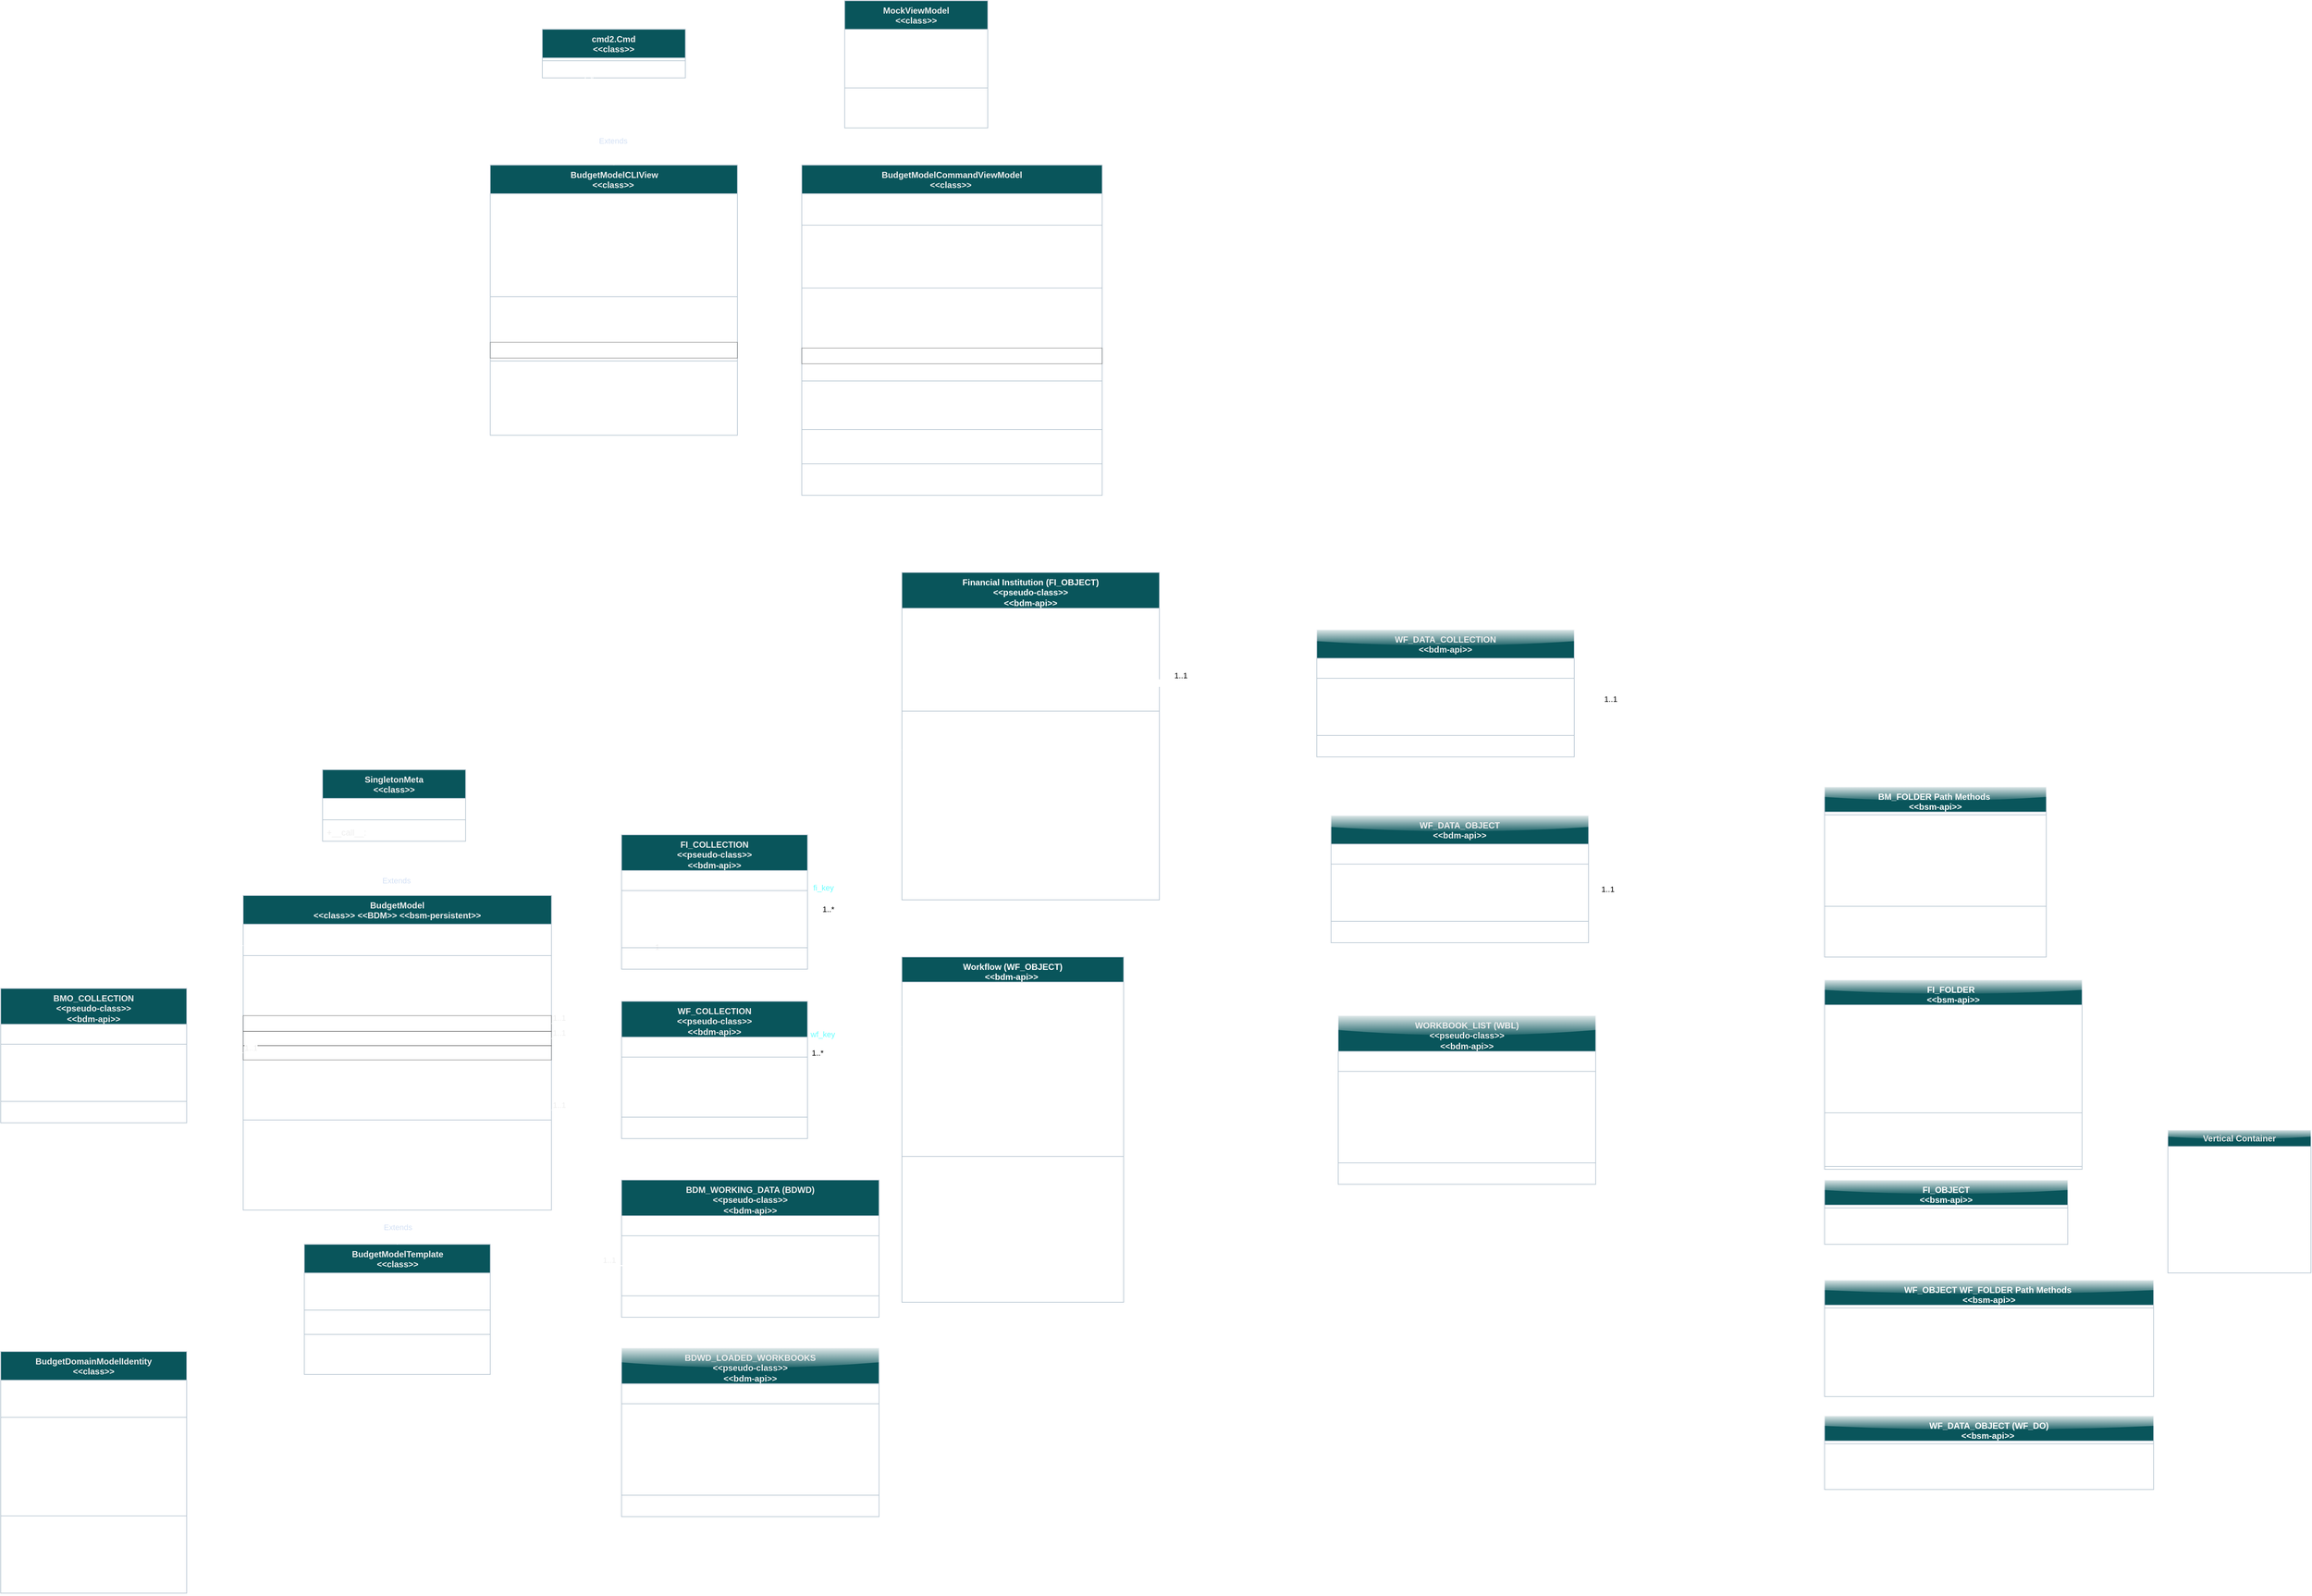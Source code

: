 <mxfile version="27.0.2">
  <diagram id="N458_lr4ttNGEyz7QCCE" name="Page-1">
    <mxGraphModel dx="2897" dy="1895" grid="1" gridSize="10" guides="1" tooltips="1" connect="1" arrows="1" fold="1" page="1" pageScale="1" pageWidth="1100" pageHeight="850" math="0" shadow="0">
      <root>
        <mxCell id="0" />
        <mxCell id="1" parent="0" />
        <mxCell id="gPuFUhs2jfw6zia65dsm-11" value="&lt;font style=&quot;color: rgb(212, 225, 245);&quot;&gt;Extends&lt;/font&gt;" style="endArrow=block;endSize=16;endFill=0;html=1;rounded=0;strokeColor=#FFFFFF;fontColor=default;entryX=0.518;entryY=0.987;entryDx=0;entryDy=0;entryPerimeter=0;exitX=0.5;exitY=0;exitDx=0;exitDy=0;labelBackgroundColor=none;" parent="1" source="gPuFUhs2jfw6zia65dsm-25" target="gPuFUhs2jfw6zia65dsm-77" edge="1">
          <mxGeometry x="-0.431" y="1" width="160" relative="1" as="geometry">
            <mxPoint x="290" y="520.0" as="sourcePoint" />
            <mxPoint x="292.1" y="445.118" as="targetPoint" />
            <mxPoint as="offset" />
          </mxGeometry>
        </mxCell>
        <mxCell id="gPuFUhs2jfw6zia65dsm-17" value="&lt;font style=&quot;color: rgb(255, 255, 255);&quot;&gt;Financial Institution (FI_OBJECT)&lt;/font&gt;&lt;div&gt;&lt;font style=&quot;color: rgb(255, 255, 255);&quot;&gt;&amp;lt;&amp;lt;pseudo-class&amp;gt;&amp;gt;&lt;br&gt;&amp;lt;&amp;lt;bdm-api&amp;gt;&amp;gt;&lt;/font&gt;&lt;/div&gt;" style="swimlane;fontStyle=1;align=center;verticalAlign=top;childLayout=stackLayout;horizontal=1;startSize=50;horizontalStack=0;resizeParent=1;resizeParentMax=0;resizeLast=0;collapsible=1;marginBottom=0;whiteSpace=wrap;html=1;strokeColor=#BAC8D3;fontColor=#EEEEEE;fillColor=#09555B;labelBackgroundColor=none;" parent="1" vertex="1">
          <mxGeometry x="1040" y="80" width="360" height="458" as="geometry">
            <mxRectangle x="430" y="598" width="140" height="30" as="alternateBounds" />
          </mxGeometry>
        </mxCell>
        <mxCell id="ek0RcM_BOZHdqfbMIejV-202" value="&lt;font style=&quot;color: rgb(255, 255, 255);&quot;&gt;FI_OBJECT Dict {&lt;/font&gt;" style="text;strokeColor=none;fillColor=none;align=left;verticalAlign=middle;spacingLeft=4;spacingRight=4;overflow=hidden;rotatable=0;points=[[0,0.5],[1,0.5]];portConstraint=eastwest;whiteSpace=wrap;html=1;fontColor=#EEEEEE;fontFamily=Lucida Console;labelBackgroundColor=none;fontSize=10;" parent="gPuFUhs2jfw6zia65dsm-17" vertex="1">
          <mxGeometry y="50" width="360" height="20" as="geometry" />
        </mxCell>
        <mxCell id="ek0RcM_BOZHdqfbMIejV-205" value="&lt;font style=&quot;color: rgb(255, 255, 255);&quot;&gt;FI_KEY : str_value,&lt;/font&gt;" style="text;strokeColor=none;fillColor=none;align=left;verticalAlign=middle;spacingLeft=4;spacingRight=4;overflow=hidden;rotatable=0;points=[[0,0.5],[1,0.5]];portConstraint=eastwest;whiteSpace=wrap;html=1;fontColor=#FFFFFF;fontFamily=Lucida Console;labelBackgroundColor=none;fontSize=10;" parent="gPuFUhs2jfw6zia65dsm-17" vertex="1">
          <mxGeometry y="70" width="360" height="20" as="geometry" />
        </mxCell>
        <mxCell id="ek0RcM_BOZHdqfbMIejV-207" value="&lt;font style=&quot;color: rgb(255, 255, 255);&quot;&gt;FI_NAME : str&lt;/font&gt;&lt;span style=&quot;color: rgb(255, 255, 255);&quot;&gt;_value,&lt;/span&gt;" style="text;strokeColor=none;fillColor=none;align=left;verticalAlign=middle;spacingLeft=4;spacingRight=4;overflow=hidden;rotatable=0;points=[[0,0.5],[1,0.5]];portConstraint=eastwest;whiteSpace=wrap;html=1;fontColor=#FFFFFF;fontFamily=Lucida Console;labelBackgroundColor=none;fontSize=10;" parent="gPuFUhs2jfw6zia65dsm-17" vertex="1">
          <mxGeometry y="90" width="360" height="20" as="geometry" />
        </mxCell>
        <mxCell id="ek0RcM_BOZHdqfbMIejV-209" value="&lt;font style=&quot;color: rgb(255, 255, 255);&quot;&gt;FI_TYPE : str&lt;/font&gt;&lt;span style=&quot;color: rgb(255, 255, 255);&quot;&gt;_value,&lt;/span&gt;" style="text;strokeColor=none;fillColor=none;align=left;verticalAlign=middle;spacingLeft=4;spacingRight=4;overflow=hidden;rotatable=0;points=[[0,0.5],[1,0.5]];portConstraint=eastwest;whiteSpace=wrap;html=1;fontColor=#FFFFFF;fontFamily=Lucida Console;labelBackgroundColor=none;fontSize=10;" parent="gPuFUhs2jfw6zia65dsm-17" vertex="1">
          <mxGeometry y="110" width="360" height="20" as="geometry" />
        </mxCell>
        <mxCell id="ek0RcM_BOZHdqfbMIejV-210" value="&lt;font style=&quot;color: rgb(255, 255, 255);&quot;&gt;FI_FOLDER : str&lt;/font&gt;&lt;span style=&quot;color: rgb(255, 255, 255);&quot;&gt;_value,&lt;/span&gt;" style="text;strokeColor=none;fillColor=none;align=left;verticalAlign=middle;spacingLeft=4;spacingRight=4;overflow=hidden;rotatable=0;points=[[0,0.5],[1,0.5]];portConstraint=eastwest;whiteSpace=wrap;html=1;fontColor=#FFFFFF;fontFamily=Lucida Console;labelBackgroundColor=none;fontSize=10;" parent="gPuFUhs2jfw6zia65dsm-17" vertex="1">
          <mxGeometry y="130" width="360" height="20" as="geometry" />
        </mxCell>
        <mxCell id="ek0RcM_BOZHdqfbMIejV-208" value="&lt;font style=&quot;color: rgb(255, 255, 255);&quot;&gt;FI_WORKFLOW_DATA : Dict {WF_KEY: WF_DATA_OBJECT}&lt;/font&gt;" style="text;strokeColor=none;fillColor=none;align=left;verticalAlign=middle;spacingLeft=4;spacingRight=4;overflow=hidden;rotatable=0;points=[[0,0.5],[1,0.5]];portConstraint=eastwest;whiteSpace=wrap;html=1;fontColor=#FFFFFF;fontFamily=Lucida Console;labelBackgroundColor=none;fontSize=10;" parent="gPuFUhs2jfw6zia65dsm-17" vertex="1">
          <mxGeometry y="150" width="360" height="20" as="geometry" />
        </mxCell>
        <mxCell id="ek0RcM_BOZHdqfbMIejV-203" value="&lt;font style=&quot;color: rgb(255, 255, 255);&quot;&gt;}&lt;/font&gt;" style="text;strokeColor=none;fillColor=none;align=left;verticalAlign=middle;spacingLeft=4;spacingRight=4;overflow=hidden;rotatable=0;points=[[0,0.5],[1,0.5]];portConstraint=eastwest;whiteSpace=wrap;html=1;fontColor=#EEEEEE;fontFamily=Lucida Console;labelBackgroundColor=none;fontSize=10;" parent="gPuFUhs2jfw6zia65dsm-17" vertex="1">
          <mxGeometry y="170" width="360" height="20" as="geometry" />
        </mxCell>
        <mxCell id="gPuFUhs2jfw6zia65dsm-19" value="" style="line;strokeWidth=1;fillColor=none;align=left;verticalAlign=middle;spacingTop=-1;spacingLeft=3;spacingRight=3;rotatable=0;labelPosition=right;points=[];portConstraint=eastwest;strokeColor=#BAC8D3;fontColor=#EEEEEE;labelBackgroundColor=none;" parent="gPuFUhs2jfw6zia65dsm-17" vertex="1">
          <mxGeometry y="190" width="360" height="8" as="geometry" />
        </mxCell>
        <mxCell id="ek0RcM_BOZHdqfbMIejV-204" value="&lt;font style=&quot;color: rgb(255, 255, 255);&quot;&gt;FI_OBJECT BDM Methods: bmd-api&lt;/font&gt;" style="text;strokeColor=none;fillColor=none;align=left;verticalAlign=middle;spacingLeft=4;spacingRight=4;overflow=hidden;rotatable=0;points=[[0,0.5],[1,0.5]];portConstraint=eastwest;whiteSpace=wrap;html=1;fontColor=#EEEEEE;fontFamily=Lucida Console;labelBackgroundColor=none;fontSize=10;" parent="gPuFUhs2jfw6zia65dsm-17" vertex="1">
          <mxGeometry y="198" width="360" height="20" as="geometry" />
        </mxCell>
        <mxCell id="ek0RcM_BOZHdqfbMIejV-85" value="&lt;font style=&quot;color: rgb(255, 255, 255);&quot;&gt;+ bdm_FI_KEY_validate(fi_key: str) -&amp;gt; bool&lt;/font&gt;" style="text;strokeColor=none;fillColor=none;align=left;verticalAlign=middle;spacingLeft=4;spacingRight=4;overflow=hidden;rotatable=0;points=[[0,0.5],[1,0.5]];portConstraint=eastwest;whiteSpace=wrap;html=1;fontColor=#EEEEEE;fontFamily=Lucida Console;labelBackgroundColor=none;fontSize=10;" parent="gPuFUhs2jfw6zia65dsm-17" vertex="1">
          <mxGeometry y="218" width="360" height="20" as="geometry" />
        </mxCell>
        <mxCell id="twUZpuvdR-7tA2SMjMP5-3" value="&lt;font style=&quot;color: rgb(255, 255, 255);&quot;&gt;+ bdm_FI_KEY(fi_key: str) -&amp;gt; str&lt;/font&gt;" style="text;strokeColor=none;fillColor=none;align=left;verticalAlign=middle;spacingLeft=4;spacingRight=4;overflow=hidden;rotatable=0;points=[[0,0.5],[1,0.5]];portConstraint=eastwest;whiteSpace=wrap;html=1;fontColor=#EEEEEE;fontFamily=Lucida Console;labelBackgroundColor=none;fontSize=10;" parent="gPuFUhs2jfw6zia65dsm-17" vertex="1">
          <mxGeometry y="238" width="360" height="20" as="geometry" />
        </mxCell>
        <mxCell id="twUZpuvdR-7tA2SMjMP5-1" value="&lt;font style=&quot;color: rgb(255, 255, 255);&quot;&gt;+ bdm_FI_OBJECT(fi_key: str) -&amp;gt; FI_OBJECT&lt;/font&gt;" style="text;strokeColor=none;fillColor=none;align=left;verticalAlign=middle;spacingLeft=4;spacingRight=4;overflow=hidden;rotatable=0;points=[[0,0.5],[1,0.5]];portConstraint=eastwest;whiteSpace=wrap;html=1;fontColor=#EEEEEE;fontFamily=Lucida Console;labelBackgroundColor=none;fontSize=10;" parent="gPuFUhs2jfw6zia65dsm-17" vertex="1">
          <mxGeometry y="258" width="360" height="20" as="geometry" />
        </mxCell>
        <mxCell id="twUZpuvdR-7tA2SMjMP5-2" value="&lt;font style=&quot;color: rgb(255, 255, 255);&quot;&gt;+ bdm_FI_OBJECT_count(fi_key: str) -&amp;gt; int&lt;/font&gt;" style="text;strokeColor=none;fillColor=none;align=left;verticalAlign=middle;spacingLeft=4;spacingRight=4;overflow=hidden;rotatable=0;points=[[0,0.5],[1,0.5]];portConstraint=eastwest;whiteSpace=wrap;html=1;fontColor=#EEEEEE;fontFamily=Lucida Console;labelBackgroundColor=none;fontSize=10;" parent="gPuFUhs2jfw6zia65dsm-17" vertex="1">
          <mxGeometry y="278" width="360" height="20" as="geometry" />
        </mxCell>
        <mxCell id="ek0RcM_BOZHdqfbMIejV-69" value="&lt;font style=&quot;color: rgb(255, 255, 255);&quot;&gt;+ bdm_FI_OBJECT(fi_key: str) -&amp;gt; FI_OBJECT&lt;/font&gt;" style="text;strokeColor=none;fillColor=none;align=left;verticalAlign=middle;spacingLeft=4;spacingRight=4;overflow=hidden;rotatable=0;points=[[0,0.5],[1,0.5]];portConstraint=eastwest;whiteSpace=wrap;html=1;fontColor=#EEEEEE;fontFamily=Lucida Console;labelBackgroundColor=none;fontSize=10;" parent="gPuFUhs2jfw6zia65dsm-17" vertex="1">
          <mxGeometry y="298" width="360" height="20" as="geometry" />
        </mxCell>
        <mxCell id="twUZpuvdR-7tA2SMjMP5-4" value="&lt;font style=&quot;color: rgb(255, 255, 255);&quot;&gt;+ bdm_FI_NAME(fi_key: str) -&amp;gt; str&lt;/font&gt;" style="text;strokeColor=none;fillColor=none;align=left;verticalAlign=middle;spacingLeft=4;spacingRight=4;overflow=hidden;rotatable=0;points=[[0,0.5],[1,0.5]];portConstraint=eastwest;whiteSpace=wrap;html=1;fontColor=#EEEEEE;fontFamily=Lucida Console;labelBackgroundColor=none;fontSize=10;" parent="gPuFUhs2jfw6zia65dsm-17" vertex="1">
          <mxGeometry y="318" width="360" height="20" as="geometry" />
        </mxCell>
        <mxCell id="twUZpuvdR-7tA2SMjMP5-5" value="&lt;font style=&quot;color: rgb(255, 255, 255);&quot;&gt;+ bdm_FI_TYPE(fi_key: str) -&amp;gt; str&lt;/font&gt;" style="text;strokeColor=none;fillColor=none;align=left;verticalAlign=middle;spacingLeft=4;spacingRight=4;overflow=hidden;rotatable=0;points=[[0,0.5],[1,0.5]];portConstraint=eastwest;whiteSpace=wrap;html=1;fontColor=#EEEEEE;fontFamily=Lucida Console;labelBackgroundColor=none;fontSize=10;" parent="gPuFUhs2jfw6zia65dsm-17" vertex="1">
          <mxGeometry y="338" width="360" height="20" as="geometry" />
        </mxCell>
        <mxCell id="twUZpuvdR-7tA2SMjMP5-6" value="&lt;font style=&quot;color: rgb(255, 255, 255);&quot;&gt;+ bdm_FI_FOLDER(fi_key: str) -&amp;gt; str&lt;/font&gt;" style="text;strokeColor=none;fillColor=none;align=left;verticalAlign=middle;spacingLeft=4;spacingRight=4;overflow=hidden;rotatable=0;points=[[0,0.5],[1,0.5]];portConstraint=eastwest;whiteSpace=wrap;html=1;fontColor=#EEEEEE;fontFamily=Lucida Console;labelBackgroundColor=none;fontSize=10;" parent="gPuFUhs2jfw6zia65dsm-17" vertex="1">
          <mxGeometry y="358" width="360" height="20" as="geometry" />
        </mxCell>
        <mxCell id="twUZpuvdR-7tA2SMjMP5-7" value="&lt;font style=&quot;color: rgb(255, 255, 255);&quot;&gt;+ bdm_FI_WORKFLOW_DATA(fi_key: str) -&amp;gt; WF_DATA_COLLECTION&lt;/font&gt;" style="text;strokeColor=none;fillColor=none;align=left;verticalAlign=middle;spacingLeft=4;spacingRight=4;overflow=hidden;rotatable=0;points=[[0,0.5],[1,0.5]];portConstraint=eastwest;whiteSpace=wrap;html=1;fontColor=#EEEEEE;fontFamily=Lucida Console;labelBackgroundColor=none;fontSize=10;" parent="gPuFUhs2jfw6zia65dsm-17" vertex="1">
          <mxGeometry y="378" width="360" height="20" as="geometry" />
        </mxCell>
        <mxCell id="ek0RcM_BOZHdqfbMIejV-39" value="&lt;font style=&quot;color: rgb(255, 255, 255);&quot;&gt;+ bdm_FI_WORKFLOW_DATA_count(fi_key: str) -&amp;gt; int&lt;/font&gt;" style="text;strokeColor=none;fillColor=none;align=left;verticalAlign=middle;spacingLeft=4;spacingRight=4;overflow=hidden;rotatable=0;points=[[0,0.5],[1,0.5]];portConstraint=eastwest;whiteSpace=wrap;html=1;fontColor=#EEEEEE;fontFamily=Lucida Console;labelBackgroundColor=none;fontSize=10;" parent="gPuFUhs2jfw6zia65dsm-17" vertex="1">
          <mxGeometry y="398" width="360" height="20" as="geometry" />
        </mxCell>
        <mxCell id="ek0RcM_BOZHdqfbMIejV-71" value="&lt;font style=&quot;color: rgb(255, 255, 255);&quot;&gt;+ bdm_FI_WF_DATA_OBJECT(fi_key: str, wf_key:str)&amp;nbsp;&lt;/font&gt;&lt;div&gt;&lt;font style=&quot;color: rgb(255, 255, 255);&quot;&gt;&amp;nbsp; &amp;nbsp; &amp;nbsp; &amp;nbsp; &amp;nbsp; &amp;nbsp; &amp;nbsp; &amp;nbsp; &amp;nbsp; &amp;nbsp; &amp;nbsp; &amp;nbsp; &amp;nbsp; &amp;nbsp; &amp;nbsp; &amp;nbsp; &amp;nbsp; &amp;nbsp; &amp;nbsp;-&amp;gt; WF_DATA_OBJECT&lt;/font&gt;&lt;/div&gt;" style="text;strokeColor=none;fillColor=none;align=left;verticalAlign=middle;spacingLeft=4;spacingRight=4;overflow=hidden;rotatable=0;points=[[0,0.5],[1,0.5]];portConstraint=eastwest;whiteSpace=wrap;html=1;fontColor=#EEEEEE;fontFamily=Lucida Console;labelBackgroundColor=none;fontSize=10;" parent="gPuFUhs2jfw6zia65dsm-17" vertex="1">
          <mxGeometry y="418" width="360" height="40" as="geometry" />
        </mxCell>
        <mxCell id="gPuFUhs2jfw6zia65dsm-25" value="BudgetModel&lt;div&gt;&amp;lt;&amp;lt;class&amp;gt;&amp;gt; &amp;lt;&amp;lt;BDM&amp;gt;&amp;gt; &amp;lt;&amp;lt;bsm-persistent&amp;gt;&amp;gt;&lt;/div&gt;" style="swimlane;fontStyle=1;align=center;verticalAlign=top;childLayout=stackLayout;horizontal=1;startSize=40;horizontalStack=0;resizeParent=1;resizeParentMax=0;resizeLast=0;collapsible=1;marginBottom=0;whiteSpace=wrap;html=1;strokeColor=#BAC8D3;fontColor=#EEEEEE;fillColor=#09555B;labelBackgroundColor=none;" parent="1" vertex="1">
          <mxGeometry x="119" y="532" width="431" height="440" as="geometry">
            <mxRectangle x="430" y="598" width="140" height="30" as="alternateBounds" />
          </mxGeometry>
        </mxCell>
        <mxCell id="gPuFUhs2jfw6zia65dsm-88" value="&lt;font style=&quot;color: rgb(255, 255, 255);&quot;&gt;Class Variables&lt;/font&gt;" style="text;strokeColor=none;fillColor=none;align=left;verticalAlign=middle;spacingLeft=4;spacingRight=4;overflow=hidden;rotatable=0;points=[[0,0.5],[1,0.5]];portConstraint=eastwest;whiteSpace=wrap;html=1;fontColor=#EEEEEE;fontFamily=Lucida Console;labelBackgroundColor=none;" parent="gPuFUhs2jfw6zia65dsm-25" vertex="1">
          <mxGeometry y="40" width="431" height="20" as="geometry" />
        </mxCell>
        <mxCell id="ek0RcM_BOZHdqfbMIejV-55" value="&lt;font style=&quot;color: rgb(255, 255, 255);&quot;&gt;- config_template: object &amp;lt;&amp;lt;class_variable&amp;gt;&amp;gt;&lt;/font&gt;" style="text;strokeColor=none;fillColor=none;align=left;verticalAlign=middle;spacingLeft=4;spacingRight=4;overflow=hidden;rotatable=0;points=[[0,0.5],[1,0.5]];portConstraint=eastwest;whiteSpace=wrap;html=1;fontColor=#EEEEEE;fontFamily=Lucida Console;labelBackgroundColor=none;" parent="gPuFUhs2jfw6zia65dsm-25" vertex="1">
          <mxGeometry y="60" width="431" height="20" as="geometry" />
        </mxCell>
        <mxCell id="gPuFUhs2jfw6zia65dsm-90" value="" style="line;strokeWidth=1;fillColor=none;align=left;verticalAlign=middle;spacingTop=-1;spacingLeft=3;spacingRight=3;rotatable=0;labelPosition=right;points=[];portConstraint=eastwest;strokeColor=#BAC8D3;fontColor=#EEEEEE;labelBackgroundColor=none;" parent="gPuFUhs2jfw6zia65dsm-25" vertex="1">
          <mxGeometry y="80" width="431" height="8" as="geometry" />
        </mxCell>
        <mxCell id="gPuFUhs2jfw6zia65dsm-26" value="&lt;font style=&quot;color: rgb(255, 255, 255);&quot;&gt;Properties&lt;/font&gt;" style="text;strokeColor=none;fillColor=none;align=left;verticalAlign=middle;spacingLeft=4;spacingRight=4;overflow=hidden;rotatable=0;points=[[0,0.5],[1,0.5]];portConstraint=eastwest;whiteSpace=wrap;html=1;fontColor=#EEEEEE;fontFamily=Lucida Console;labelBackgroundColor=none;" parent="gPuFUhs2jfw6zia65dsm-25" vertex="1">
          <mxGeometry y="88" width="431" height="20" as="geometry" />
        </mxCell>
        <mxCell id="ek0RcM_BOZHdqfbMIejV-54" value="&lt;font style=&quot;color: rgb(255, 255, 255);&quot;&gt;+ bm_initialized: _initialized: bool&lt;/font&gt;" style="text;strokeColor=none;fillColor=none;align=left;verticalAlign=middle;spacingLeft=4;spacingRight=4;overflow=hidden;rotatable=0;points=[[0,0.5],[1,0.5]];portConstraint=eastwest;whiteSpace=wrap;html=1;fontColor=#EEEEEE;fontFamily=Lucida Console;labelBackgroundColor=none;fontSize=10;" parent="gPuFUhs2jfw6zia65dsm-25" vertex="1">
          <mxGeometry y="108" width="431" height="20" as="geometry" />
        </mxCell>
        <mxCell id="gPuFUhs2jfw6zia65dsm-27" value="&lt;font style=&quot;color: rgb(255, 255, 255);&quot;&gt;+ bm_folder: _budget_folder: str&lt;/font&gt;" style="text;strokeColor=none;fillColor=none;align=left;verticalAlign=middle;spacingLeft=4;spacingRight=4;overflow=hidden;rotatable=0;points=[[0,0.5],[1,0.5]];portConstraint=eastwest;whiteSpace=wrap;html=1;fontColor=#EEEEEE;fontFamily=Lucida Console;labelBackgroundColor=none;fontSize=10;" parent="gPuFUhs2jfw6zia65dsm-25" vertex="1">
          <mxGeometry y="128" width="431" height="20" as="geometry" />
        </mxCell>
        <mxCell id="gPuFUhs2jfw6zia65dsm-28" value="&lt;font style=&quot;color: rgb(255, 255, 255);&quot;&gt;+ bdm_url_uri: _store_uri: str&lt;/font&gt;" style="text;strokeColor=none;fillColor=none;align=left;verticalAlign=middle;spacingLeft=4;spacingRight=4;overflow=hidden;rotatable=0;points=[[0,0.5],[1,0.5]];portConstraint=eastwest;whiteSpace=wrap;html=1;fontColor=#EEEEEE;fontFamily=Lucida Console;labelBackgroundColor=none;fontSize=10;" parent="gPuFUhs2jfw6zia65dsm-25" vertex="1">
          <mxGeometry y="148" width="431" height="20" as="geometry" />
        </mxCell>
        <mxCell id="gPuFUhs2jfw6zia65dsm-82" value="&lt;font style=&quot;color: rgb(255, 255, 255);&quot;&gt;+ bm_fi_collection: _financial_institutions: FI_COLLECTION&lt;br&gt;&lt;/font&gt;" style="text;strokeColor=#4F4F4F;fillColor=none;align=left;verticalAlign=middle;spacingLeft=4;spacingRight=4;overflow=hidden;rotatable=0;points=[[0,0.5],[1,0.5]];portConstraint=eastwest;whiteSpace=wrap;html=1;fontColor=#EEEEEE;fontFamily=Lucida Console;labelBackgroundColor=none;opacity=50;fontSize=10;" parent="gPuFUhs2jfw6zia65dsm-25" vertex="1">
          <mxGeometry y="168" width="431" height="22" as="geometry" />
        </mxCell>
        <mxCell id="gPuFUhs2jfw6zia65dsm-32" value="&lt;font style=&quot;color: rgb(255, 255, 255);&quot;&gt;+ bm_wf_collection: _workflows: WF_COLLECTION&lt;/font&gt;" style="text;strokeColor=#515151;fillColor=none;align=left;verticalAlign=middle;spacingLeft=4;spacingRight=4;overflow=hidden;rotatable=0;points=[[0,0.5],[1,0.5]];portConstraint=eastwest;whiteSpace=wrap;html=1;fontColor=#EEEEEE;fontFamily=Lucida Console;labelBackgroundColor=none;opacity=50;fontSize=10;" parent="gPuFUhs2jfw6zia65dsm-25" vertex="1">
          <mxGeometry y="190" width="431" height="20" as="geometry" />
        </mxCell>
        <mxCell id="gPuFUhs2jfw6zia65dsm-83" value="&lt;font style=&quot;color: rgb(255, 255, 255);&quot;&gt;+ bm_options: _options: BMO_COLLECTION&lt;/font&gt;" style="text;strokeColor=#515151;fillColor=none;align=left;verticalAlign=middle;spacingLeft=4;spacingRight=4;overflow=hidden;rotatable=0;points=[[0,0.5],[1,0.5]];portConstraint=eastwest;whiteSpace=wrap;html=1;fontColor=#EEEEEE;fontFamily=Lucida Console;labelBackgroundColor=none;fontSize=10;opacity=50;" parent="gPuFUhs2jfw6zia65dsm-25" vertex="1">
          <mxGeometry y="210" width="431" height="20" as="geometry" />
        </mxCell>
        <mxCell id="gPuFUhs2jfw6zia65dsm-84" value="&lt;font style=&quot;color: rgb(255, 255, 255);&quot;&gt;+ bm_created_date: _created_date: datetime&lt;/font&gt;" style="text;strokeColor=none;fillColor=none;align=left;verticalAlign=middle;spacingLeft=4;spacingRight=4;overflow=hidden;rotatable=0;points=[[0,0.5],[1,0.5]];portConstraint=eastwest;whiteSpace=wrap;html=1;fontColor=#EEEEEE;fontFamily=Lucida Console;labelBackgroundColor=none;fontSize=10;" parent="gPuFUhs2jfw6zia65dsm-25" vertex="1">
          <mxGeometry y="230" width="431" height="20" as="geometry" />
        </mxCell>
        <mxCell id="gPuFUhs2jfw6zia65dsm-85" value="&lt;font style=&quot;color: rgb(255, 255, 255);&quot;&gt;+ bm_last_modified_date: _last_modified_date: datetime&lt;/font&gt;" style="text;strokeColor=none;fillColor=none;align=left;verticalAlign=middle;spacingLeft=4;spacingRight=4;overflow=hidden;rotatable=0;points=[[0,0.5],[1,0.5]];portConstraint=eastwest;whiteSpace=wrap;html=1;fontColor=#EEEEEE;fontFamily=Lucida Console;labelBackgroundColor=none;fontSize=10;" parent="gPuFUhs2jfw6zia65dsm-25" vertex="1">
          <mxGeometry y="250" width="431" height="20" as="geometry" />
        </mxCell>
        <mxCell id="gPuFUhs2jfw6zia65dsm-86" value="&lt;font style=&quot;color: rgb(255, 255, 255);&quot;&gt;+ bm_last_modified_by: _last_modified_by: str&lt;/font&gt;" style="text;strokeColor=none;fillColor=none;align=left;verticalAlign=middle;spacingLeft=4;spacingRight=4;overflow=hidden;rotatable=0;points=[[0,0.5],[1,0.5]];portConstraint=eastwest;whiteSpace=wrap;html=1;fontColor=#EEEEEE;fontFamily=Lucida Console;labelBackgroundColor=none;fontSize=10;" parent="gPuFUhs2jfw6zia65dsm-25" vertex="1">
          <mxGeometry y="270" width="431" height="20" as="geometry" />
        </mxCell>
        <mxCell id="gPuFUhs2jfw6zia65dsm-87" value="&lt;font style=&quot;color: rgb(255, 255, 255);&quot;&gt;+ bm_working_data: _wd: dict&lt;/font&gt;" style="text;strokeColor=none;fillColor=none;align=left;verticalAlign=middle;spacingLeft=4;spacingRight=4;overflow=hidden;rotatable=0;points=[[0,0.5],[1,0.5]];portConstraint=eastwest;whiteSpace=wrap;html=1;fontColor=#EEEEEE;fontFamily=Lucida Console;labelBackgroundColor=none;fontSize=10;" parent="gPuFUhs2jfw6zia65dsm-25" vertex="1">
          <mxGeometry y="290" width="431" height="20" as="geometry" />
        </mxCell>
        <mxCell id="gPuFUhs2jfw6zia65dsm-30" value="" style="line;strokeWidth=1;fillColor=none;align=left;verticalAlign=middle;spacingTop=-1;spacingLeft=3;spacingRight=3;rotatable=0;labelPosition=right;points=[];portConstraint=eastwest;strokeColor=#BAC8D3;fontColor=#EEEEEE;labelBackgroundColor=none;" parent="gPuFUhs2jfw6zia65dsm-25" vertex="1">
          <mxGeometry y="310" width="431" height="8" as="geometry" />
        </mxCell>
        <mxCell id="gPuFUhs2jfw6zia65dsm-31" value="&lt;font style=&quot;color: rgb(255, 255, 255);&quot;&gt;Methods&lt;/font&gt;" style="text;strokeColor=none;fillColor=none;align=left;verticalAlign=middle;spacingLeft=4;spacingRight=4;overflow=hidden;rotatable=0;points=[[0,0.5],[1,0.5]];portConstraint=eastwest;whiteSpace=wrap;html=1;fontColor=#EEEEEE;labelBackgroundColor=none;" parent="gPuFUhs2jfw6zia65dsm-25" vertex="1">
          <mxGeometry y="318" width="431" height="20" as="geometry" />
        </mxCell>
        <mxCell id="ek0RcM_BOZHdqfbMIejV-53" value="&lt;font style=&quot;color: rgb(255, 255, 255);&quot;&gt;+ __init__()&lt;/font&gt;" style="text;strokeColor=none;fillColor=none;align=left;verticalAlign=middle;spacingLeft=4;spacingRight=4;overflow=hidden;rotatable=0;points=[[0,0.5],[1,0.5]];portConstraint=eastwest;whiteSpace=wrap;html=1;fontColor=#EEEEEE;labelBackgroundColor=none;fontFamily=Lucida Console;fontSize=10;" parent="gPuFUhs2jfw6zia65dsm-25" vertex="1">
          <mxGeometry y="338" width="431" height="20" as="geometry" />
        </mxCell>
        <mxCell id="StpzhngkRPV_LUI3PW5Y-154" value="&lt;font style=&quot;color: rgb(255, 255, 255);&quot;&gt;+ bdm_initialize(bm_config_src : BudgetModel, bsm_init : bool = True, &lt;br&gt;&amp;nbsp; &amp;nbsp; create_missing_folders : bool = True,&amp;nbsp;&lt;/font&gt;&lt;div&gt;&lt;font style=&quot;color: rgb(255, 255, 255);&quot;&gt;&amp;nbsp; &amp;nbsp; raise_errors : bool = True) -&amp;gt; &quot;BudgetModel&quot;&lt;/font&gt;&lt;/div&gt;" style="text;strokeColor=none;fillColor=none;align=left;verticalAlign=top;spacingLeft=4;spacingRight=4;overflow=hidden;rotatable=0;points=[[0,0.5],[1,0.5]];portConstraint=eastwest;whiteSpace=wrap;html=1;fontColor=#EEEEEE;labelBackgroundColor=none;fontFamily=Lucida Console;fontSize=10;" parent="gPuFUhs2jfw6zia65dsm-25" vertex="1">
          <mxGeometry y="358" width="431" height="42" as="geometry" />
        </mxCell>
        <mxCell id="StpzhngkRPV_LUI3PW5Y-155" value="&lt;font style=&quot;color: rgb(255, 255, 255);&quot;&gt;- bsm_initialize(create_missing_folders : bool = True,&amp;nbsp;&lt;/font&gt;&lt;div&gt;&lt;font style=&quot;color: rgb(255, 255, 255);&quot;&gt;&amp;nbsp; &amp;nbsp; raise_errors : bool = True)&lt;/font&gt;&lt;span style=&quot;color: rgb(255, 255, 255); background-color: transparent;&quot;&gt;&amp;nbsp;&lt;/span&gt;&lt;span style=&quot;color: rgb(255, 255, 255); background-color: transparent;&quot;&gt;-&amp;gt; &quot;BudgetModel&quot;&lt;/span&gt;&lt;/div&gt;" style="text;strokeColor=none;fillColor=none;align=left;verticalAlign=top;spacingLeft=4;spacingRight=4;overflow=hidden;rotatable=0;points=[[0,0.5],[1,0.5]];portConstraint=eastwest;whiteSpace=wrap;html=1;fontColor=#EEEEEE;labelBackgroundColor=none;fontFamily=Lucida Console;fontSize=10;" parent="gPuFUhs2jfw6zia65dsm-25" vertex="1">
          <mxGeometry y="400" width="431" height="40" as="geometry" />
        </mxCell>
        <mxCell id="gPuFUhs2jfw6zia65dsm-36" value="BudgetModelTemplate&lt;div&gt;&amp;lt;&amp;lt;class&amp;gt;&amp;gt;&lt;/div&gt;" style="swimlane;fontStyle=1;align=center;verticalAlign=top;childLayout=stackLayout;horizontal=1;startSize=40;horizontalStack=0;resizeParent=1;resizeParentMax=0;resizeLast=0;collapsible=1;marginBottom=0;whiteSpace=wrap;html=1;strokeColor=#BAC8D3;fontColor=#EEEEEE;fillColor=#09555B;labelBackgroundColor=none;rounded=0;" parent="1" vertex="1">
          <mxGeometry x="204.5" y="1020" width="260" height="182" as="geometry">
            <mxRectangle x="430" y="598" width="140" height="30" as="alternateBounds" />
          </mxGeometry>
        </mxCell>
        <mxCell id="gPuFUhs2jfw6zia65dsm-41" value="&lt;font color=&quot;#ffffff&quot;&gt;Class Variables&lt;/font&gt;" style="text;strokeColor=none;fillColor=none;align=left;verticalAlign=middle;spacingLeft=4;spacingRight=4;overflow=hidden;rotatable=0;points=[[0,0.5],[1,0.5]];portConstraint=eastwest;whiteSpace=wrap;html=1;fontColor=#EEEEEE;fontFamily=Lucida Console;labelBackgroundColor=none;" parent="gPuFUhs2jfw6zia65dsm-36" vertex="1">
          <mxGeometry y="40" width="260" height="24" as="geometry" />
        </mxCell>
        <mxCell id="ek0RcM_BOZHdqfbMIejV-57" value="&lt;font color=&quot;#ffffff&quot;&gt;+ budget_model_template: type&lt;/font&gt;" style="text;strokeColor=none;fillColor=none;align=left;verticalAlign=middle;spacingLeft=4;spacingRight=4;overflow=hidden;rotatable=0;points=[[0,0.5],[1,0.5]];portConstraint=eastwest;whiteSpace=wrap;html=1;fontColor=#EEEEEE;fontFamily=Lucida Console;labelBackgroundColor=none;" parent="gPuFUhs2jfw6zia65dsm-36" vertex="1">
          <mxGeometry y="64" width="260" height="24" as="geometry" />
        </mxCell>
        <mxCell id="gPuFUhs2jfw6zia65dsm-42" value="" style="line;strokeWidth=1;fillColor=none;align=left;verticalAlign=middle;spacingTop=-1;spacingLeft=3;spacingRight=3;rotatable=0;labelPosition=right;points=[];portConstraint=eastwest;strokeColor=#BAC8D3;fontColor=#EEEEEE;labelBackgroundColor=none;" parent="gPuFUhs2jfw6zia65dsm-36" vertex="1">
          <mxGeometry y="88" width="260" height="8" as="geometry" />
        </mxCell>
        <mxCell id="gPuFUhs2jfw6zia65dsm-43" value="&lt;font style=&quot;color: rgb(255, 255, 255);&quot;&gt;Properties&lt;/font&gt;" style="text;strokeColor=none;fillColor=none;align=left;verticalAlign=top;spacingLeft=4;spacingRight=4;overflow=hidden;rotatable=0;points=[[0,0.5],[1,0.5]];portConstraint=eastwest;whiteSpace=wrap;html=1;fontColor=#EEEEEE;labelBackgroundColor=none;" parent="gPuFUhs2jfw6zia65dsm-36" vertex="1">
          <mxGeometry y="96" width="260" height="26" as="geometry" />
        </mxCell>
        <mxCell id="ek0RcM_BOZHdqfbMIejV-56" value="" style="line;strokeWidth=1;fillColor=none;align=left;verticalAlign=middle;spacingTop=-1;spacingLeft=3;spacingRight=3;rotatable=0;labelPosition=right;points=[];portConstraint=eastwest;strokeColor=#BAC8D3;fontColor=#EEEEEE;labelBackgroundColor=none;" parent="gPuFUhs2jfw6zia65dsm-36" vertex="1">
          <mxGeometry y="122" width="260" height="8" as="geometry" />
        </mxCell>
        <mxCell id="ek0RcM_BOZHdqfbMIejV-65" value="&lt;font style=&quot;color: rgb(255, 255, 255);&quot;&gt;Methods&lt;/font&gt;" style="text;strokeColor=none;fillColor=none;align=left;verticalAlign=top;spacingLeft=4;spacingRight=4;overflow=hidden;rotatable=0;points=[[0,0.5],[1,0.5]];portConstraint=eastwest;whiteSpace=wrap;html=1;fontColor=#EEEEEE;labelBackgroundColor=none;" parent="gPuFUhs2jfw6zia65dsm-36" vertex="1">
          <mxGeometry y="130" width="260" height="26" as="geometry" />
        </mxCell>
        <mxCell id="ek0RcM_BOZHdqfbMIejV-66" value="&lt;font style=&quot;color: rgb(255, 255, 255);&quot;&gt;+ __init__()&lt;/font&gt;" style="text;strokeColor=none;fillColor=none;align=left;verticalAlign=top;spacingLeft=4;spacingRight=4;overflow=hidden;rotatable=0;points=[[0,0.5],[1,0.5]];portConstraint=eastwest;whiteSpace=wrap;html=1;fontColor=#EEEEEE;labelBackgroundColor=none;" parent="gPuFUhs2jfw6zia65dsm-36" vertex="1">
          <mxGeometry y="156" width="260" height="26" as="geometry" />
        </mxCell>
        <mxCell id="gPuFUhs2jfw6zia65dsm-44" value="&lt;font style=&quot;color: rgb(212, 225, 245);&quot;&gt;Extends&lt;/font&gt;" style="endArrow=block;endSize=16;endFill=0;html=1;rounded=0;strokeColor=#FFFFFF;fontColor=default;entryX=0.5;entryY=1;entryDx=0;entryDy=0;exitX=0.5;exitY=0;exitDx=0;exitDy=0;labelBackgroundColor=none;" parent="1" source="gPuFUhs2jfw6zia65dsm-36" target="gPuFUhs2jfw6zia65dsm-25" edge="1">
          <mxGeometry x="0.001" width="160" relative="1" as="geometry">
            <mxPoint x="450" y="940" as="sourcePoint" />
            <mxPoint x="302" y="455" as="targetPoint" />
            <mxPoint as="offset" />
          </mxGeometry>
        </mxCell>
        <mxCell id="gPuFUhs2jfw6zia65dsm-46" value="&lt;font style=&quot;color: rgb(255, 255, 255);&quot;&gt;Workflow (WF_OBJECT)&lt;/font&gt;&lt;div&gt;&lt;font style=&quot;color: rgb(255, 255, 255);&quot;&gt;&amp;lt;&amp;lt;bdm-api&amp;gt;&amp;gt;&amp;nbsp;&lt;/font&gt;&lt;/div&gt;" style="swimlane;fontStyle=1;align=center;verticalAlign=top;childLayout=stackLayout;horizontal=1;startSize=35;horizontalStack=0;resizeParent=1;resizeParentMax=0;resizeLast=0;collapsible=1;marginBottom=0;whiteSpace=wrap;html=1;strokeColor=#BAC8D3;fontColor=#EEEEEE;fillColor=#09555B;labelBackgroundColor=none;" parent="1" vertex="1">
          <mxGeometry x="1040" y="618" width="310" height="483" as="geometry">
            <mxRectangle x="430" y="598" width="140" height="30" as="alternateBounds" />
          </mxGeometry>
        </mxCell>
        <mxCell id="ek0RcM_BOZHdqfbMIejV-211" value="&lt;font style=&quot;color: rgb(255, 255, 255);&quot;&gt;WF_OBJECT Dict {&lt;/font&gt;" style="text;strokeColor=none;fillColor=none;align=left;verticalAlign=middle;spacingLeft=4;spacingRight=4;overflow=hidden;rotatable=0;points=[[0,0.5],[1,0.5]];portConstraint=eastwest;whiteSpace=wrap;html=1;fontColor=#EEEEEE;fontFamily=Lucida Console;labelBackgroundColor=none;fontSize=10;" parent="gPuFUhs2jfw6zia65dsm-46" vertex="1">
          <mxGeometry y="35" width="310" height="20" as="geometry" />
        </mxCell>
        <mxCell id="ek0RcM_BOZHdqfbMIejV-213" value="&lt;font style=&quot;color: rgb(255, 255, 255);&quot;&gt;WF_KEY: str_value,&lt;/font&gt;" style="text;strokeColor=none;fillColor=none;align=left;verticalAlign=middle;spacingLeft=4;spacingRight=4;overflow=hidden;rotatable=0;points=[[0,0.5],[1,0.5]];portConstraint=eastwest;whiteSpace=wrap;html=1;fontColor=#EEEEEE;fontFamily=Lucida Console;labelBackgroundColor=none;fontSize=10;" parent="gPuFUhs2jfw6zia65dsm-46" vertex="1">
          <mxGeometry y="55" width="310" height="20" as="geometry" />
        </mxCell>
        <mxCell id="ek0RcM_BOZHdqfbMIejV-219" value="&lt;font style=&quot;color: rgb(255, 255, 255);&quot;&gt;WF_NAME: str_value,&lt;/font&gt;" style="text;strokeColor=none;fillColor=none;align=left;verticalAlign=middle;spacingLeft=4;spacingRight=4;overflow=hidden;rotatable=0;points=[[0,0.5],[1,0.5]];portConstraint=eastwest;whiteSpace=wrap;html=1;fontColor=#EEEEEE;fontFamily=Lucida Console;labelBackgroundColor=none;fontSize=10;" parent="gPuFUhs2jfw6zia65dsm-46" vertex="1">
          <mxGeometry y="75" width="310" height="20" as="geometry" />
        </mxCell>
        <mxCell id="ek0RcM_BOZHdqfbMIejV-218" value="&lt;font style=&quot;color: rgb(255, 255, 255);&quot;&gt;WF_FOLDER_IN: str_value,&lt;/font&gt;" style="text;strokeColor=none;fillColor=none;align=left;verticalAlign=middle;spacingLeft=4;spacingRight=4;overflow=hidden;rotatable=0;points=[[0,0.5],[1,0.5]];portConstraint=eastwest;whiteSpace=wrap;html=1;fontColor=#EEEEEE;fontFamily=Lucida Console;labelBackgroundColor=none;fontSize=10;" parent="gPuFUhs2jfw6zia65dsm-46" vertex="1">
          <mxGeometry y="95" width="310" height="20" as="geometry" />
        </mxCell>
        <mxCell id="ek0RcM_BOZHdqfbMIejV-217" value="&lt;font style=&quot;color: rgb(255, 255, 255);&quot;&gt;WF_FOLDER_OUT: str_value,&lt;/font&gt;" style="text;strokeColor=none;fillColor=none;align=left;verticalAlign=middle;spacingLeft=4;spacingRight=4;overflow=hidden;rotatable=0;points=[[0,0.5],[1,0.5]];portConstraint=eastwest;whiteSpace=wrap;html=1;fontColor=#EEEEEE;fontFamily=Lucida Console;labelBackgroundColor=none;fontSize=10;" parent="gPuFUhs2jfw6zia65dsm-46" vertex="1">
          <mxGeometry y="115" width="310" height="20" as="geometry" />
        </mxCell>
        <mxCell id="ek0RcM_BOZHdqfbMIejV-215" value="&lt;font style=&quot;color: rgb(255, 255, 255);&quot;&gt;WF_PREFIX_IN: str_value,&lt;/font&gt;" style="text;strokeColor=none;fillColor=none;align=left;verticalAlign=middle;spacingLeft=4;spacingRight=4;overflow=hidden;rotatable=0;points=[[0,0.5],[1,0.5]];portConstraint=eastwest;whiteSpace=wrap;html=1;fontColor=#EEEEEE;fontFamily=Lucida Console;labelBackgroundColor=none;fontSize=10;" parent="gPuFUhs2jfw6zia65dsm-46" vertex="1">
          <mxGeometry y="135" width="310" height="20" as="geometry" />
        </mxCell>
        <mxCell id="ek0RcM_BOZHdqfbMIejV-214" value="&lt;font style=&quot;color: rgb(255, 255, 255);&quot;&gt;WF_PREFIX_OUT: str_value,&lt;/font&gt;" style="text;strokeColor=none;fillColor=none;align=left;verticalAlign=middle;spacingLeft=4;spacingRight=4;overflow=hidden;rotatable=0;points=[[0,0.5],[1,0.5]];portConstraint=eastwest;whiteSpace=wrap;html=1;fontColor=#EEEEEE;fontFamily=Lucida Console;labelBackgroundColor=none;fontSize=10;" parent="gPuFUhs2jfw6zia65dsm-46" vertex="1">
          <mxGeometry y="155" width="310" height="20" as="geometry" />
        </mxCell>
        <mxCell id="ek0RcM_BOZHdqfbMIejV-220" value="&lt;font style=&quot;color: rgb(255, 255, 255);&quot;&gt;WF_WORKBOOK_MAP: Dict {&lt;/font&gt;" style="text;strokeColor=none;fillColor=none;align=left;verticalAlign=middle;spacingLeft=4;spacingRight=4;overflow=hidden;rotatable=0;points=[[0,0.5],[1,0.5]];portConstraint=eastwest;whiteSpace=wrap;html=1;fontColor=#EEEEEE;fontFamily=Lucida Console;labelBackgroundColor=none;fontSize=10;" parent="gPuFUhs2jfw6zia65dsm-46" vertex="1">
          <mxGeometry y="175" width="310" height="20" as="geometry" />
        </mxCell>
        <mxCell id="ek0RcM_BOZHdqfbMIejV-221" value="&lt;font style=&quot;color: rgb(255, 255, 255);&quot;&gt;&amp;nbsp; &amp;nbsp; WF_WORKBOOKS_IN: WF_FOLDER_IN&lt;/font&gt;" style="text;strokeColor=none;fillColor=none;align=left;verticalAlign=middle;spacingLeft=4;spacingRight=4;overflow=hidden;rotatable=0;points=[[0,0.5],[1,0.5]];portConstraint=eastwest;whiteSpace=wrap;html=1;fontColor=#EEEEEE;fontFamily=Lucida Console;labelBackgroundColor=none;fontSize=10;" parent="gPuFUhs2jfw6zia65dsm-46" vertex="1">
          <mxGeometry y="195" width="310" height="20" as="geometry" />
        </mxCell>
        <mxCell id="ek0RcM_BOZHdqfbMIejV-222" value="&lt;span style=&quot;color: rgb(255, 255, 255);&quot;&gt;&amp;nbsp; &amp;nbsp; WF_WORKBOOKS_OUT: WF_FOLDER_OUT&lt;/span&gt;" style="text;strokeColor=none;fillColor=none;align=left;verticalAlign=middle;spacingLeft=4;spacingRight=4;overflow=hidden;rotatable=0;points=[[0,0.5],[1,0.5]];portConstraint=eastwest;whiteSpace=wrap;html=1;fontColor=#EEEEEE;fontFamily=Lucida Console;labelBackgroundColor=none;fontSize=10;" parent="gPuFUhs2jfw6zia65dsm-46" vertex="1">
          <mxGeometry y="215" width="310" height="20" as="geometry" />
        </mxCell>
        <mxCell id="ek0RcM_BOZHdqfbMIejV-223" value="&lt;font style=&quot;color: rgb(255, 255, 255);&quot;&gt;&amp;nbsp; &amp;nbsp; }&lt;/font&gt;" style="text;strokeColor=none;fillColor=none;align=left;verticalAlign=middle;spacingLeft=4;spacingRight=4;overflow=hidden;rotatable=0;points=[[0,0.5],[1,0.5]];portConstraint=eastwest;whiteSpace=wrap;html=1;fontColor=#EEEEEE;fontFamily=Lucida Console;labelBackgroundColor=none;fontSize=10;" parent="gPuFUhs2jfw6zia65dsm-46" vertex="1">
          <mxGeometry y="235" width="310" height="20" as="geometry" />
        </mxCell>
        <mxCell id="ek0RcM_BOZHdqfbMIejV-212" value="&lt;font style=&quot;color: rgb(255, 255, 255);&quot;&gt;}&lt;/font&gt;" style="text;strokeColor=none;fillColor=none;align=left;verticalAlign=middle;spacingLeft=4;spacingRight=4;overflow=hidden;rotatable=0;points=[[0,0.5],[1,0.5]];portConstraint=eastwest;whiteSpace=wrap;html=1;fontColor=#EEEEEE;fontFamily=Lucida Console;labelBackgroundColor=none;fontSize=10;" parent="gPuFUhs2jfw6zia65dsm-46" vertex="1">
          <mxGeometry y="255" width="310" height="20" as="geometry" />
        </mxCell>
        <mxCell id="gPuFUhs2jfw6zia65dsm-51" value="" style="line;strokeWidth=1;fillColor=none;align=left;verticalAlign=middle;spacingTop=-1;spacingLeft=3;spacingRight=3;rotatable=0;labelPosition=right;points=[];portConstraint=eastwest;strokeColor=#BAC8D3;fontColor=#EEEEEE;labelBackgroundColor=none;" parent="gPuFUhs2jfw6zia65dsm-46" vertex="1">
          <mxGeometry y="275" width="310" height="8" as="geometry" />
        </mxCell>
        <mxCell id="ek0RcM_BOZHdqfbMIejV-216" value="&lt;font style=&quot;color: rgb(255, 255, 255);&quot;&gt;WF_OBJECT Methods: bmd-api&lt;/font&gt;" style="text;strokeColor=none;fillColor=none;align=left;verticalAlign=middle;spacingLeft=4;spacingRight=4;overflow=hidden;rotatable=0;points=[[0,0.5],[1,0.5]];portConstraint=eastwest;whiteSpace=wrap;html=1;fontColor=#EEEEEE;fontFamily=Lucida Console;labelBackgroundColor=none;fontSize=10;" parent="gPuFUhs2jfw6zia65dsm-46" vertex="1">
          <mxGeometry y="283" width="310" height="20" as="geometry" />
        </mxCell>
        <mxCell id="ek0RcM_BOZHdqfbMIejV-72" value="&lt;font style=&quot;color: rgb(255, 255, 255);&quot;&gt;+ bmd_WF_KEY_validate(wf_key:str) -&amp;gt; bool&lt;/font&gt;" style="text;strokeColor=none;fillColor=none;align=left;verticalAlign=middle;spacingLeft=4;spacingRight=4;overflow=hidden;rotatable=0;points=[[0,0.5],[1,0.5]];portConstraint=eastwest;whiteSpace=wrap;html=1;fontColor=#EEEEEE;fontFamily=Lucida Console;labelBackgroundColor=none;fontSize=10;" parent="gPuFUhs2jfw6zia65dsm-46" vertex="1">
          <mxGeometry y="303" width="310" height="20" as="geometry" />
        </mxCell>
        <mxCell id="twUZpuvdR-7tA2SMjMP5-8" value="&lt;font style=&quot;color: rgb(255, 255, 255);&quot;&gt;+ bmd_WF_OBJECT(wf_key:str) -&amp;gt; WF_OBJECT&lt;/font&gt;" style="text;strokeColor=none;fillColor=none;align=left;verticalAlign=middle;spacingLeft=4;spacingRight=4;overflow=hidden;rotatable=0;points=[[0,0.5],[1,0.5]];portConstraint=eastwest;whiteSpace=wrap;html=1;fontColor=#EEEEEE;fontFamily=Lucida Console;labelBackgroundColor=none;fontSize=10;" parent="gPuFUhs2jfw6zia65dsm-46" vertex="1">
          <mxGeometry y="323" width="310" height="20" as="geometry" />
        </mxCell>
        <mxCell id="ek0RcM_BOZHdqfbMIejV-70" value="&lt;font style=&quot;color: rgb(255, 255, 255);&quot;&gt;+ bmd_WF_OBJECT_count(wf_key:str) -&amp;gt; int&lt;/font&gt;" style="text;strokeColor=none;fillColor=none;align=left;verticalAlign=middle;spacingLeft=4;spacingRight=4;overflow=hidden;rotatable=0;points=[[0,0.5],[1,0.5]];portConstraint=eastwest;whiteSpace=wrap;html=1;fontColor=#EEEEEE;fontFamily=Lucida Console;labelBackgroundColor=none;fontSize=10;" parent="gPuFUhs2jfw6zia65dsm-46" vertex="1">
          <mxGeometry y="343" width="310" height="20" as="geometry" />
        </mxCell>
        <mxCell id="twUZpuvdR-7tA2SMjMP5-9" value="&lt;font style=&quot;color: rgb(255, 255, 255);&quot;&gt;+ bmd_WF_KEY(wf_key:str) -&amp;gt; str&lt;/font&gt;" style="text;strokeColor=none;fillColor=none;align=left;verticalAlign=middle;spacingLeft=4;spacingRight=4;overflow=hidden;rotatable=0;points=[[0,0.5],[1,0.5]];portConstraint=eastwest;whiteSpace=wrap;html=1;fontColor=#EEEEEE;fontFamily=Lucida Console;labelBackgroundColor=none;fontSize=10;" parent="gPuFUhs2jfw6zia65dsm-46" vertex="1">
          <mxGeometry y="363" width="310" height="20" as="geometry" />
        </mxCell>
        <mxCell id="twUZpuvdR-7tA2SMjMP5-10" value="&lt;font style=&quot;color: rgb(255, 255, 255);&quot;&gt;+ bmd_WF_KEY_validate(wf_key:str) -&amp;gt; bool&lt;/font&gt;" style="text;strokeColor=none;fillColor=none;align=left;verticalAlign=middle;spacingLeft=4;spacingRight=4;overflow=hidden;rotatable=0;points=[[0,0.5],[1,0.5]];portConstraint=eastwest;whiteSpace=wrap;html=1;fontColor=#EEEEEE;fontFamily=Lucida Console;labelBackgroundColor=none;fontSize=10;" parent="gPuFUhs2jfw6zia65dsm-46" vertex="1">
          <mxGeometry y="383" width="310" height="20" as="geometry" />
        </mxCell>
        <mxCell id="twUZpuvdR-7tA2SMjMP5-11" value="&lt;font style=&quot;color: rgb(255, 255, 255);&quot;&gt;+ bmd_WF_NAME(wf_key:str) -&amp;gt; str&lt;/font&gt;" style="text;strokeColor=none;fillColor=none;align=left;verticalAlign=middle;spacingLeft=4;spacingRight=4;overflow=hidden;rotatable=0;points=[[0,0.5],[1,0.5]];portConstraint=eastwest;whiteSpace=wrap;html=1;fontColor=#EEEEEE;fontFamily=Lucida Console;labelBackgroundColor=none;fontSize=10;" parent="gPuFUhs2jfw6zia65dsm-46" vertex="1">
          <mxGeometry y="403" width="310" height="20" as="geometry" />
        </mxCell>
        <mxCell id="twUZpuvdR-7tA2SMjMP5-12" value="&lt;font style=&quot;color: rgb(255, 255, 255);&quot;&gt;+ bmd_WF_FOLDER(wf_key:str, folder_id:str) -&amp;gt; str&lt;/font&gt;" style="text;strokeColor=none;fillColor=none;align=left;verticalAlign=middle;spacingLeft=4;spacingRight=4;overflow=hidden;rotatable=0;points=[[0,0.5],[1,0.5]];portConstraint=eastwest;whiteSpace=wrap;html=1;fontColor=#EEEEEE;fontFamily=Lucida Console;labelBackgroundColor=none;fontSize=10;" parent="gPuFUhs2jfw6zia65dsm-46" vertex="1">
          <mxGeometry y="423" width="310" height="20" as="geometry" />
        </mxCell>
        <mxCell id="twUZpuvdR-7tA2SMjMP5-14" value="&lt;font style=&quot;color: rgb(255, 255, 255);&quot;&gt;+ bmd_WF_PREFIX_IN(wf_key:str) -&amp;gt; str&lt;/font&gt;" style="text;strokeColor=none;fillColor=none;align=left;verticalAlign=middle;spacingLeft=4;spacingRight=4;overflow=hidden;rotatable=0;points=[[0,0.5],[1,0.5]];portConstraint=eastwest;whiteSpace=wrap;html=1;fontColor=#EEEEEE;fontFamily=Lucida Console;labelBackgroundColor=none;fontSize=10;" parent="gPuFUhs2jfw6zia65dsm-46" vertex="1">
          <mxGeometry y="443" width="310" height="20" as="geometry" />
        </mxCell>
        <mxCell id="twUZpuvdR-7tA2SMjMP5-15" value="&lt;font style=&quot;color: rgb(255, 255, 255);&quot;&gt;+ bmd_WF_PREFIX_OUT(wf_key:str) -&amp;gt; str&lt;/font&gt;" style="text;strokeColor=none;fillColor=none;align=left;verticalAlign=middle;spacingLeft=4;spacingRight=4;overflow=hidden;rotatable=0;points=[[0,0.5],[1,0.5]];portConstraint=eastwest;whiteSpace=wrap;html=1;fontColor=#EEEEEE;fontFamily=Lucida Console;labelBackgroundColor=none;fontSize=10;" parent="gPuFUhs2jfw6zia65dsm-46" vertex="1">
          <mxGeometry y="463" width="310" height="20" as="geometry" />
        </mxCell>
        <mxCell id="gPuFUhs2jfw6zia65dsm-56" value="1..*" style="endArrow=block;html=1;endSize=12;startArrow=diamondThin;startSize=14;startFill=1;edgeStyle=orthogonalEdgeStyle;align=left;verticalAlign=bottom;rounded=0;strokeColor=#FFFFFF;fontColor=default;labelBackgroundColor=none;endFill=1;entryX=0;entryY=0.5;entryDx=0;entryDy=0;exitX=1;exitY=0.5;exitDx=0;exitDy=0;" parent="1" source="ek0RcM_BOZHdqfbMIejV-136" target="ek0RcM_BOZHdqfbMIejV-217" edge="1">
          <mxGeometry x="-0.946" y="-19" relative="1" as="geometry">
            <mxPoint x="630" y="700" as="sourcePoint" />
            <mxPoint x="1100" y="705" as="targetPoint" />
            <Array as="points">
              <mxPoint x="950" y="742" />
              <mxPoint x="1040" y="743" />
            </Array>
            <mxPoint as="offset" />
          </mxGeometry>
        </mxCell>
        <mxCell id="StpzhngkRPV_LUI3PW5Y-94" value="&lt;font style=&quot;color: rgb(102, 255, 255);&quot;&gt;wf_key&lt;/font&gt;" style="edgeLabel;html=1;align=center;verticalAlign=middle;resizable=0;points=[];labelBackgroundColor=none;fontColor=#EEEEEE;" parent="gPuFUhs2jfw6zia65dsm-56" vertex="1" connectable="0">
          <mxGeometry x="-0.916" y="28" relative="1" as="geometry">
            <mxPoint x="15" y="12" as="offset" />
          </mxGeometry>
        </mxCell>
        <mxCell id="gPuFUhs2jfw6zia65dsm-71" value="SingletonMeta&lt;div&gt;&amp;lt;&amp;lt;class&amp;gt;&amp;gt;&lt;/div&gt;" style="swimlane;fontStyle=1;align=center;verticalAlign=top;childLayout=stackLayout;horizontal=1;startSize=40;horizontalStack=0;resizeParent=1;resizeParentMax=0;resizeLast=0;collapsible=1;marginBottom=0;whiteSpace=wrap;html=1;strokeColor=#BAC8D3;fontColor=#EEEEEE;fillColor=#09555B;labelBackgroundColor=none;" parent="1" vertex="1">
          <mxGeometry x="230" y="356" width="200" height="100" as="geometry">
            <mxRectangle x="430" y="598" width="140" height="30" as="alternateBounds" />
          </mxGeometry>
        </mxCell>
        <mxCell id="gPuFUhs2jfw6zia65dsm-78" value="&lt;font style=&quot;color: rgb(255, 255, 255);&quot;&gt;- _instances: dict&lt;/font&gt;" style="text;strokeColor=none;fillColor=none;align=left;verticalAlign=top;spacingLeft=4;spacingRight=4;overflow=hidden;rotatable=0;points=[[0,0.5],[1,0.5]];portConstraint=eastwest;whiteSpace=wrap;html=1;fontColor=#EEEEEE;labelBackgroundColor=none;" parent="gPuFUhs2jfw6zia65dsm-71" vertex="1">
          <mxGeometry y="40" width="200" height="26" as="geometry" />
        </mxCell>
        <mxCell id="gPuFUhs2jfw6zia65dsm-76" value="" style="line;strokeWidth=1;fillColor=none;align=left;verticalAlign=middle;spacingTop=-1;spacingLeft=3;spacingRight=3;rotatable=0;labelPosition=right;points=[];portConstraint=eastwest;strokeColor=#BAC8D3;fontColor=#EEEEEE;labelBackgroundColor=none;" parent="gPuFUhs2jfw6zia65dsm-71" vertex="1">
          <mxGeometry y="66" width="200" height="8" as="geometry" />
        </mxCell>
        <mxCell id="gPuFUhs2jfw6zia65dsm-77" value="+__call__:&amp;nbsp;" style="text;strokeColor=none;fillColor=none;align=left;verticalAlign=top;spacingLeft=4;spacingRight=4;overflow=hidden;rotatable=0;points=[[0,0.5],[1,0.5]];portConstraint=eastwest;whiteSpace=wrap;html=1;fontColor=#EEEEEE;labelBackgroundColor=none;" parent="gPuFUhs2jfw6zia65dsm-71" vertex="1">
          <mxGeometry y="74" width="200" height="26" as="geometry" />
        </mxCell>
        <mxCell id="gPuFUhs2jfw6zia65dsm-89" style="edgeStyle=orthogonalEdgeStyle;rounded=0;orthogonalLoop=1;jettySize=auto;html=1;entryX=0;entryY=0.25;entryDx=0;entryDy=0;strokeColor=#FFFFFF;fontColor=default;exitX=0;exitY=0.5;exitDx=0;exitDy=0;labelBackgroundColor=none;" parent="1" source="ek0RcM_BOZHdqfbMIejV-55" target="gPuFUhs2jfw6zia65dsm-36" edge="1">
          <mxGeometry relative="1" as="geometry" />
        </mxCell>
        <mxCell id="gPuFUhs2jfw6zia65dsm-91" value="1..*" style="endArrow=block;html=1;endSize=12;startArrow=diamondThin;startSize=14;startFill=1;edgeStyle=orthogonalEdgeStyle;align=left;verticalAlign=bottom;rounded=0;strokeColor=#FFFFFF;fontColor=default;labelBackgroundColor=none;exitX=1;exitY=0.5;exitDx=0;exitDy=0;entryX=0;entryY=0.5;entryDx=0;entryDy=0;jumpStyle=arc;endFill=1;" parent="1" source="ek0RcM_BOZHdqfbMIejV-147" target="twUZpuvdR-7tA2SMjMP5-3" edge="1">
          <mxGeometry x="-0.892" y="-19" relative="1" as="geometry">
            <mxPoint x="1030" y="807.053" as="sourcePoint" />
            <mxPoint x="1060" y="490" as="targetPoint" />
            <Array as="points">
              <mxPoint x="960" y="541" />
              <mxPoint x="960" y="328" />
            </Array>
            <mxPoint as="offset" />
          </mxGeometry>
        </mxCell>
        <mxCell id="gPuFUhs2jfw6zia65dsm-93" value="&lt;font style=&quot;color: rgb(102, 255, 255);&quot;&gt;fi_key&lt;/font&gt;" style="edgeLabel;html=1;align=center;verticalAlign=middle;resizable=0;points=[];strokeColor=#BAC8D3;fontColor=#EEEEEE;fillColor=#09555B;labelBackgroundColor=none;" parent="gPuFUhs2jfw6zia65dsm-91" vertex="1" connectable="0">
          <mxGeometry x="0.135" y="-1" relative="1" as="geometry">
            <mxPoint x="-31" y="124" as="offset" />
          </mxGeometry>
        </mxCell>
        <mxCell id="StpzhngkRPV_LUI3PW5Y-109" value="" style="endArrow=block;endFill=1;html=1;edgeStyle=orthogonalEdgeStyle;align=left;verticalAlign=top;rounded=0;strokeColor=#FFFFFF;entryX=0;entryY=0.5;entryDx=0;entryDy=0;exitX=1;exitY=0.5;exitDx=0;exitDy=0;" parent="1" source="gPuFUhs2jfw6zia65dsm-82" target="ek0RcM_BOZHdqfbMIejV-147" edge="1">
          <mxGeometry x="-1" relative="1" as="geometry">
            <mxPoint x="750" y="760" as="sourcePoint" />
            <mxPoint x="910" y="760" as="targetPoint" />
            <Array as="points">
              <mxPoint x="610" y="711" />
              <mxPoint x="610" y="541" />
            </Array>
          </mxGeometry>
        </mxCell>
        <mxCell id="StpzhngkRPV_LUI3PW5Y-110" value="1..1" style="edgeLabel;resizable=0;html=1;align=left;verticalAlign=bottom;strokeColor=#BAC8D3;fontColor=#EEEEEE;fillColor=#09555B;" parent="StpzhngkRPV_LUI3PW5Y-109" connectable="0" vertex="1">
          <mxGeometry x="-1" relative="1" as="geometry" />
        </mxCell>
        <mxCell id="StpzhngkRPV_LUI3PW5Y-111" value="" style="edgeLabel;html=1;align=center;verticalAlign=middle;resizable=0;points=[];strokeColor=#BAC8D3;fontColor=#EEEEEE;fillColor=#09555B;" parent="StpzhngkRPV_LUI3PW5Y-109" vertex="1" connectable="0">
          <mxGeometry x="-0.614" y="-2" relative="1" as="geometry">
            <mxPoint as="offset" />
          </mxGeometry>
        </mxCell>
        <mxCell id="StpzhngkRPV_LUI3PW5Y-112" value="1" style="edgeLabel;resizable=0;html=1;align=left;verticalAlign=bottom;strokeColor=#BAC8D3;fontColor=#EEEEEE;fillColor=#09555B;" parent="StpzhngkRPV_LUI3PW5Y-109" connectable="0" vertex="1">
          <mxGeometry x="-1" relative="1" as="geometry">
            <mxPoint x="143" y="-99" as="offset" />
          </mxGeometry>
        </mxCell>
        <mxCell id="StpzhngkRPV_LUI3PW5Y-136" value="" style="endArrow=block;endFill=1;html=1;edgeStyle=orthogonalEdgeStyle;align=left;verticalAlign=top;rounded=0;strokeColor=#FFFFFF;entryX=0;entryY=0.25;entryDx=0;entryDy=0;exitX=1;exitY=0.5;exitDx=0;exitDy=0;" parent="1" source="gPuFUhs2jfw6zia65dsm-32" target="ek0RcM_BOZHdqfbMIejV-135" edge="1">
          <mxGeometry x="-1" relative="1" as="geometry">
            <mxPoint x="580" y="681" as="sourcePoint" />
            <mxPoint x="720" y="586" as="targetPoint" />
            <Array as="points">
              <mxPoint x="610" y="732" />
              <mxPoint x="610" y="728" />
            </Array>
          </mxGeometry>
        </mxCell>
        <mxCell id="StpzhngkRPV_LUI3PW5Y-137" value="1..1" style="edgeLabel;resizable=0;html=1;align=left;verticalAlign=bottom;strokeColor=#BAC8D3;fontColor=#EEEEEE;fillColor=#09555B;" parent="StpzhngkRPV_LUI3PW5Y-136" connectable="0" vertex="1">
          <mxGeometry x="-1" relative="1" as="geometry" />
        </mxCell>
        <mxCell id="StpzhngkRPV_LUI3PW5Y-138" value="" style="edgeLabel;html=1;align=center;verticalAlign=middle;resizable=0;points=[];strokeColor=#BAC8D3;fontColor=#EEEEEE;fillColor=#09555B;" parent="StpzhngkRPV_LUI3PW5Y-136" vertex="1" connectable="0">
          <mxGeometry x="-0.614" y="-2" relative="1" as="geometry">
            <mxPoint as="offset" />
          </mxGeometry>
        </mxCell>
        <mxCell id="StpzhngkRPV_LUI3PW5Y-150" value="" style="endArrow=block;endFill=1;html=1;edgeStyle=orthogonalEdgeStyle;align=left;verticalAlign=top;rounded=0;strokeColor=#FFFFFF;entryX=1;entryY=0.25;entryDx=0;entryDy=0;exitX=0;exitY=0.5;exitDx=0;exitDy=0;jumpStyle=arc;" parent="1" source="gPuFUhs2jfw6zia65dsm-83" target="ek0RcM_BOZHdqfbMIejV-154" edge="1">
          <mxGeometry x="-1" relative="1" as="geometry">
            <mxPoint x="580" y="702" as="sourcePoint" />
            <mxPoint x="720" y="770" as="targetPoint" />
            <Array as="points">
              <mxPoint x="70" y="752" />
              <mxPoint x="70" y="709" />
            </Array>
          </mxGeometry>
        </mxCell>
        <mxCell id="StpzhngkRPV_LUI3PW5Y-151" value="1..1" style="edgeLabel;resizable=0;html=1;align=left;verticalAlign=bottom;strokeColor=#BAC8D3;fontColor=#EEEEEE;fillColor=#09555B;" parent="StpzhngkRPV_LUI3PW5Y-150" connectable="0" vertex="1">
          <mxGeometry x="-1" relative="1" as="geometry">
            <mxPoint y="1" as="offset" />
          </mxGeometry>
        </mxCell>
        <mxCell id="StpzhngkRPV_LUI3PW5Y-152" value="" style="edgeLabel;html=1;align=center;verticalAlign=middle;resizable=0;points=[];strokeColor=#BAC8D3;fontColor=#EEEEEE;fillColor=#09555B;" parent="StpzhngkRPV_LUI3PW5Y-150" vertex="1" connectable="0">
          <mxGeometry x="-0.614" y="-2" relative="1" as="geometry">
            <mxPoint as="offset" />
          </mxGeometry>
        </mxCell>
        <mxCell id="StpzhngkRPV_LUI3PW5Y-156" value="1..1" style="endArrow=open;html=1;endSize=12;startArrow=none;startSize=14;startFill=0;edgeStyle=orthogonalEdgeStyle;align=left;verticalAlign=bottom;rounded=0;strokeColor=#FFFFFF;fontColor=default;labelBackgroundColor=none;exitX=1;exitY=0.5;exitDx=0;exitDy=0;endFill=0;entryX=0.001;entryY=0.106;entryDx=0;entryDy=0;entryPerimeter=0;" parent="1" source="ek0RcM_BOZHdqfbMIejV-208" target="ek0RcM_BOZHdqfbMIejV-225" edge="1">
          <mxGeometry x="-0.944" y="-19" relative="1" as="geometry">
            <mxPoint x="1499" y="734" as="sourcePoint" />
            <mxPoint x="1691" y="771" as="targetPoint" />
            <Array as="points">
              <mxPoint x="1400" y="230" />
              <mxPoint x="1560" y="230" />
              <mxPoint x="1560" y="203" />
            </Array>
            <mxPoint as="offset" />
          </mxGeometry>
        </mxCell>
        <mxCell id="StpzhngkRPV_LUI3PW5Y-161" value="1..1" style="endArrow=open;html=1;endSize=12;startArrow=none;startSize=14;startFill=0;edgeStyle=orthogonalEdgeStyle;align=left;verticalAlign=bottom;rounded=0;strokeColor=#FFFFFF;fontColor=default;labelBackgroundColor=none;exitX=1;exitY=0.5;exitDx=0;exitDy=0;endFill=0;entryX=1;entryY=0.5;entryDx=0;entryDy=0;" parent="1" source="ek0RcM_BOZHdqfbMIejV-234" target="ek0RcM_BOZHdqfbMIejV-239" edge="1">
          <mxGeometry x="-0.834" y="-22" relative="1" as="geometry">
            <mxPoint x="2320" y="667.58" as="sourcePoint" />
            <mxPoint x="2472" y="667.58" as="targetPoint" />
            <Array as="points">
              <mxPoint x="2100" y="244" />
              <mxPoint x="2100" y="504" />
            </Array>
            <mxPoint as="offset" />
          </mxGeometry>
        </mxCell>
        <mxCell id="StpzhngkRPV_LUI3PW5Y-167" value="1..1" style="endArrow=open;html=1;endSize=12;startArrow=none;startSize=14;startFill=0;edgeStyle=orthogonalEdgeStyle;align=left;verticalAlign=bottom;rounded=0;strokeColor=#FFFFFF;fontColor=default;labelBackgroundColor=none;endFill=0;exitX=1;exitY=0.5;exitDx=0;exitDy=0;entryX=1;entryY=0.5;entryDx=0;entryDy=0;" parent="1" source="ek0RcM_BOZHdqfbMIejV-240" target="ek0RcM_BOZHdqfbMIejV-189" edge="1">
          <mxGeometry x="-0.931" y="-4" relative="1" as="geometry">
            <mxPoint x="2170" y="785" as="sourcePoint" />
            <mxPoint x="2260" y="815" as="targetPoint" />
            <Array as="points">
              <mxPoint x="2110" y="528" />
              <mxPoint x="2110" y="762" />
            </Array>
            <mxPoint as="offset" />
          </mxGeometry>
        </mxCell>
        <mxCell id="ek0RcM_BOZHdqfbMIejV-1" value="&lt;font style=&quot;color: rgb(255, 255, 255);&quot;&gt;WF_DATA_OBJECT (WF_DO)&lt;/font&gt;&lt;div&gt;&lt;font style=&quot;color: rgb(255, 255, 255);&quot;&gt;&amp;lt;&amp;lt;bsm-api&amp;gt;&amp;gt;&amp;nbsp;&lt;/font&gt;&lt;/div&gt;" style="swimlane;fontStyle=1;align=center;verticalAlign=top;childLayout=stackLayout;horizontal=1;startSize=35;horizontalStack=0;resizeParent=1;resizeParentMax=0;resizeLast=0;collapsible=1;marginBottom=0;whiteSpace=wrap;html=1;strokeColor=#BAC8D3;fontColor=#EEEEEE;fillColor=#09555B;labelBackgroundColor=none;glass=1;" parent="1" vertex="1">
          <mxGeometry x="2330" y="1260" width="460" height="103" as="geometry">
            <mxRectangle x="430" y="598" width="140" height="30" as="alternateBounds" />
          </mxGeometry>
        </mxCell>
        <mxCell id="ek0RcM_BOZHdqfbMIejV-2" value="" style="line;strokeWidth=1;fillColor=none;align=left;verticalAlign=middle;spacingTop=-1;spacingLeft=3;spacingRight=3;rotatable=0;labelPosition=right;points=[];portConstraint=eastwest;strokeColor=#BAC8D3;fontColor=#EEEEEE;labelBackgroundColor=none;" parent="ek0RcM_BOZHdqfbMIejV-1" vertex="1">
          <mxGeometry y="35" width="460" height="8" as="geometry" />
        </mxCell>
        <mxCell id="ek0RcM_BOZHdqfbMIejV-4" value="&lt;font style=&quot;color: rgb(255, 255, 255);&quot;&gt;+ bms_WF_DATA_OBJECT_resolve(wf_do:WF_DATA_OBJECT, fi_key:str, wf_&lt;/font&gt;&lt;font style=&quot;background-color: transparent; color: rgb(255, 255, 255);&quot;&gt;key:str&lt;/font&gt;&lt;span style=&quot;background-color: transparent; color: rgb(255, 255, 255);&quot;&gt;)&lt;/span&gt;" style="text;strokeColor=none;fillColor=none;align=left;verticalAlign=middle;spacingLeft=4;spacingRight=4;overflow=hidden;rotatable=0;points=[[0,0.5],[1,0.5]];portConstraint=eastwest;whiteSpace=wrap;html=1;fontColor=#EEEEEE;fontFamily=Lucida Console;labelBackgroundColor=none;fontSize=10;" parent="ek0RcM_BOZHdqfbMIejV-1" vertex="1">
          <mxGeometry y="43" width="460" height="20" as="geometry" />
        </mxCell>
        <mxCell id="ek0RcM_BOZHdqfbMIejV-68" value="&lt;font style=&quot;color: rgb(255, 255, 255);&quot;&gt;+ bms_WF_WORKBOOKS_resolve(fi_key:str, wf_&lt;/font&gt;&lt;font style=&quot;background-color: transparent; color: rgb(255, 255, 255);&quot;&gt;key:str, folder_id:str&lt;/font&gt;&lt;span style=&quot;background-color: transparent; color: rgb(255, 255, 255);&quot;&gt;)&amp;nbsp;&lt;/span&gt;&lt;div&gt;&lt;span style=&quot;background-color: transparent; color: rgb(255, 255, 255);&quot;&gt;&amp;nbsp; &amp;nbsp; &amp;nbsp; &amp;nbsp; &amp;nbsp; &amp;nbsp; &amp;nbsp; &amp;nbsp; &amp;nbsp; &amp;nbsp; &amp;nbsp; &amp;nbsp; &amp;nbsp; &amp;nbsp; &amp;nbsp; &amp;nbsp; &amp;nbsp; &amp;nbsp; &amp;nbsp; &amp;nbsp; &amp;nbsp; &amp;nbsp; &amp;nbsp; &amp;nbsp; &amp;nbsp; &amp;nbsp; &amp;nbsp; &amp;nbsp; -&amp;gt; WORKBOOK_LIST&lt;/span&gt;&lt;/div&gt;" style="text;strokeColor=none;fillColor=none;align=left;verticalAlign=middle;spacingLeft=4;spacingRight=4;overflow=hidden;rotatable=0;points=[[0,0.5],[1,0.5]];portConstraint=eastwest;whiteSpace=wrap;html=1;fontColor=#EEEEEE;fontFamily=Lucida Console;labelBackgroundColor=none;fontSize=10;" parent="ek0RcM_BOZHdqfbMIejV-1" vertex="1">
          <mxGeometry y="63" width="460" height="40" as="geometry" />
        </mxCell>
        <mxCell id="ek0RcM_BOZHdqfbMIejV-11" value="&lt;font style=&quot;color: rgb(255, 255, 255);&quot;&gt;FI_OBJECT&lt;/font&gt;&lt;div&gt;&lt;font style=&quot;color: rgb(255, 255, 255);&quot;&gt;&amp;lt;&amp;lt;bsm-api&amp;gt;&amp;gt;&lt;/font&gt;&lt;/div&gt;" style="swimlane;fontStyle=1;align=center;verticalAlign=top;childLayout=stackLayout;horizontal=1;startSize=35;horizontalStack=0;resizeParent=1;resizeParentMax=0;resizeLast=0;collapsible=1;marginBottom=0;whiteSpace=wrap;html=1;strokeColor=#BAC8D3;fontColor=#EEEEEE;fillColor=#09555B;labelBackgroundColor=none;glass=1;" parent="1" vertex="1">
          <mxGeometry x="2330" y="930" width="340" height="90" as="geometry">
            <mxRectangle x="430" y="598" width="140" height="30" as="alternateBounds" />
          </mxGeometry>
        </mxCell>
        <mxCell id="ek0RcM_BOZHdqfbMIejV-12" value="" style="line;strokeWidth=1;fillColor=none;align=left;verticalAlign=middle;spacingTop=-1;spacingLeft=3;spacingRight=3;rotatable=0;labelPosition=right;points=[];portConstraint=eastwest;strokeColor=#BAC8D3;fontColor=#EEEEEE;labelBackgroundColor=none;" parent="ek0RcM_BOZHdqfbMIejV-11" vertex="1">
          <mxGeometry y="35" width="340" height="8" as="geometry" />
        </mxCell>
        <mxCell id="ek0RcM_BOZHdqfbMIejV-20" value="&lt;font style=&quot;color: rgb(255, 255, 255);&quot;&gt;+ bsm_FI_WORKFLOW_DATA_resolve(fi_key:str&lt;font style=&quot;color: rgb(255, 255, 255);&quot;&gt;,&amp;nbsp;&lt;/font&gt;&lt;div style=&quot;color: rgb(32, 32, 32);&quot;&gt;&lt;font style=&quot;color: rgb(255, 255, 255);&quot;&gt;&amp;nbsp; &amp;nbsp; &amp;nbsp; &amp;nbsp; &amp;nbsp; &amp;nbsp; &amp;nbsp; &amp;nbsp; &amp;nbsp; &amp;nbsp; create_missing_folders:bool=True,&lt;/font&gt;&lt;/div&gt;&lt;span style=&quot;background-color: transparent;&quot;&gt;&amp;nbsp; &amp;nbsp; &amp;nbsp; &amp;nbsp; &amp;nbsp; &amp;nbsp; &amp;nbsp; &amp;nbsp; &amp;nbsp; &amp;nbsp; raise_serror:bool=True&lt;/span&gt;)&lt;/font&gt;" style="text;strokeColor=none;fillColor=none;align=left;verticalAlign=middle;spacingLeft=4;spacingRight=4;overflow=hidden;rotatable=0;points=[[0,0.5],[1,0.5]];portConstraint=eastwest;whiteSpace=wrap;html=1;fontColor=#EEEEEE;fontFamily=Lucida Console;labelBackgroundColor=none;fontSize=10;" parent="ek0RcM_BOZHdqfbMIejV-11" vertex="1">
          <mxGeometry y="43" width="340" height="47" as="geometry" />
        </mxCell>
        <mxCell id="ek0RcM_BOZHdqfbMIejV-24" value="&lt;font style=&quot;color: rgb(255, 255, 255);&quot;&gt;FI_FOLDER&amp;nbsp;&amp;nbsp;&lt;/font&gt;&lt;div&gt;&lt;font style=&quot;color: rgb(255, 255, 255);&quot;&gt;&amp;lt;&amp;lt;bsm-api&amp;gt;&amp;gt;&lt;/font&gt;&lt;/div&gt;" style="swimlane;fontStyle=1;align=center;verticalAlign=top;childLayout=stackLayout;horizontal=1;startSize=35;horizontalStack=0;resizeParent=1;resizeParentMax=0;resizeLast=0;collapsible=1;marginBottom=0;whiteSpace=wrap;html=1;strokeColor=#BAC8D3;fontColor=#EEEEEE;fillColor=#09555B;labelBackgroundColor=none;glass=1;" parent="1" vertex="1">
          <mxGeometry x="2330" y="650" width="360" height="265" as="geometry">
            <mxRectangle x="430" y="598" width="140" height="30" as="alternateBounds" />
          </mxGeometry>
        </mxCell>
        <mxCell id="ek0RcM_BOZHdqfbMIejV-130" value="&lt;font style=&quot;color: rgb(255, 255, 255);&quot;&gt;Path Methods:&lt;/font&gt;" style="text;strokeColor=none;fillColor=none;align=left;verticalAlign=middle;spacingLeft=4;spacingRight=4;overflow=hidden;rotatable=0;points=[[0,0.5],[1,0.5]];portConstraint=eastwest;whiteSpace=wrap;html=1;fontColor=#EEEEEE;fontFamily=Lucida Console;labelBackgroundColor=none;fontSize=10;" parent="ek0RcM_BOZHdqfbMIejV-24" vertex="1">
          <mxGeometry y="35" width="360" height="20" as="geometry" />
        </mxCell>
        <mxCell id="ek0RcM_BOZHdqfbMIejV-26" value="&lt;font style=&quot;color: rgb(255, 255, 255);&quot;&gt;+ bsm_FI_FOLDER_path_str(fi_key:str) -&amp;gt; str&lt;/font&gt;" style="text;strokeColor=none;fillColor=none;align=left;verticalAlign=middle;spacingLeft=4;spacingRight=4;overflow=hidden;rotatable=0;points=[[0,0.5],[1,0.5]];portConstraint=eastwest;whiteSpace=wrap;html=1;fontColor=#EEEEEE;fontFamily=Lucida Console;labelBackgroundColor=none;fontSize=10;" parent="ek0RcM_BOZHdqfbMIejV-24" vertex="1">
          <mxGeometry y="55" width="360" height="20" as="geometry" />
        </mxCell>
        <mxCell id="ek0RcM_BOZHdqfbMIejV-27" value="&lt;font style=&quot;color: rgb(255, 255, 255);&quot;&gt;+ bsm_FI_FOLDER_path(wf_key:str) -&amp;gt; Path&lt;/font&gt;" style="text;strokeColor=none;fillColor=none;align=left;verticalAlign=middle;spacingLeft=4;spacingRight=4;overflow=hidden;rotatable=0;points=[[0,0.5],[1,0.5]];portConstraint=eastwest;whiteSpace=wrap;html=1;fontColor=#EEEEEE;fontFamily=Lucida Console;labelBackgroundColor=none;fontSize=10;" parent="ek0RcM_BOZHdqfbMIejV-24" vertex="1">
          <mxGeometry y="75" width="360" height="20" as="geometry" />
        </mxCell>
        <mxCell id="ek0RcM_BOZHdqfbMIejV-29" value="&lt;font style=&quot;color: rgb(255, 255, 255);&quot;&gt;+ bsm_FI_FOLDER_abs_path(wf_key:str) -&amp;gt; Path&lt;/font&gt;" style="text;strokeColor=none;fillColor=none;align=left;verticalAlign=middle;spacingLeft=4;spacingRight=4;overflow=hidden;rotatable=0;points=[[0,0.5],[1,0.5]];portConstraint=eastwest;whiteSpace=wrap;html=1;fontColor=#EEEEEE;fontFamily=Lucida Console;labelBackgroundColor=none;fontSize=10;" parent="ek0RcM_BOZHdqfbMIejV-24" vertex="1">
          <mxGeometry y="95" width="360" height="20" as="geometry" />
        </mxCell>
        <mxCell id="ek0RcM_BOZHdqfbMIejV-28" value="&lt;font style=&quot;color: rgb(255, 255, 255);&quot;&gt;+ bsm_FI_FOLDER_abs_path_str(fi_key:str) -&amp;gt; str&lt;/font&gt;" style="text;strokeColor=none;fillColor=none;align=left;verticalAlign=middle;spacingLeft=4;spacingRight=4;overflow=hidden;rotatable=0;points=[[0,0.5],[1,0.5]];portConstraint=eastwest;whiteSpace=wrap;html=1;fontColor=#EEEEEE;fontFamily=Lucida Console;labelBackgroundColor=none;fontSize=10;" parent="ek0RcM_BOZHdqfbMIejV-24" vertex="1">
          <mxGeometry y="115" width="360" height="20" as="geometry" />
        </mxCell>
        <mxCell id="ek0RcM_BOZHdqfbMIejV-129" value="&lt;font style=&quot;color: rgb(255, 255, 255);&quot;&gt;+ bsm_FI_WORKFLOW_DATA_resolve(fi_key:str&lt;font style=&quot;color: rgb(255, 255, 255);&quot;&gt;,&amp;nbsp;&lt;/font&gt;&lt;div style=&quot;color: rgb(32, 32, 32);&quot;&gt;&lt;font style=&quot;color: rgb(255, 255, 255);&quot;&gt;&amp;nbsp; &amp;nbsp; &amp;nbsp; &amp;nbsp; &amp;nbsp; &amp;nbsp; &amp;nbsp; &amp;nbsp; &amp;nbsp; &amp;nbsp; create_missing_folders:bool=True,&lt;/font&gt;&lt;/div&gt;&lt;span style=&quot;background-color: transparent;&quot;&gt;&amp;nbsp; &amp;nbsp; &amp;nbsp; &amp;nbsp; &amp;nbsp; &amp;nbsp; &amp;nbsp; &amp;nbsp; &amp;nbsp; &amp;nbsp; raise_serror:bool=True&lt;/span&gt;)&lt;/font&gt;" style="text;strokeColor=none;fillColor=none;align=left;verticalAlign=middle;spacingLeft=4;spacingRight=4;overflow=hidden;rotatable=0;points=[[0,0.5],[1,0.5]];portConstraint=eastwest;whiteSpace=wrap;html=1;fontColor=#EEEEEE;fontFamily=Lucida Console;labelBackgroundColor=none;fontSize=10;" parent="ek0RcM_BOZHdqfbMIejV-24" vertex="1">
          <mxGeometry y="135" width="360" height="47" as="geometry" />
        </mxCell>
        <mxCell id="ek0RcM_BOZHdqfbMIejV-128" value="" style="line;strokeWidth=1;fillColor=none;align=left;verticalAlign=middle;spacingTop=-1;spacingLeft=3;spacingRight=3;rotatable=0;labelPosition=right;points=[];portConstraint=eastwest;strokeColor=#BAC8D3;fontColor=#EEEEEE;labelBackgroundColor=none;" parent="ek0RcM_BOZHdqfbMIejV-24" vertex="1">
          <mxGeometry y="182" width="360" height="8" as="geometry" />
        </mxCell>
        <mxCell id="ek0RcM_BOZHdqfbMIejV-131" value="&lt;font style=&quot;color: rgb(255, 255, 255);&quot;&gt;Resolve Storage Methods:&lt;/font&gt;" style="text;strokeColor=none;fillColor=none;align=left;verticalAlign=middle;spacingLeft=4;spacingRight=4;overflow=hidden;rotatable=0;points=[[0,0.5],[1,0.5]];portConstraint=eastwest;whiteSpace=wrap;html=1;fontColor=#EEEEEE;fontFamily=Lucida Console;labelBackgroundColor=none;fontSize=10;" parent="ek0RcM_BOZHdqfbMIejV-24" vertex="1">
          <mxGeometry y="190" width="360" height="20" as="geometry" />
        </mxCell>
        <mxCell id="ek0RcM_BOZHdqfbMIejV-30" value="&lt;font style=&quot;color: rgb(255, 255, 255);&quot;&gt;+ bsm_FI_FOLDER_resolve(fi_key:str,&amp;nbsp;&lt;/font&gt;&lt;div&gt;&lt;font style=&quot;color: rgb(255, 255, 255);&quot;&gt;&amp;nbsp; &amp;nbsp; &amp;nbsp; &amp;nbsp; &amp;nbsp; &amp;nbsp; &amp;nbsp; &amp;nbsp; &amp;nbsp; &amp;nbsp; &amp;nbsp; &amp;nbsp; create_missing_folders:bool=True,&lt;/font&gt;&lt;div&gt;&lt;font style=&quot;color: rgb(255, 255, 255);&quot;&gt;&amp;nbsp; &amp;nbsp; &amp;nbsp; &amp;nbsp; &amp;nbsp; &amp;nbsp; &amp;nbsp; &amp;nbsp; &amp;nbsp; &amp;nbsp; &amp;nbsp; &amp;nbsp; raise_serror:bool=True)&lt;/font&gt;&lt;/div&gt;&lt;/div&gt;" style="text;strokeColor=none;fillColor=none;align=left;verticalAlign=middle;spacingLeft=4;spacingRight=4;overflow=hidden;rotatable=0;points=[[0,0.5],[1,0.5]];portConstraint=eastwest;whiteSpace=wrap;html=1;fontColor=#EEEEEE;fontFamily=Lucida Console;labelBackgroundColor=none;fontSize=10;" parent="ek0RcM_BOZHdqfbMIejV-24" vertex="1">
          <mxGeometry y="210" width="360" height="47" as="geometry" />
        </mxCell>
        <mxCell id="ek0RcM_BOZHdqfbMIejV-25" value="" style="line;strokeWidth=1;fillColor=none;align=left;verticalAlign=middle;spacingTop=-1;spacingLeft=3;spacingRight=3;rotatable=0;labelPosition=right;points=[];portConstraint=eastwest;strokeColor=#BAC8D3;fontColor=#EEEEEE;labelBackgroundColor=none;" parent="ek0RcM_BOZHdqfbMIejV-24" vertex="1">
          <mxGeometry y="257" width="360" height="8" as="geometry" />
        </mxCell>
        <mxCell id="ek0RcM_BOZHdqfbMIejV-31" value="&lt;font style=&quot;color: rgb(255, 255, 255);&quot;&gt;BM_FOLDER Path Methods&amp;nbsp;&lt;/font&gt;&lt;div&gt;&lt;font style=&quot;color: rgb(255, 255, 255);&quot;&gt;&amp;lt;&amp;lt;bsm-api&amp;gt;&amp;gt;&lt;/font&gt;&lt;/div&gt;" style="swimlane;fontStyle=1;align=center;verticalAlign=top;childLayout=stackLayout;horizontal=1;startSize=35;horizontalStack=0;resizeParent=1;resizeParentMax=0;resizeLast=0;collapsible=1;marginBottom=0;whiteSpace=wrap;html=1;strokeColor=#BAC8D3;fontColor=#EEEEEE;fillColor=#09555B;labelBackgroundColor=none;glass=1;" parent="1" vertex="1">
          <mxGeometry x="2330" y="380" width="310" height="238" as="geometry">
            <mxRectangle x="430" y="598" width="140" height="30" as="alternateBounds" />
          </mxGeometry>
        </mxCell>
        <mxCell id="ek0RcM_BOZHdqfbMIejV-32" value="" style="line;strokeWidth=1;fillColor=none;align=left;verticalAlign=middle;spacingTop=-1;spacingLeft=3;spacingRight=3;rotatable=0;labelPosition=right;points=[];portConstraint=eastwest;strokeColor=#BAC8D3;fontColor=#EEEEEE;labelBackgroundColor=none;" parent="ek0RcM_BOZHdqfbMIejV-31" vertex="1">
          <mxGeometry y="35" width="310" height="8" as="geometry" />
        </mxCell>
        <mxCell id="ek0RcM_BOZHdqfbMIejV-38" value="&lt;font style=&quot;color: rgb(255, 255, 255);&quot;&gt;Path Methods&lt;/font&gt;" style="text;strokeColor=none;fillColor=none;align=left;verticalAlign=middle;spacingLeft=4;spacingRight=4;overflow=hidden;rotatable=0;points=[[0,0.5],[1,0.5]];portConstraint=eastwest;whiteSpace=wrap;html=1;fontColor=#EEEEEE;fontFamily=Lucida Console;labelBackgroundColor=none;fontSize=10;" parent="ek0RcM_BOZHdqfbMIejV-31" vertex="1">
          <mxGeometry y="43" width="310" height="20" as="geometry" />
        </mxCell>
        <mxCell id="ek0RcM_BOZHdqfbMIejV-33" value="&lt;font style=&quot;color: rgb(255, 255, 255);&quot;&gt;+ bsm_BM_FOLDER_path_str() -&amp;gt; str&lt;/font&gt;" style="text;strokeColor=none;fillColor=none;align=left;verticalAlign=middle;spacingLeft=4;spacingRight=4;overflow=hidden;rotatable=0;points=[[0,0.5],[1,0.5]];portConstraint=eastwest;whiteSpace=wrap;html=1;fontColor=#EEEEEE;fontFamily=Lucida Console;labelBackgroundColor=none;fontSize=10;" parent="ek0RcM_BOZHdqfbMIejV-31" vertex="1">
          <mxGeometry y="63" width="310" height="20" as="geometry" />
        </mxCell>
        <mxCell id="ek0RcM_BOZHdqfbMIejV-132" value="&lt;font style=&quot;color: rgb(255, 255, 255);&quot;&gt;+ bsm_BM_FOLDER_validate() -&amp;gt; bool&lt;/font&gt;" style="text;strokeColor=none;fillColor=none;align=left;verticalAlign=middle;spacingLeft=4;spacingRight=4;overflow=hidden;rotatable=0;points=[[0,0.5],[1,0.5]];portConstraint=eastwest;whiteSpace=wrap;html=1;fontColor=#EEEEEE;fontFamily=Lucida Console;labelBackgroundColor=none;fontSize=10;" parent="ek0RcM_BOZHdqfbMIejV-31" vertex="1">
          <mxGeometry y="83" width="310" height="20" as="geometry" />
        </mxCell>
        <mxCell id="ek0RcM_BOZHdqfbMIejV-34" value="&lt;font style=&quot;color: rgb(255, 255, 255);&quot;&gt;+ bsm_BM_FOLDER_path(wf_key:str) -&amp;gt; Path&lt;/font&gt;" style="text;strokeColor=none;fillColor=none;align=left;verticalAlign=middle;spacingLeft=4;spacingRight=4;overflow=hidden;rotatable=0;points=[[0,0.5],[1,0.5]];portConstraint=eastwest;whiteSpace=wrap;html=1;fontColor=#EEEEEE;fontFamily=Lucida Console;labelBackgroundColor=none;fontSize=10;" parent="ek0RcM_BOZHdqfbMIejV-31" vertex="1">
          <mxGeometry y="103" width="310" height="20" as="geometry" />
        </mxCell>
        <mxCell id="ek0RcM_BOZHdqfbMIejV-35" value="&lt;font style=&quot;color: rgb(255, 255, 255);&quot;&gt;+ bsm_BM_FOLDER_abs_path(wf_key:str) -&amp;gt; Path&lt;/font&gt;" style="text;strokeColor=none;fillColor=none;align=left;verticalAlign=middle;spacingLeft=4;spacingRight=4;overflow=hidden;rotatable=0;points=[[0,0.5],[1,0.5]];portConstraint=eastwest;whiteSpace=wrap;html=1;fontColor=#EEEEEE;fontFamily=Lucida Console;labelBackgroundColor=none;fontSize=10;" parent="ek0RcM_BOZHdqfbMIejV-31" vertex="1">
          <mxGeometry y="123" width="310" height="20" as="geometry" />
        </mxCell>
        <mxCell id="ek0RcM_BOZHdqfbMIejV-36" value="&lt;font style=&quot;color: rgb(255, 255, 255);&quot;&gt;+ bsm_BM_FOLDER_abs_path_str(fi_key:str) -&amp;gt; str&lt;/font&gt;" style="text;strokeColor=none;fillColor=none;align=left;verticalAlign=middle;spacingLeft=4;spacingRight=4;overflow=hidden;rotatable=0;points=[[0,0.5],[1,0.5]];portConstraint=eastwest;whiteSpace=wrap;html=1;fontColor=#EEEEEE;fontFamily=Lucida Console;labelBackgroundColor=none;fontSize=10;" parent="ek0RcM_BOZHdqfbMIejV-31" vertex="1">
          <mxGeometry y="143" width="310" height="20" as="geometry" />
        </mxCell>
        <mxCell id="ek0RcM_BOZHdqfbMIejV-133" value="" style="line;strokeWidth=1;fillColor=none;align=left;verticalAlign=middle;spacingTop=-1;spacingLeft=3;spacingRight=3;rotatable=0;labelPosition=right;points=[];portConstraint=eastwest;strokeColor=#BAC8D3;fontColor=#EEEEEE;labelBackgroundColor=none;" parent="ek0RcM_BOZHdqfbMIejV-31" vertex="1">
          <mxGeometry y="163" width="310" height="8" as="geometry" />
        </mxCell>
        <mxCell id="ek0RcM_BOZHdqfbMIejV-134" value="&lt;font style=&quot;color: rgb(255, 255, 255);&quot;&gt;Resolve Storage Methods&lt;/font&gt;" style="text;strokeColor=none;fillColor=none;align=left;verticalAlign=middle;spacingLeft=4;spacingRight=4;overflow=hidden;rotatable=0;points=[[0,0.5],[1,0.5]];portConstraint=eastwest;whiteSpace=wrap;html=1;fontColor=#EEEEEE;fontFamily=Lucida Console;labelBackgroundColor=none;fontSize=10;" parent="ek0RcM_BOZHdqfbMIejV-31" vertex="1">
          <mxGeometry y="171" width="310" height="20" as="geometry" />
        </mxCell>
        <mxCell id="ek0RcM_BOZHdqfbMIejV-37" value="&lt;font style=&quot;color: rgb(255, 255, 255);&quot;&gt;+ bsm_BM_FOLDER_resolve(&lt;/font&gt;&lt;div&gt;&lt;span style=&quot;color: rgb(255, 255, 255); background-color: transparent;&quot;&gt;&amp;nbsp; &amp;nbsp; &amp;nbsp; &amp;nbsp; &amp;nbsp; &amp;nbsp; &amp;nbsp; &amp;nbsp; create_missing_folders:bool=True,&lt;/span&gt;&lt;div&gt;&lt;div&gt;&lt;font style=&quot;color: rgb(255, 255, 255);&quot;&gt;&amp;nbsp; &amp;nbsp; &amp;nbsp; &amp;nbsp; &amp;nbsp; &amp;nbsp; &amp;nbsp; &amp;nbsp; raise_serror:bool=True)&lt;/font&gt;&lt;/div&gt;&lt;/div&gt;&lt;/div&gt;" style="text;strokeColor=none;fillColor=none;align=left;verticalAlign=middle;spacingLeft=4;spacingRight=4;overflow=hidden;rotatable=0;points=[[0,0.5],[1,0.5]];portConstraint=eastwest;whiteSpace=wrap;html=1;fontColor=#EEEEEE;fontFamily=Lucida Console;labelBackgroundColor=none;fontSize=10;" parent="ek0RcM_BOZHdqfbMIejV-31" vertex="1">
          <mxGeometry y="191" width="310" height="47" as="geometry" />
        </mxCell>
        <mxCell id="ek0RcM_BOZHdqfbMIejV-40" value="&lt;font style=&quot;color: rgb(255, 255, 255);&quot;&gt;WF_OBJECT WF_FOLDER Path Methods&amp;nbsp;&lt;/font&gt;&lt;div&gt;&lt;font style=&quot;color: rgb(255, 255, 255);&quot;&gt;&amp;lt;&amp;lt;bsm-api&amp;gt;&amp;gt;&lt;/font&gt;&lt;/div&gt;" style="swimlane;fontStyle=1;align=center;verticalAlign=top;childLayout=stackLayout;horizontal=1;startSize=35;horizontalStack=0;resizeParent=1;resizeParentMax=0;resizeLast=0;collapsible=1;marginBottom=0;whiteSpace=wrap;html=1;strokeColor=#BAC8D3;fontColor=#EEEEEE;fillColor=#09555B;labelBackgroundColor=none;glass=1;" parent="1" vertex="1">
          <mxGeometry x="2330" y="1070" width="460" height="163" as="geometry">
            <mxRectangle x="430" y="598" width="140" height="30" as="alternateBounds" />
          </mxGeometry>
        </mxCell>
        <mxCell id="ek0RcM_BOZHdqfbMIejV-41" value="" style="line;strokeWidth=1;fillColor=none;align=left;verticalAlign=middle;spacingTop=-1;spacingLeft=3;spacingRight=3;rotatable=0;labelPosition=right;points=[];portConstraint=eastwest;strokeColor=#BAC8D3;fontColor=#EEEEEE;labelBackgroundColor=none;" parent="ek0RcM_BOZHdqfbMIejV-40" vertex="1">
          <mxGeometry y="35" width="460" height="8" as="geometry" />
        </mxCell>
        <mxCell id="ek0RcM_BOZHdqfbMIejV-42" value="&lt;font style=&quot;color: rgb(255, 255, 255);&quot;&gt;+ bsm_WF_FOLDER_path_str(fi_key:str, wf_key:str, folder_id:str) -&amp;gt; str&lt;/font&gt;" style="text;strokeColor=none;fillColor=none;align=left;verticalAlign=middle;spacingLeft=4;spacingRight=4;overflow=hidden;rotatable=0;points=[[0,0.5],[1,0.5]];portConstraint=eastwest;whiteSpace=wrap;html=1;fontColor=#EEEEEE;fontFamily=Lucida Console;labelBackgroundColor=none;fontSize=10;" parent="ek0RcM_BOZHdqfbMIejV-40" vertex="1">
          <mxGeometry y="43" width="460" height="20" as="geometry" />
        </mxCell>
        <mxCell id="ek0RcM_BOZHdqfbMIejV-43" value="&lt;font style=&quot;color: rgb(255, 255, 255);&quot;&gt;+ bsm_WF_FOLDER_path(fi_key:str, wf_key:str, folder_id:str) -&amp;gt; Path&lt;/font&gt;" style="text;strokeColor=none;fillColor=none;align=left;verticalAlign=middle;spacingLeft=4;spacingRight=4;overflow=hidden;rotatable=0;points=[[0,0.5],[1,0.5]];portConstraint=eastwest;whiteSpace=wrap;html=1;fontColor=#EEEEEE;fontFamily=Lucida Console;labelBackgroundColor=none;fontSize=10;" parent="ek0RcM_BOZHdqfbMIejV-40" vertex="1">
          <mxGeometry y="63" width="460" height="20" as="geometry" />
        </mxCell>
        <mxCell id="ek0RcM_BOZHdqfbMIejV-44" value="&lt;font style=&quot;color: rgb(255, 255, 255);&quot;&gt;+ bsm_WF_FOLDER_abs_path(fi_key:str, wf_key:str, folder_id:str) -&amp;gt; Path&lt;/font&gt;" style="text;strokeColor=none;fillColor=none;align=left;verticalAlign=middle;spacingLeft=4;spacingRight=4;overflow=hidden;rotatable=0;points=[[0,0.5],[1,0.5]];portConstraint=eastwest;whiteSpace=wrap;html=1;fontColor=#EEEEEE;fontFamily=Lucida Console;labelBackgroundColor=none;fontSize=10;" parent="ek0RcM_BOZHdqfbMIejV-40" vertex="1">
          <mxGeometry y="83" width="460" height="20" as="geometry" />
        </mxCell>
        <mxCell id="ek0RcM_BOZHdqfbMIejV-45" value="&lt;font style=&quot;color: rgb(255, 255, 255);&quot;&gt;+ bsm_WF_FOLDER_abs_path_str(fi_key:str, wf_key:str, folder_id:str) -&amp;gt; str&lt;/font&gt;" style="text;strokeColor=none;fillColor=none;align=left;verticalAlign=middle;spacingLeft=4;spacingRight=4;overflow=hidden;rotatable=0;points=[[0,0.5],[1,0.5]];portConstraint=eastwest;whiteSpace=wrap;html=1;fontColor=#EEEEEE;fontFamily=Lucida Console;labelBackgroundColor=none;fontSize=10;" parent="ek0RcM_BOZHdqfbMIejV-40" vertex="1">
          <mxGeometry y="103" width="460" height="20" as="geometry" />
        </mxCell>
        <mxCell id="ek0RcM_BOZHdqfbMIejV-51" value="&lt;font style=&quot;color: rgb(255, 255, 255);&quot;&gt;+ bsm_WF_FOLDER_resolve(fi_key:str,&amp;nbsp;&lt;span style=&quot;background-color: transparent;&quot;&gt;create_missing_folders:bool=True,&lt;br&gt;&lt;/span&gt;&lt;span style=&quot;background-color: transparent;&quot;&gt;&amp;nbsp; &amp;nbsp; &amp;nbsp; &amp;nbsp; &amp;nbsp; &amp;nbsp; &amp;nbsp; &amp;nbsp; &amp;nbsp; &amp;nbsp; &amp;nbsp; &amp;nbsp; &amp;nbsp; &amp;nbsp; &amp;nbsp;raise_errors:bool=True&lt;/span&gt;) -&amp;gt; str&lt;/font&gt;" style="text;strokeColor=none;fillColor=none;align=left;verticalAlign=middle;spacingLeft=4;spacingRight=4;overflow=hidden;rotatable=0;points=[[0,0.5],[1,0.5]];portConstraint=eastwest;whiteSpace=wrap;html=1;fontColor=#EEEEEE;fontFamily=Lucida Console;labelBackgroundColor=none;fontSize=10;" parent="ek0RcM_BOZHdqfbMIejV-40" vertex="1">
          <mxGeometry y="123" width="460" height="40" as="geometry" />
        </mxCell>
        <mxCell id="ek0RcM_BOZHdqfbMIejV-118" value="" style="endArrow=block;endFill=1;html=1;edgeStyle=orthogonalEdgeStyle;align=left;verticalAlign=top;rounded=0;strokeColor=#FFFFFF;entryX=-0.007;entryY=-0.097;entryDx=0;entryDy=0;exitX=1;exitY=0.5;exitDx=0;exitDy=0;entryPerimeter=0;" parent="1" source="gPuFUhs2jfw6zia65dsm-87" target="ek0RcM_BOZHdqfbMIejV-165" edge="1">
          <mxGeometry x="-1" relative="1" as="geometry">
            <mxPoint x="560" y="762" as="sourcePoint" />
            <mxPoint x="658" y="961" as="targetPoint" />
            <Array as="points">
              <mxPoint x="590" y="832" />
              <mxPoint x="590" y="978" />
            </Array>
          </mxGeometry>
        </mxCell>
        <mxCell id="ek0RcM_BOZHdqfbMIejV-119" value="1..1" style="edgeLabel;resizable=0;html=1;align=left;verticalAlign=bottom;strokeColor=#BAC8D3;fontColor=#EEEEEE;fillColor=#09555B;" parent="ek0RcM_BOZHdqfbMIejV-118" connectable="0" vertex="1">
          <mxGeometry x="-1" relative="1" as="geometry">
            <mxPoint y="1" as="offset" />
          </mxGeometry>
        </mxCell>
        <mxCell id="ek0RcM_BOZHdqfbMIejV-120" value="" style="edgeLabel;html=1;align=center;verticalAlign=middle;resizable=0;points=[];strokeColor=#BAC8D3;fontColor=#EEEEEE;fillColor=#09555B;" parent="ek0RcM_BOZHdqfbMIejV-118" vertex="1" connectable="0">
          <mxGeometry x="-0.614" y="-2" relative="1" as="geometry">
            <mxPoint as="offset" />
          </mxGeometry>
        </mxCell>
        <mxCell id="ek0RcM_BOZHdqfbMIejV-127" value="Vertical Container" style="swimlane;whiteSpace=wrap;html=1;fillColor=#09555B;strokeColor=#BAC8D3;glass=1;fillStyle=solid;align=center;verticalAlign=middle;fontFamily=Helvetica;fontSize=12;fontColor=#EEEEEE;fontStyle=1;labelBackgroundColor=none;" parent="1" vertex="1">
          <mxGeometry x="2810" y="860" width="200" height="200" as="geometry" />
        </mxCell>
        <mxCell id="ek0RcM_BOZHdqfbMIejV-135" value="WF_COLLECTION&lt;div&gt;&amp;lt;&amp;lt;pseudo-class&amp;gt;&amp;gt;&lt;br&gt;&amp;lt;&amp;lt;bdm-api&amp;gt;&amp;gt;&lt;/div&gt;" style="swimlane;fontStyle=1;align=center;verticalAlign=top;childLayout=stackLayout;horizontal=1;startSize=50;horizontalStack=0;resizeParent=1;resizeParentMax=0;resizeLast=0;collapsible=1;marginBottom=0;whiteSpace=wrap;html=1;strokeColor=#BAC8D3;fontColor=#EEEEEE;fillColor=#09555B;labelBackgroundColor=none;rounded=0;" parent="1" vertex="1">
          <mxGeometry x="648" y="680" width="260" height="192" as="geometry">
            <mxRectangle x="430" y="598" width="140" height="30" as="alternateBounds" />
          </mxGeometry>
        </mxCell>
        <mxCell id="ek0RcM_BOZHdqfbMIejV-136" value="&lt;font color=&quot;#ffffff&quot;&gt;Dict {&lt;/font&gt;" style="text;strokeColor=none;fillColor=none;align=left;verticalAlign=middle;spacingLeft=4;spacingRight=4;overflow=hidden;rotatable=0;points=[[0,0.5],[1,0.5]];portConstraint=eastwest;whiteSpace=wrap;html=1;fontColor=#EEEEEE;fontFamily=Lucida Console;labelBackgroundColor=none;" parent="ek0RcM_BOZHdqfbMIejV-135" vertex="1">
          <mxGeometry y="50" width="260" height="24" as="geometry" />
        </mxCell>
        <mxCell id="ek0RcM_BOZHdqfbMIejV-138" value="" style="line;strokeWidth=1;fillColor=none;align=left;verticalAlign=middle;spacingTop=-1;spacingLeft=3;spacingRight=3;rotatable=0;labelPosition=right;points=[];portConstraint=eastwest;strokeColor=#BAC8D3;fontColor=#EEEEEE;labelBackgroundColor=none;" parent="ek0RcM_BOZHdqfbMIejV-135" vertex="1">
          <mxGeometry y="74" width="260" height="8" as="geometry" />
        </mxCell>
        <mxCell id="ek0RcM_BOZHdqfbMIejV-137" value="&lt;font style=&quot;font-size: 10px;&quot; color=&quot;#ffffff&quot;&gt;WF_KEY: WF_OBJECT,&lt;/font&gt;" style="text;strokeColor=none;fillColor=none;align=left;verticalAlign=middle;spacingLeft=4;spacingRight=4;overflow=hidden;rotatable=0;points=[[0,0.5],[1,0.5]];portConstraint=eastwest;whiteSpace=wrap;html=1;fontColor=#EEEEEE;fontFamily=Lucida Console;labelBackgroundColor=none;fontSize=12;" parent="ek0RcM_BOZHdqfbMIejV-135" vertex="1">
          <mxGeometry y="82" width="260" height="24" as="geometry" />
        </mxCell>
        <mxCell id="ek0RcM_BOZHdqfbMIejV-143" value="&lt;font style=&quot;color: rgb(255, 255, 255); font-size: 10px;&quot;&gt;WF_KEY: WF_OBJECT,&lt;/font&gt;" style="text;strokeColor=none;fillColor=none;align=left;verticalAlign=top;spacingLeft=4;spacingRight=4;overflow=hidden;rotatable=0;points=[[0,0.5],[1,0.5]];portConstraint=eastwest;whiteSpace=wrap;html=1;fontColor=#EEEEEE;labelBackgroundColor=none;fontFamily=Lucida Console;fontSize=12;" parent="ek0RcM_BOZHdqfbMIejV-135" vertex="1">
          <mxGeometry y="106" width="260" height="26" as="geometry" />
        </mxCell>
        <mxCell id="ek0RcM_BOZHdqfbMIejV-139" value="&lt;font style=&quot;color: rgb(255, 255, 255);&quot;&gt;WF_KEY:&amp;nbsp; WF_OBJECT&lt;/font&gt;" style="text;strokeColor=none;fillColor=none;align=left;verticalAlign=top;spacingLeft=4;spacingRight=4;overflow=hidden;rotatable=0;points=[[0,0.5],[1,0.5]];portConstraint=eastwest;whiteSpace=wrap;html=1;fontColor=#EEEEEE;labelBackgroundColor=none;fontSize=10;" parent="ek0RcM_BOZHdqfbMIejV-135" vertex="1">
          <mxGeometry y="132" width="260" height="26" as="geometry" />
        </mxCell>
        <mxCell id="ek0RcM_BOZHdqfbMIejV-140" value="" style="line;strokeWidth=1;fillColor=none;align=left;verticalAlign=middle;spacingTop=-1;spacingLeft=3;spacingRight=3;rotatable=0;labelPosition=right;points=[];portConstraint=eastwest;strokeColor=#BAC8D3;fontColor=#EEEEEE;labelBackgroundColor=none;" parent="ek0RcM_BOZHdqfbMIejV-135" vertex="1">
          <mxGeometry y="158" width="260" height="8" as="geometry" />
        </mxCell>
        <mxCell id="ek0RcM_BOZHdqfbMIejV-141" value="&lt;font style=&quot;color: rgb(255, 255, 255); font-size: 10px;&quot;&gt;}&lt;/font&gt;" style="text;strokeColor=none;fillColor=none;align=left;verticalAlign=top;spacingLeft=4;spacingRight=4;overflow=hidden;rotatable=0;points=[[0,0.5],[1,0.5]];portConstraint=eastwest;whiteSpace=wrap;html=1;fontColor=#EEEEEE;labelBackgroundColor=none;" parent="ek0RcM_BOZHdqfbMIejV-135" vertex="1">
          <mxGeometry y="166" width="260" height="26" as="geometry" />
        </mxCell>
        <mxCell id="ek0RcM_BOZHdqfbMIejV-144" value="FI_COLLECTION&lt;div&gt;&amp;lt;&amp;lt;pseudo-class&amp;gt;&amp;gt;&lt;br&gt;&amp;lt;&amp;lt;bdm-api&amp;gt;&amp;gt;&lt;/div&gt;" style="swimlane;fontStyle=1;align=center;verticalAlign=top;childLayout=stackLayout;horizontal=1;startSize=50;horizontalStack=0;resizeParent=1;resizeParentMax=0;resizeLast=0;collapsible=1;marginBottom=0;whiteSpace=wrap;html=1;strokeColor=#BAC8D3;fontColor=#EEEEEE;fillColor=#09555B;labelBackgroundColor=none;rounded=0;" parent="1" vertex="1">
          <mxGeometry x="648" y="447" width="260" height="188" as="geometry">
            <mxRectangle x="430" y="598" width="140" height="30" as="alternateBounds" />
          </mxGeometry>
        </mxCell>
        <mxCell id="ek0RcM_BOZHdqfbMIejV-145" value="&lt;font color=&quot;#ffffff&quot;&gt;dict {&lt;/font&gt;" style="text;strokeColor=none;fillColor=none;align=left;verticalAlign=middle;spacingLeft=4;spacingRight=4;overflow=hidden;rotatable=0;points=[[0,0.5],[1,0.5]];portConstraint=eastwest;whiteSpace=wrap;html=1;fontColor=#EEEEEE;fontFamily=Lucida Console;labelBackgroundColor=none;" parent="ek0RcM_BOZHdqfbMIejV-144" vertex="1">
          <mxGeometry y="50" width="260" height="24" as="geometry" />
        </mxCell>
        <mxCell id="ek0RcM_BOZHdqfbMIejV-146" value="" style="line;strokeWidth=1;fillColor=none;align=left;verticalAlign=middle;spacingTop=-1;spacingLeft=3;spacingRight=3;rotatable=0;labelPosition=right;points=[];portConstraint=eastwest;strokeColor=#BAC8D3;fontColor=#EEEEEE;labelBackgroundColor=none;" parent="ek0RcM_BOZHdqfbMIejV-144" vertex="1">
          <mxGeometry y="74" width="260" height="8" as="geometry" />
        </mxCell>
        <mxCell id="ek0RcM_BOZHdqfbMIejV-147" value="&lt;font style=&quot;font-size: 10px;&quot; color=&quot;#ffffff&quot;&gt;FI_KEY: FI_OBJECT,&lt;/font&gt;" style="text;strokeColor=none;fillColor=none;align=left;verticalAlign=middle;spacingLeft=4;spacingRight=4;overflow=hidden;rotatable=0;points=[[0,0.5],[1,0.5]];portConstraint=eastwest;whiteSpace=wrap;html=1;fontColor=#EEEEEE;fontFamily=Lucida Console;labelBackgroundColor=none;fontSize=12;" parent="ek0RcM_BOZHdqfbMIejV-144" vertex="1">
          <mxGeometry y="82" width="260" height="24" as="geometry" />
        </mxCell>
        <mxCell id="ek0RcM_BOZHdqfbMIejV-152" value="&lt;font style=&quot;font-size: 10px;&quot; color=&quot;#ffffff&quot;&gt;FI_KEY: FI_OBJECT,&lt;/font&gt;" style="text;strokeColor=none;fillColor=none;align=left;verticalAlign=middle;spacingLeft=4;spacingRight=4;overflow=hidden;rotatable=0;points=[[0,0.5],[1,0.5]];portConstraint=eastwest;whiteSpace=wrap;html=1;fontColor=#EEEEEE;fontFamily=Lucida Console;labelBackgroundColor=none;fontSize=12;" parent="ek0RcM_BOZHdqfbMIejV-144" vertex="1">
          <mxGeometry y="106" width="260" height="24" as="geometry" />
        </mxCell>
        <mxCell id="ek0RcM_BOZHdqfbMIejV-153" value="&lt;font style=&quot;font-size: 10px;&quot; color=&quot;#ffffff&quot;&gt;FI_KEY: FI_OBJECT,&lt;/font&gt;" style="text;strokeColor=none;fillColor=none;align=left;verticalAlign=middle;spacingLeft=4;spacingRight=4;overflow=hidden;rotatable=0;points=[[0,0.5],[1,0.5]];portConstraint=eastwest;whiteSpace=wrap;html=1;fontColor=#EEEEEE;fontFamily=Lucida Console;labelBackgroundColor=none;fontSize=12;" parent="ek0RcM_BOZHdqfbMIejV-144" vertex="1">
          <mxGeometry y="130" width="260" height="24" as="geometry" />
        </mxCell>
        <mxCell id="ek0RcM_BOZHdqfbMIejV-150" value="" style="line;strokeWidth=1;fillColor=none;align=left;verticalAlign=middle;spacingTop=-1;spacingLeft=3;spacingRight=3;rotatable=0;labelPosition=right;points=[];portConstraint=eastwest;strokeColor=#BAC8D3;fontColor=#EEEEEE;labelBackgroundColor=none;" parent="ek0RcM_BOZHdqfbMIejV-144" vertex="1">
          <mxGeometry y="154" width="260" height="8" as="geometry" />
        </mxCell>
        <mxCell id="ek0RcM_BOZHdqfbMIejV-151" value="&lt;font style=&quot;color: rgb(255, 255, 255); font-size: 10px;&quot;&gt;}&lt;/font&gt;" style="text;strokeColor=none;fillColor=none;align=left;verticalAlign=top;spacingLeft=4;spacingRight=4;overflow=hidden;rotatable=0;points=[[0,0.5],[1,0.5]];portConstraint=eastwest;whiteSpace=wrap;html=1;fontColor=#EEEEEE;labelBackgroundColor=none;" parent="ek0RcM_BOZHdqfbMIejV-144" vertex="1">
          <mxGeometry y="162" width="260" height="26" as="geometry" />
        </mxCell>
        <mxCell id="ek0RcM_BOZHdqfbMIejV-154" value="BMO_COLLECTION&lt;div&gt;&amp;lt;&amp;lt;pseudo-class&amp;gt;&amp;gt;&lt;br&gt;&amp;lt;&amp;lt;bdm-api&amp;gt;&amp;gt;&lt;/div&gt;" style="swimlane;fontStyle=1;align=center;verticalAlign=top;childLayout=stackLayout;horizontal=1;startSize=50;horizontalStack=0;resizeParent=1;resizeParentMax=0;resizeLast=0;collapsible=1;marginBottom=0;whiteSpace=wrap;html=1;strokeColor=#BAC8D3;fontColor=#EEEEEE;fillColor=#09555B;labelBackgroundColor=none;rounded=0;" parent="1" vertex="1">
          <mxGeometry x="-220" y="662" width="260" height="188" as="geometry">
            <mxRectangle x="430" y="598" width="140" height="30" as="alternateBounds" />
          </mxGeometry>
        </mxCell>
        <mxCell id="ek0RcM_BOZHdqfbMIejV-155" value="&lt;font color=&quot;#ffffff&quot;&gt;dict {&lt;/font&gt;" style="text;strokeColor=none;fillColor=none;align=left;verticalAlign=middle;spacingLeft=4;spacingRight=4;overflow=hidden;rotatable=0;points=[[0,0.5],[1,0.5]];portConstraint=eastwest;whiteSpace=wrap;html=1;fontColor=#EEEEEE;fontFamily=Lucida Console;labelBackgroundColor=none;" parent="ek0RcM_BOZHdqfbMIejV-154" vertex="1">
          <mxGeometry y="50" width="260" height="24" as="geometry" />
        </mxCell>
        <mxCell id="ek0RcM_BOZHdqfbMIejV-156" value="" style="line;strokeWidth=1;fillColor=none;align=left;verticalAlign=middle;spacingTop=-1;spacingLeft=3;spacingRight=3;rotatable=0;labelPosition=right;points=[];portConstraint=eastwest;strokeColor=#BAC8D3;fontColor=#EEEEEE;labelBackgroundColor=none;" parent="ek0RcM_BOZHdqfbMIejV-154" vertex="1">
          <mxGeometry y="74" width="260" height="8" as="geometry" />
        </mxCell>
        <mxCell id="ek0RcM_BOZHdqfbMIejV-157" value="&lt;font style=&quot;font-size: 10px;&quot; color=&quot;#ffffff&quot;&gt;BMO_KEY: &quot;str_value&quot;,&lt;/font&gt;" style="text;strokeColor=none;fillColor=none;align=left;verticalAlign=middle;spacingLeft=4;spacingRight=4;overflow=hidden;rotatable=0;points=[[0,0.5],[1,0.5]];portConstraint=eastwest;whiteSpace=wrap;html=1;fontColor=#EEEEEE;fontFamily=Lucida Console;labelBackgroundColor=none;fontSize=12;" parent="ek0RcM_BOZHdqfbMIejV-154" vertex="1">
          <mxGeometry y="82" width="260" height="24" as="geometry" />
        </mxCell>
        <mxCell id="ek0RcM_BOZHdqfbMIejV-162" value="&lt;font style=&quot;font-size: 10px;&quot; color=&quot;#ffffff&quot;&gt;BMO_KEY: &quot;str_value&quot;,&lt;/font&gt;" style="text;strokeColor=none;fillColor=none;align=left;verticalAlign=middle;spacingLeft=4;spacingRight=4;overflow=hidden;rotatable=0;points=[[0,0.5],[1,0.5]];portConstraint=eastwest;whiteSpace=wrap;html=1;fontColor=#EEEEEE;fontFamily=Lucida Console;labelBackgroundColor=none;fontSize=12;" parent="ek0RcM_BOZHdqfbMIejV-154" vertex="1">
          <mxGeometry y="106" width="260" height="24" as="geometry" />
        </mxCell>
        <mxCell id="ek0RcM_BOZHdqfbMIejV-163" value="&lt;font style=&quot;font-size: 10px;&quot; color=&quot;#ffffff&quot;&gt;BMO_KEY: &quot;str_value&quot;,&lt;/font&gt;" style="text;strokeColor=none;fillColor=none;align=left;verticalAlign=middle;spacingLeft=4;spacingRight=4;overflow=hidden;rotatable=0;points=[[0,0.5],[1,0.5]];portConstraint=eastwest;whiteSpace=wrap;html=1;fontColor=#EEEEEE;fontFamily=Lucida Console;labelBackgroundColor=none;fontSize=12;" parent="ek0RcM_BOZHdqfbMIejV-154" vertex="1">
          <mxGeometry y="130" width="260" height="24" as="geometry" />
        </mxCell>
        <mxCell id="ek0RcM_BOZHdqfbMIejV-160" value="" style="line;strokeWidth=1;fillColor=none;align=left;verticalAlign=middle;spacingTop=-1;spacingLeft=3;spacingRight=3;rotatable=0;labelPosition=right;points=[];portConstraint=eastwest;strokeColor=#BAC8D3;fontColor=#EEEEEE;labelBackgroundColor=none;" parent="ek0RcM_BOZHdqfbMIejV-154" vertex="1">
          <mxGeometry y="154" width="260" height="8" as="geometry" />
        </mxCell>
        <mxCell id="ek0RcM_BOZHdqfbMIejV-161" value="&lt;font style=&quot;color: rgb(255, 255, 255); font-size: 10px;&quot;&gt;}&lt;/font&gt;" style="text;strokeColor=none;fillColor=none;align=left;verticalAlign=top;spacingLeft=4;spacingRight=4;overflow=hidden;rotatable=0;points=[[0,0.5],[1,0.5]];portConstraint=eastwest;whiteSpace=wrap;html=1;fontColor=#EEEEEE;labelBackgroundColor=none;" parent="ek0RcM_BOZHdqfbMIejV-154" vertex="1">
          <mxGeometry y="162" width="260" height="26" as="geometry" />
        </mxCell>
        <mxCell id="ek0RcM_BOZHdqfbMIejV-164" value="BDM_WORKING_DATA (BDWD)&lt;div&gt;&amp;lt;&amp;lt;pseudo-class&amp;gt;&amp;gt;&lt;br&gt;&amp;lt;&amp;lt;bdm-api&amp;gt;&amp;gt;&lt;/div&gt;" style="swimlane;fontStyle=1;align=center;verticalAlign=top;childLayout=stackLayout;horizontal=1;startSize=50;horizontalStack=0;resizeParent=1;resizeParentMax=0;resizeLast=0;collapsible=1;marginBottom=0;whiteSpace=wrap;html=1;strokeColor=#BAC8D3;fontColor=#EEEEEE;fillColor=#09555B;labelBackgroundColor=none;rounded=0;" parent="1" vertex="1">
          <mxGeometry x="648" y="930" width="360" height="192" as="geometry">
            <mxRectangle x="430" y="598" width="140" height="30" as="alternateBounds" />
          </mxGeometry>
        </mxCell>
        <mxCell id="ek0RcM_BOZHdqfbMIejV-165" value="&lt;font color=&quot;#ffffff&quot;&gt;Dict {&lt;/font&gt;" style="text;strokeColor=none;fillColor=none;align=left;verticalAlign=middle;spacingLeft=4;spacingRight=4;overflow=hidden;rotatable=0;points=[[0,0.5],[1,0.5]];portConstraint=eastwest;whiteSpace=wrap;html=1;fontColor=#EEEEEE;fontFamily=Lucida Console;labelBackgroundColor=none;" parent="ek0RcM_BOZHdqfbMIejV-164" vertex="1">
          <mxGeometry y="50" width="360" height="24" as="geometry" />
        </mxCell>
        <mxCell id="ek0RcM_BOZHdqfbMIejV-166" value="" style="line;strokeWidth=1;fillColor=none;align=left;verticalAlign=middle;spacingTop=-1;spacingLeft=3;spacingRight=3;rotatable=0;labelPosition=right;points=[];portConstraint=eastwest;strokeColor=#BAC8D3;fontColor=#EEEEEE;labelBackgroundColor=none;" parent="ek0RcM_BOZHdqfbMIejV-164" vertex="1">
          <mxGeometry y="74" width="360" height="8" as="geometry" />
        </mxCell>
        <mxCell id="ek0RcM_BOZHdqfbMIejV-167" value="&lt;font style=&quot;font-size: 10px;&quot; color=&quot;#ffffff&quot;&gt;&lt;span style=&quot;font-family: Helvetica; text-align: center;&quot;&gt;BDWD_INITIALIZED&lt;/span&gt;:&amp;nbsp;&lt;span style=&quot;font-family: Helvetica; text-align: center;&quot;&gt;True | False&lt;/span&gt;,&lt;/font&gt;" style="text;strokeColor=none;fillColor=none;align=left;verticalAlign=middle;spacingLeft=4;spacingRight=4;overflow=hidden;rotatable=0;points=[[0,0.5],[1,0.5]];portConstraint=eastwest;whiteSpace=wrap;html=1;fontColor=#EEEEEE;fontFamily=Lucida Console;labelBackgroundColor=none;fontSize=12;" parent="ek0RcM_BOZHdqfbMIejV-164" vertex="1">
          <mxGeometry y="82" width="360" height="24" as="geometry" />
        </mxCell>
        <mxCell id="ek0RcM_BOZHdqfbMIejV-168" value="&lt;font style=&quot;color: rgb(255, 255, 255); font-size: 10px;&quot;&gt;&lt;span style=&quot;font-family: Helvetica; text-align: center;&quot;&gt;BDWD_LOADED_WORKBOOKS&lt;/span&gt;:&amp;nbsp;&lt;span style=&quot;font-family: Helvetica; text-align: center;&quot;&gt;List[Tuple[wb_name, Workbook object]]&lt;/span&gt;,&lt;/font&gt;" style="text;strokeColor=none;fillColor=none;align=left;verticalAlign=top;spacingLeft=4;spacingRight=4;overflow=hidden;rotatable=0;points=[[0,0.5],[1,0.5]];portConstraint=eastwest;whiteSpace=wrap;html=1;fontColor=#EEEEEE;labelBackgroundColor=none;fontFamily=Lucida Console;fontSize=12;" parent="ek0RcM_BOZHdqfbMIejV-164" vertex="1">
          <mxGeometry y="106" width="360" height="26" as="geometry" />
        </mxCell>
        <mxCell id="ek0RcM_BOZHdqfbMIejV-169" value="&lt;font style=&quot;color: rgb(255, 255, 255);&quot;&gt;&lt;span style=&quot;text-align: center;&quot;&gt;BDWD_FI&lt;/span&gt;:&amp;nbsp;&amp;nbsp;&lt;/font&gt;&lt;span style=&quot;color: rgb(255, 255, 255); font-size: x-small; text-align: center;&quot;&gt;fi_key | &quot;all&quot;&lt;/span&gt;" style="text;strokeColor=none;fillColor=none;align=left;verticalAlign=top;spacingLeft=4;spacingRight=4;overflow=hidden;rotatable=0;points=[[0,0.5],[1,0.5]];portConstraint=eastwest;whiteSpace=wrap;html=1;fontColor=#EEEEEE;labelBackgroundColor=none;fontSize=10;" parent="ek0RcM_BOZHdqfbMIejV-164" vertex="1">
          <mxGeometry y="132" width="360" height="26" as="geometry" />
        </mxCell>
        <mxCell id="ek0RcM_BOZHdqfbMIejV-170" value="" style="line;strokeWidth=1;fillColor=none;align=left;verticalAlign=middle;spacingTop=-1;spacingLeft=3;spacingRight=3;rotatable=0;labelPosition=right;points=[];portConstraint=eastwest;strokeColor=#BAC8D3;fontColor=#EEEEEE;labelBackgroundColor=none;" parent="ek0RcM_BOZHdqfbMIejV-164" vertex="1">
          <mxGeometry y="158" width="360" height="8" as="geometry" />
        </mxCell>
        <mxCell id="ek0RcM_BOZHdqfbMIejV-171" value="&lt;font style=&quot;color: rgb(255, 255, 255); font-size: 10px;&quot;&gt;}&lt;/font&gt;" style="text;strokeColor=none;fillColor=none;align=left;verticalAlign=top;spacingLeft=4;spacingRight=4;overflow=hidden;rotatable=0;points=[[0,0.5],[1,0.5]];portConstraint=eastwest;whiteSpace=wrap;html=1;fontColor=#EEEEEE;labelBackgroundColor=none;" parent="ek0RcM_BOZHdqfbMIejV-164" vertex="1">
          <mxGeometry y="166" width="360" height="26" as="geometry" />
        </mxCell>
        <mxCell id="ek0RcM_BOZHdqfbMIejV-173" value="BDWD_LOADED_WORKBOOKS&lt;div&gt;&amp;lt;&amp;lt;pseudo-class&amp;gt;&amp;gt;&lt;br&gt;&amp;lt;&amp;lt;bdm-api&amp;gt;&amp;gt;&lt;/div&gt;" style="swimlane;fontStyle=1;align=center;verticalAlign=top;childLayout=stackLayout;horizontal=1;startSize=50;horizontalStack=0;resizeParent=1;resizeParentMax=0;resizeLast=0;collapsible=1;marginBottom=0;whiteSpace=wrap;html=1;strokeColor=#BAC8D3;fontColor=#EEEEEE;fillColor=#09555B;labelBackgroundColor=none;rounded=0;glass=1;" parent="1" vertex="1">
          <mxGeometry x="648" y="1165" width="360" height="236" as="geometry">
            <mxRectangle x="430" y="598" width="140" height="30" as="alternateBounds" />
          </mxGeometry>
        </mxCell>
        <mxCell id="ek0RcM_BOZHdqfbMIejV-174" value="&lt;font color=&quot;#ffffff&quot;&gt;List[&lt;/font&gt;" style="text;strokeColor=none;fillColor=none;align=left;verticalAlign=middle;spacingLeft=4;spacingRight=4;overflow=hidden;rotatable=0;points=[[0,0.5],[1,0.5]];portConstraint=eastwest;whiteSpace=wrap;html=1;fontColor=#EEEEEE;fontFamily=Lucida Console;labelBackgroundColor=none;" parent="ek0RcM_BOZHdqfbMIejV-173" vertex="1">
          <mxGeometry y="50" width="360" height="24" as="geometry" />
        </mxCell>
        <mxCell id="ek0RcM_BOZHdqfbMIejV-175" value="" style="line;strokeWidth=1;fillColor=none;align=left;verticalAlign=middle;spacingTop=-1;spacingLeft=3;spacingRight=3;rotatable=0;labelPosition=right;points=[];portConstraint=eastwest;strokeColor=#BAC8D3;fontColor=#EEEEEE;labelBackgroundColor=none;" parent="ek0RcM_BOZHdqfbMIejV-173" vertex="1">
          <mxGeometry y="74" width="360" height="8" as="geometry" />
        </mxCell>
        <mxCell id="ek0RcM_BOZHdqfbMIejV-176" value="&lt;div style=&quot;text-align: center;&quot;&gt;&lt;span style=&quot;background-color: transparent; font-size: 10px;&quot;&gt;&lt;font face=&quot;Helvetica&quot; color=&quot;#ffffff&quot;&gt;tuple&lt;/font&gt;&lt;/span&gt;&lt;font style=&quot;font-family: Helvetica; font-size: 10px; font-weight: 700; text-align: left; color: rgb(255, 255, 255);&quot;&gt;[&amp;nbsp; WB_NAME: str,&amp;nbsp;&amp;nbsp;&lt;/font&gt;&lt;span style=&quot;font-family: Helvetica; font-size: 10px; font-weight: 700; text-align: left; color: rgb(255, 255, 255);&quot;&gt;WB_OBJECT: Workbook ]&lt;/span&gt;&lt;span style=&quot;background-color: transparent; font-size: 10px;&quot;&gt;&lt;font face=&quot;Helvetica&quot; color=&quot;#ffffff&quot;&gt;)&lt;/font&gt;&lt;/span&gt;&lt;/div&gt;" style="text;strokeColor=none;fillColor=none;align=left;verticalAlign=middle;spacingLeft=4;spacingRight=4;overflow=hidden;rotatable=0;points=[[0,0.5],[1,0.5]];portConstraint=eastwest;whiteSpace=wrap;html=1;fontColor=#EEEEEE;fontFamily=Lucida Console;labelBackgroundColor=none;fontSize=12;" parent="ek0RcM_BOZHdqfbMIejV-173" vertex="1">
          <mxGeometry y="82" width="360" height="24" as="geometry" />
        </mxCell>
        <mxCell id="ek0RcM_BOZHdqfbMIejV-185" value="&lt;div style=&quot;text-align: center;&quot;&gt;&lt;span style=&quot;background-color: transparent; font-size: 10px;&quot;&gt;&lt;font face=&quot;Helvetica&quot; color=&quot;#ffffff&quot;&gt;tuple&lt;/font&gt;&lt;/span&gt;&lt;font style=&quot;font-family: Helvetica; font-size: 10px; font-weight: 700; text-align: left; color: rgb(255, 255, 255);&quot;&gt;[&amp;nbsp; WB_NAME: str,&amp;nbsp;&amp;nbsp;&lt;/font&gt;&lt;span style=&quot;font-family: Helvetica; font-size: 10px; font-weight: 700; text-align: left; color: rgb(255, 255, 255);&quot;&gt;WB_OBJECT: Workbook ]&lt;/span&gt;&lt;span style=&quot;background-color: transparent; font-size: 10px;&quot;&gt;&lt;font face=&quot;Helvetica&quot; color=&quot;#ffffff&quot;&gt;)&lt;/font&gt;&lt;/span&gt;&lt;/div&gt;" style="text;strokeColor=none;fillColor=none;align=left;verticalAlign=middle;spacingLeft=4;spacingRight=4;overflow=hidden;rotatable=0;points=[[0,0.5],[1,0.5]];portConstraint=eastwest;whiteSpace=wrap;html=1;fontColor=#EEEEEE;fontFamily=Lucida Console;labelBackgroundColor=none;fontSize=12;" parent="ek0RcM_BOZHdqfbMIejV-173" vertex="1">
          <mxGeometry y="106" width="360" height="24" as="geometry" />
        </mxCell>
        <mxCell id="ek0RcM_BOZHdqfbMIejV-187" value="&lt;div style=&quot;text-align: center;&quot;&gt;&lt;span style=&quot;background-color: transparent; font-size: 10px;&quot;&gt;&lt;font face=&quot;Helvetica&quot; color=&quot;#ffffff&quot;&gt;tuple&lt;/font&gt;&lt;/span&gt;&lt;font style=&quot;font-family: Helvetica; font-size: 10px; font-weight: 700; text-align: left; color: rgb(255, 255, 255);&quot;&gt;[&amp;nbsp; WB_NAME: str,&amp;nbsp;&amp;nbsp;&lt;/font&gt;&lt;span style=&quot;font-family: Helvetica; font-size: 10px; font-weight: 700; text-align: left; color: rgb(255, 255, 255);&quot;&gt;WB_OBJECT: Workbook ]&lt;/span&gt;&lt;span style=&quot;background-color: transparent; font-size: 10px;&quot;&gt;&lt;font face=&quot;Helvetica&quot; color=&quot;#ffffff&quot;&gt;)&lt;/font&gt;&lt;/span&gt;&lt;/div&gt;" style="text;strokeColor=none;fillColor=none;align=left;verticalAlign=middle;spacingLeft=4;spacingRight=4;overflow=hidden;rotatable=0;points=[[0,0.5],[1,0.5]];portConstraint=eastwest;whiteSpace=wrap;html=1;fontColor=#EEEEEE;fontFamily=Lucida Console;labelBackgroundColor=none;fontSize=12;" parent="ek0RcM_BOZHdqfbMIejV-173" vertex="1">
          <mxGeometry y="130" width="360" height="24" as="geometry" />
        </mxCell>
        <mxCell id="ek0RcM_BOZHdqfbMIejV-186" value="&lt;div style=&quot;text-align: center;&quot;&gt;&lt;span style=&quot;background-color: transparent; font-size: 10px;&quot;&gt;&lt;font face=&quot;Helvetica&quot; color=&quot;#ffffff&quot;&gt;tuple&lt;/font&gt;&lt;/span&gt;&lt;font style=&quot;font-family: Helvetica; font-size: 10px; font-weight: 700; text-align: left; color: rgb(255, 255, 255);&quot;&gt;[&amp;nbsp; WB_NAME: str,&amp;nbsp;&amp;nbsp;&lt;/font&gt;&lt;span style=&quot;font-family: Helvetica; font-size: 10px; font-weight: 700; text-align: left; color: rgb(255, 255, 255);&quot;&gt;WB_OBJECT: Workbook ]&lt;/span&gt;&lt;span style=&quot;background-color: transparent; font-size: 10px;&quot;&gt;&lt;font face=&quot;Helvetica&quot; color=&quot;#ffffff&quot;&gt;)&lt;/font&gt;&lt;/span&gt;&lt;/div&gt;" style="text;strokeColor=none;fillColor=none;align=left;verticalAlign=middle;spacingLeft=4;spacingRight=4;overflow=hidden;rotatable=0;points=[[0,0.5],[1,0.5]];portConstraint=eastwest;whiteSpace=wrap;html=1;fontColor=#EEEEEE;fontFamily=Lucida Console;labelBackgroundColor=none;fontSize=12;" parent="ek0RcM_BOZHdqfbMIejV-173" vertex="1">
          <mxGeometry y="154" width="360" height="24" as="geometry" />
        </mxCell>
        <mxCell id="ek0RcM_BOZHdqfbMIejV-184" value="&lt;div style=&quot;text-align: center;&quot;&gt;&lt;span style=&quot;background-color: transparent; font-size: 10px;&quot;&gt;&lt;font face=&quot;Helvetica&quot; color=&quot;#ffffff&quot;&gt;tuple&lt;/font&gt;&lt;/span&gt;&lt;font style=&quot;font-family: Helvetica; font-size: 10px; font-weight: 700; text-align: left; color: rgb(255, 255, 255);&quot;&gt;[&amp;nbsp; WB_NAME: str,&amp;nbsp;&amp;nbsp;&lt;/font&gt;&lt;span style=&quot;font-family: Helvetica; font-size: 10px; font-weight: 700; text-align: left; color: rgb(255, 255, 255);&quot;&gt;WB_OBJECT: Workbook ]&lt;/span&gt;&lt;span style=&quot;background-color: transparent; font-size: 10px;&quot;&gt;&lt;font face=&quot;Helvetica&quot; color=&quot;#ffffff&quot;&gt;)&lt;/font&gt;&lt;/span&gt;&lt;/div&gt;" style="text;strokeColor=none;fillColor=none;align=left;verticalAlign=middle;spacingLeft=4;spacingRight=4;overflow=hidden;rotatable=0;points=[[0,0.5],[1,0.5]];portConstraint=eastwest;whiteSpace=wrap;html=1;fontColor=#EEEEEE;fontFamily=Lucida Console;labelBackgroundColor=none;fontSize=12;" parent="ek0RcM_BOZHdqfbMIejV-173" vertex="1">
          <mxGeometry y="178" width="360" height="24" as="geometry" />
        </mxCell>
        <mxCell id="ek0RcM_BOZHdqfbMIejV-179" value="" style="line;strokeWidth=1;fillColor=none;align=left;verticalAlign=middle;spacingTop=-1;spacingLeft=3;spacingRight=3;rotatable=0;labelPosition=right;points=[];portConstraint=eastwest;strokeColor=#BAC8D3;fontColor=#EEEEEE;labelBackgroundColor=none;" parent="ek0RcM_BOZHdqfbMIejV-173" vertex="1">
          <mxGeometry y="202" width="360" height="8" as="geometry" />
        </mxCell>
        <mxCell id="ek0RcM_BOZHdqfbMIejV-180" value="&lt;font style=&quot;color: rgb(255, 255, 255); font-size: 10px;&quot;&gt;]&lt;/font&gt;" style="text;strokeColor=none;fillColor=none;align=left;verticalAlign=top;spacingLeft=4;spacingRight=4;overflow=hidden;rotatable=0;points=[[0,0.5],[1,0.5]];portConstraint=eastwest;whiteSpace=wrap;html=1;fontColor=#EEEEEE;labelBackgroundColor=none;" parent="ek0RcM_BOZHdqfbMIejV-173" vertex="1">
          <mxGeometry y="210" width="360" height="26" as="geometry" />
        </mxCell>
        <mxCell id="ek0RcM_BOZHdqfbMIejV-181" value="" style="endArrow=block;endFill=1;html=1;edgeStyle=orthogonalEdgeStyle;align=left;verticalAlign=top;rounded=0;strokeColor=#FFFFFF;entryX=-0.006;entryY=-0.028;entryDx=0;entryDy=0;exitX=0;exitY=0.5;exitDx=0;exitDy=0;entryPerimeter=0;" parent="1" source="ek0RcM_BOZHdqfbMIejV-168" target="ek0RcM_BOZHdqfbMIejV-174" edge="1">
          <mxGeometry x="-1" relative="1" as="geometry">
            <mxPoint x="510" y="1074" as="sourcePoint" />
            <mxPoint x="605" y="1220" as="targetPoint" />
            <Array as="points">
              <mxPoint x="648" y="1050" />
              <mxPoint x="610" y="1050" />
              <mxPoint x="610" y="1214" />
            </Array>
          </mxGeometry>
        </mxCell>
        <mxCell id="ek0RcM_BOZHdqfbMIejV-182" value="1..1" style="edgeLabel;resizable=0;html=1;align=left;verticalAlign=bottom;strokeColor=#BAC8D3;fontColor=#EEEEEE;fillColor=#09555B;" parent="ek0RcM_BOZHdqfbMIejV-181" connectable="0" vertex="1">
          <mxGeometry x="-1" relative="1" as="geometry">
            <mxPoint x="-28" y="1" as="offset" />
          </mxGeometry>
        </mxCell>
        <mxCell id="ek0RcM_BOZHdqfbMIejV-183" value="" style="edgeLabel;html=1;align=center;verticalAlign=middle;resizable=0;points=[];strokeColor=#BAC8D3;fontColor=#EEEEEE;fillColor=#09555B;" parent="ek0RcM_BOZHdqfbMIejV-181" vertex="1" connectable="0">
          <mxGeometry x="-0.614" y="-2" relative="1" as="geometry">
            <mxPoint as="offset" />
          </mxGeometry>
        </mxCell>
        <mxCell id="ek0RcM_BOZHdqfbMIejV-188" value="WORKBOOK_LIST (WBL)&lt;div&gt;&amp;lt;&amp;lt;pseudo-class&amp;gt;&amp;gt;&lt;br&gt;&amp;lt;&amp;lt;bdm-api&amp;gt;&amp;gt;&lt;/div&gt;" style="swimlane;fontStyle=1;align=center;verticalAlign=top;childLayout=stackLayout;horizontal=1;startSize=50;horizontalStack=0;resizeParent=1;resizeParentMax=0;resizeLast=0;collapsible=1;marginBottom=0;whiteSpace=wrap;html=1;strokeColor=#BAC8D3;fontColor=#EEEEEE;fillColor=#09555B;labelBackgroundColor=none;rounded=0;glass=1;" parent="1" vertex="1">
          <mxGeometry x="1650" y="700" width="360" height="236" as="geometry">
            <mxRectangle x="430" y="598" width="140" height="30" as="alternateBounds" />
          </mxGeometry>
        </mxCell>
        <mxCell id="ek0RcM_BOZHdqfbMIejV-189" value="&lt;font color=&quot;#ffffff&quot;&gt;List[&lt;/font&gt;" style="text;strokeColor=none;fillColor=none;align=left;verticalAlign=middle;spacingLeft=4;spacingRight=4;overflow=hidden;rotatable=0;points=[[0,0.5],[1,0.5]];portConstraint=eastwest;whiteSpace=wrap;html=1;fontColor=#EEEEEE;fontFamily=Lucida Console;labelBackgroundColor=none;" parent="ek0RcM_BOZHdqfbMIejV-188" vertex="1">
          <mxGeometry y="50" width="360" height="24" as="geometry" />
        </mxCell>
        <mxCell id="ek0RcM_BOZHdqfbMIejV-190" value="" style="line;strokeWidth=1;fillColor=none;align=left;verticalAlign=middle;spacingTop=-1;spacingLeft=3;spacingRight=3;rotatable=0;labelPosition=right;points=[];portConstraint=eastwest;strokeColor=#BAC8D3;fontColor=#EEEEEE;labelBackgroundColor=none;" parent="ek0RcM_BOZHdqfbMIejV-188" vertex="1">
          <mxGeometry y="74" width="360" height="8" as="geometry" />
        </mxCell>
        <mxCell id="ek0RcM_BOZHdqfbMIejV-198" value="&lt;div style=&quot;text-align: center;&quot;&gt;&lt;span style=&quot;background-color: transparent; font-size: 10px;&quot;&gt;&lt;font face=&quot;Helvetica&quot; color=&quot;#ffffff&quot;&gt;tuple&lt;/font&gt;&lt;/span&gt;&lt;font style=&quot;font-family: Helvetica; font-size: 10px; font-weight: 700; text-align: left; color: rgb(255, 255, 255);&quot;&gt;[&amp;nbsp; WB_NAME: str,&amp;nbsp;&amp;nbsp;&lt;/font&gt;&lt;span style=&quot;font-family: Helvetica; font-size: 10px; font-weight: 700; text-align: left; color: rgb(255, 255, 255);&quot;&gt;WB_abs_path: str]&lt;/span&gt;&lt;span style=&quot;background-color: transparent; font-size: 10px;&quot;&gt;&lt;font face=&quot;Helvetica&quot; color=&quot;#ffffff&quot;&gt;)&lt;/font&gt;&lt;/span&gt;&lt;/div&gt;" style="text;strokeColor=none;fillColor=none;align=left;verticalAlign=middle;spacingLeft=4;spacingRight=4;overflow=hidden;rotatable=0;points=[[0,0.5],[1,0.5]];portConstraint=eastwest;whiteSpace=wrap;html=1;fontColor=#EEEEEE;fontFamily=Lucida Console;labelBackgroundColor=none;fontSize=12;" parent="ek0RcM_BOZHdqfbMIejV-188" vertex="1">
          <mxGeometry y="82" width="360" height="24" as="geometry" />
        </mxCell>
        <mxCell id="ek0RcM_BOZHdqfbMIejV-201" value="&lt;div style=&quot;text-align: center;&quot;&gt;&lt;span style=&quot;background-color: transparent; font-size: 10px;&quot;&gt;&lt;font face=&quot;Helvetica&quot; color=&quot;#ffffff&quot;&gt;tuple&lt;/font&gt;&lt;/span&gt;&lt;font style=&quot;font-family: Helvetica; font-size: 10px; font-weight: 700; text-align: left; color: rgb(255, 255, 255);&quot;&gt;[&amp;nbsp; WB_NAME: str,&amp;nbsp;&amp;nbsp;&lt;/font&gt;&lt;span style=&quot;font-family: Helvetica; font-size: 10px; font-weight: 700; text-align: left; color: rgb(255, 255, 255);&quot;&gt;WB_abs_path: str]&lt;/span&gt;&lt;span style=&quot;background-color: transparent; font-size: 10px;&quot;&gt;&lt;font face=&quot;Helvetica&quot; color=&quot;#ffffff&quot;&gt;)&lt;/font&gt;&lt;/span&gt;&lt;/div&gt;" style="text;strokeColor=none;fillColor=none;align=left;verticalAlign=middle;spacingLeft=4;spacingRight=4;overflow=hidden;rotatable=0;points=[[0,0.5],[1,0.5]];portConstraint=eastwest;whiteSpace=wrap;html=1;fontColor=#EEEEEE;fontFamily=Lucida Console;labelBackgroundColor=none;fontSize=12;" parent="ek0RcM_BOZHdqfbMIejV-188" vertex="1">
          <mxGeometry y="106" width="360" height="24" as="geometry" />
        </mxCell>
        <mxCell id="ek0RcM_BOZHdqfbMIejV-200" value="&lt;div style=&quot;text-align: center;&quot;&gt;&lt;span style=&quot;background-color: transparent; font-size: 10px;&quot;&gt;&lt;font face=&quot;Helvetica&quot; color=&quot;#ffffff&quot;&gt;tuple&lt;/font&gt;&lt;/span&gt;&lt;font style=&quot;font-family: Helvetica; font-size: 10px; font-weight: 700; text-align: left; color: rgb(255, 255, 255);&quot;&gt;[&amp;nbsp; WB_NAME: str,&amp;nbsp;&amp;nbsp;&lt;/font&gt;&lt;span style=&quot;font-family: Helvetica; font-size: 10px; font-weight: 700; text-align: left; color: rgb(255, 255, 255);&quot;&gt;WB_abs_path: str]&lt;/span&gt;&lt;span style=&quot;background-color: transparent; font-size: 10px;&quot;&gt;&lt;font face=&quot;Helvetica&quot; color=&quot;#ffffff&quot;&gt;)&lt;/font&gt;&lt;/span&gt;&lt;/div&gt;" style="text;strokeColor=none;fillColor=none;align=left;verticalAlign=middle;spacingLeft=4;spacingRight=4;overflow=hidden;rotatable=0;points=[[0,0.5],[1,0.5]];portConstraint=eastwest;whiteSpace=wrap;html=1;fontColor=#EEEEEE;fontFamily=Lucida Console;labelBackgroundColor=none;fontSize=12;" parent="ek0RcM_BOZHdqfbMIejV-188" vertex="1">
          <mxGeometry y="130" width="360" height="24" as="geometry" />
        </mxCell>
        <mxCell id="ek0RcM_BOZHdqfbMIejV-199" value="&lt;div style=&quot;text-align: center;&quot;&gt;&lt;span style=&quot;background-color: transparent; font-size: 10px;&quot;&gt;&lt;font face=&quot;Helvetica&quot; color=&quot;#ffffff&quot;&gt;tuple&lt;/font&gt;&lt;/span&gt;&lt;font style=&quot;font-family: Helvetica; font-size: 10px; font-weight: 700; text-align: left; color: rgb(255, 255, 255);&quot;&gt;[&amp;nbsp; WB_NAME: str,&amp;nbsp;&amp;nbsp;&lt;/font&gt;&lt;span style=&quot;font-family: Helvetica; font-size: 10px; font-weight: 700; text-align: left; color: rgb(255, 255, 255);&quot;&gt;WB_abs_path: str]&lt;/span&gt;&lt;span style=&quot;background-color: transparent; font-size: 10px;&quot;&gt;&lt;font face=&quot;Helvetica&quot; color=&quot;#ffffff&quot;&gt;)&lt;/font&gt;&lt;/span&gt;&lt;/div&gt;" style="text;strokeColor=none;fillColor=none;align=left;verticalAlign=middle;spacingLeft=4;spacingRight=4;overflow=hidden;rotatable=0;points=[[0,0.5],[1,0.5]];portConstraint=eastwest;whiteSpace=wrap;html=1;fontColor=#EEEEEE;fontFamily=Lucida Console;labelBackgroundColor=none;fontSize=12;" parent="ek0RcM_BOZHdqfbMIejV-188" vertex="1">
          <mxGeometry y="154" width="360" height="24" as="geometry" />
        </mxCell>
        <mxCell id="ek0RcM_BOZHdqfbMIejV-191" value="&lt;div style=&quot;text-align: center;&quot;&gt;&lt;span style=&quot;background-color: transparent; font-size: 10px;&quot;&gt;&lt;font face=&quot;Helvetica&quot; color=&quot;#ffffff&quot;&gt;tuple&lt;/font&gt;&lt;/span&gt;&lt;font style=&quot;font-family: Helvetica; font-size: 10px; font-weight: 700; text-align: left; color: rgb(255, 255, 255);&quot;&gt;[&amp;nbsp; WB_NAME: str,&amp;nbsp;&amp;nbsp;&lt;/font&gt;&lt;span style=&quot;font-family: Helvetica; font-size: 10px; font-weight: 700; text-align: left; color: rgb(255, 255, 255);&quot;&gt;WB_abs_path: str]&lt;/span&gt;&lt;span style=&quot;background-color: transparent; font-size: 10px;&quot;&gt;&lt;font face=&quot;Helvetica&quot; color=&quot;#ffffff&quot;&gt;)&lt;/font&gt;&lt;/span&gt;&lt;/div&gt;" style="text;strokeColor=none;fillColor=none;align=left;verticalAlign=middle;spacingLeft=4;spacingRight=4;overflow=hidden;rotatable=0;points=[[0,0.5],[1,0.5]];portConstraint=eastwest;whiteSpace=wrap;html=1;fontColor=#EEEEEE;fontFamily=Lucida Console;labelBackgroundColor=none;fontSize=12;" parent="ek0RcM_BOZHdqfbMIejV-188" vertex="1">
          <mxGeometry y="178" width="360" height="24" as="geometry" />
        </mxCell>
        <mxCell id="ek0RcM_BOZHdqfbMIejV-196" value="" style="line;strokeWidth=1;fillColor=none;align=left;verticalAlign=middle;spacingTop=-1;spacingLeft=3;spacingRight=3;rotatable=0;labelPosition=right;points=[];portConstraint=eastwest;strokeColor=#BAC8D3;fontColor=#EEEEEE;labelBackgroundColor=none;" parent="ek0RcM_BOZHdqfbMIejV-188" vertex="1">
          <mxGeometry y="202" width="360" height="8" as="geometry" />
        </mxCell>
        <mxCell id="ek0RcM_BOZHdqfbMIejV-197" value="&lt;font style=&quot;color: rgb(255, 255, 255); font-size: 10px;&quot;&gt;]&lt;/font&gt;" style="text;strokeColor=none;fillColor=none;align=left;verticalAlign=top;spacingLeft=4;spacingRight=4;overflow=hidden;rotatable=0;points=[[0,0.5],[1,0.5]];portConstraint=eastwest;whiteSpace=wrap;html=1;fontColor=#EEEEEE;labelBackgroundColor=none;" parent="ek0RcM_BOZHdqfbMIejV-188" vertex="1">
          <mxGeometry y="210" width="360" height="26" as="geometry" />
        </mxCell>
        <mxCell id="ek0RcM_BOZHdqfbMIejV-224" value="WF_DATA_COLLECTION&lt;div&gt;&amp;lt;&amp;lt;bdm-api&amp;gt;&amp;gt;&lt;/div&gt;" style="swimlane;fontStyle=1;align=center;verticalAlign=top;childLayout=stackLayout;horizontal=1;startSize=40;horizontalStack=0;resizeParent=1;resizeParentMax=0;resizeLast=0;collapsible=1;marginBottom=0;whiteSpace=wrap;html=1;strokeColor=#BAC8D3;fontColor=#EEEEEE;fillColor=#09555B;labelBackgroundColor=none;rounded=0;glass=1;" parent="1" vertex="1">
          <mxGeometry x="1620" y="160" width="360" height="178" as="geometry">
            <mxRectangle x="430" y="598" width="140" height="30" as="alternateBounds" />
          </mxGeometry>
        </mxCell>
        <mxCell id="ek0RcM_BOZHdqfbMIejV-225" value="&lt;font color=&quot;#ffffff&quot;&gt;Dict {&lt;/font&gt;" style="text;strokeColor=none;fillColor=none;align=left;verticalAlign=middle;spacingLeft=4;spacingRight=4;overflow=hidden;rotatable=0;points=[[0,0.5],[1,0.5]];portConstraint=eastwest;whiteSpace=wrap;html=1;fontColor=#EEEEEE;fontFamily=Lucida Console;labelBackgroundColor=none;" parent="ek0RcM_BOZHdqfbMIejV-224" vertex="1">
          <mxGeometry y="40" width="360" height="24" as="geometry" />
        </mxCell>
        <mxCell id="ek0RcM_BOZHdqfbMIejV-226" value="" style="line;strokeWidth=1;fillColor=none;align=left;verticalAlign=middle;spacingTop=-1;spacingLeft=3;spacingRight=3;rotatable=0;labelPosition=right;points=[];portConstraint=eastwest;strokeColor=#BAC8D3;fontColor=#EEEEEE;labelBackgroundColor=none;" parent="ek0RcM_BOZHdqfbMIejV-224" vertex="1">
          <mxGeometry y="64" width="360" height="8" as="geometry" />
        </mxCell>
        <mxCell id="ek0RcM_BOZHdqfbMIejV-234" value="&lt;div style=&quot;text-align: center;&quot;&gt;&lt;font style=&quot;font-family: Helvetica; font-size: 10px; font-weight: 700; text-align: left; color: rgb(255, 255, 255);&quot;&gt;&amp;nbsp;WF_KEY:, WF_DATA_OBJECT : Dict&lt;/font&gt;&lt;/div&gt;" style="text;strokeColor=none;fillColor=none;align=left;verticalAlign=middle;spacingLeft=4;spacingRight=4;overflow=hidden;rotatable=0;points=[[0,0.5],[1,0.5]];portConstraint=eastwest;whiteSpace=wrap;html=1;fontColor=#EEEEEE;fontFamily=Lucida Console;labelBackgroundColor=none;fontSize=12;" parent="ek0RcM_BOZHdqfbMIejV-224" vertex="1">
          <mxGeometry y="72" width="360" height="24" as="geometry" />
        </mxCell>
        <mxCell id="ek0RcM_BOZHdqfbMIejV-235" value="&lt;div style=&quot;text-align: center;&quot;&gt;&lt;font style=&quot;font-family: Helvetica; font-size: 10px; font-weight: 700; text-align: left; color: rgb(255, 255, 255);&quot;&gt;&amp;nbsp;WF_KEY:, WF_DATA_OBJECT : Dict&lt;/font&gt;&lt;/div&gt;" style="text;strokeColor=none;fillColor=none;align=left;verticalAlign=middle;spacingLeft=4;spacingRight=4;overflow=hidden;rotatable=0;points=[[0,0.5],[1,0.5]];portConstraint=eastwest;whiteSpace=wrap;html=1;fontColor=#EEEEEE;fontFamily=Lucida Console;labelBackgroundColor=none;fontSize=12;" parent="ek0RcM_BOZHdqfbMIejV-224" vertex="1">
          <mxGeometry y="96" width="360" height="24" as="geometry" />
        </mxCell>
        <mxCell id="ek0RcM_BOZHdqfbMIejV-227" value="&lt;div style=&quot;text-align: center;&quot;&gt;&lt;font style=&quot;font-family: Helvetica; font-size: 10px; font-weight: 700; text-align: left; color: rgb(255, 255, 255);&quot;&gt;&amp;nbsp;WF_KEY:, WF_DATA_OBJECT : Dict&lt;/font&gt;&lt;/div&gt;" style="text;strokeColor=none;fillColor=none;align=left;verticalAlign=middle;spacingLeft=4;spacingRight=4;overflow=hidden;rotatable=0;points=[[0,0.5],[1,0.5]];portConstraint=eastwest;whiteSpace=wrap;html=1;fontColor=#EEEEEE;fontFamily=Lucida Console;labelBackgroundColor=none;fontSize=12;" parent="ek0RcM_BOZHdqfbMIejV-224" vertex="1">
          <mxGeometry y="120" width="360" height="24" as="geometry" />
        </mxCell>
        <mxCell id="ek0RcM_BOZHdqfbMIejV-232" value="" style="line;strokeWidth=1;fillColor=none;align=left;verticalAlign=middle;spacingTop=-1;spacingLeft=3;spacingRight=3;rotatable=0;labelPosition=right;points=[];portConstraint=eastwest;strokeColor=#BAC8D3;fontColor=#EEEEEE;labelBackgroundColor=none;" parent="ek0RcM_BOZHdqfbMIejV-224" vertex="1">
          <mxGeometry y="144" width="360" height="8" as="geometry" />
        </mxCell>
        <mxCell id="ek0RcM_BOZHdqfbMIejV-233" value="&lt;font style=&quot;color: rgb(255, 255, 255); font-size: 10px;&quot;&gt;}&lt;/font&gt;" style="text;strokeColor=none;fillColor=none;align=left;verticalAlign=top;spacingLeft=4;spacingRight=4;overflow=hidden;rotatable=0;points=[[0,0.5],[1,0.5]];portConstraint=eastwest;whiteSpace=wrap;html=1;fontColor=#EEEEEE;labelBackgroundColor=none;" parent="ek0RcM_BOZHdqfbMIejV-224" vertex="1">
          <mxGeometry y="152" width="360" height="26" as="geometry" />
        </mxCell>
        <mxCell id="ek0RcM_BOZHdqfbMIejV-236" value="WF_DATA_OBJECT&lt;div&gt;&amp;lt;&amp;lt;bdm-api&amp;gt;&amp;gt;&lt;/div&gt;" style="swimlane;fontStyle=1;align=center;verticalAlign=top;childLayout=stackLayout;horizontal=1;startSize=40;horizontalStack=0;resizeParent=1;resizeParentMax=0;resizeLast=0;collapsible=1;marginBottom=0;whiteSpace=wrap;html=1;strokeColor=#BAC8D3;fontColor=#EEEEEE;fillColor=#09555B;labelBackgroundColor=none;rounded=0;glass=1;" parent="1" vertex="1">
          <mxGeometry x="1640" y="420" width="360" height="178" as="geometry">
            <mxRectangle x="430" y="598" width="140" height="30" as="alternateBounds" />
          </mxGeometry>
        </mxCell>
        <mxCell id="ek0RcM_BOZHdqfbMIejV-237" value="&lt;font color=&quot;#ffffff&quot;&gt;Dict {&lt;/font&gt;" style="text;strokeColor=none;fillColor=none;align=left;verticalAlign=middle;spacingLeft=4;spacingRight=4;overflow=hidden;rotatable=0;points=[[0,0.5],[1,0.5]];portConstraint=eastwest;whiteSpace=wrap;html=1;fontColor=#EEEEEE;fontFamily=Lucida Console;labelBackgroundColor=none;" parent="ek0RcM_BOZHdqfbMIejV-236" vertex="1">
          <mxGeometry y="40" width="360" height="24" as="geometry" />
        </mxCell>
        <mxCell id="ek0RcM_BOZHdqfbMIejV-238" value="" style="line;strokeWidth=1;fillColor=none;align=left;verticalAlign=middle;spacingTop=-1;spacingLeft=3;spacingRight=3;rotatable=0;labelPosition=right;points=[];portConstraint=eastwest;strokeColor=#BAC8D3;fontColor=#EEEEEE;labelBackgroundColor=none;" parent="ek0RcM_BOZHdqfbMIejV-236" vertex="1">
          <mxGeometry y="64" width="360" height="8" as="geometry" />
        </mxCell>
        <mxCell id="ek0RcM_BOZHdqfbMIejV-239" value="&lt;div style=&quot;text-align: center;&quot;&gt;&lt;font style=&quot;font-family: Helvetica; font-size: 10px; font-weight: 700; text-align: left; color: rgb(255, 255, 255);&quot;&gt;&amp;nbsp;WF_WORKBOOKS_IN:&amp;nbsp; WORKBOOD_LIST : List{Tuple[wb_name, ],&lt;/font&gt;&lt;/div&gt;" style="text;strokeColor=none;fillColor=none;align=left;verticalAlign=middle;spacingLeft=4;spacingRight=4;overflow=hidden;rotatable=0;points=[[0,0.5],[1,0.5]];portConstraint=eastwest;whiteSpace=wrap;html=1;fontColor=#EEEEEE;fontFamily=Lucida Console;labelBackgroundColor=none;fontSize=12;" parent="ek0RcM_BOZHdqfbMIejV-236" vertex="1">
          <mxGeometry y="72" width="360" height="24" as="geometry" />
        </mxCell>
        <mxCell id="ek0RcM_BOZHdqfbMIejV-240" value="&lt;div style=&quot;text-align: center;&quot;&gt;&lt;font style=&quot;font-family: Helvetica; font-size: 10px; font-weight: 700; text-align: left; color: rgb(255, 255, 255);&quot;&gt;&amp;nbsp;WF_WORKBOOK_OUT:, WORKBOOK_LIST:&amp;nbsp;&lt;/font&gt;&lt;span style=&quot;color: rgb(255, 255, 255); font-family: Helvetica; font-size: 10px; font-weight: 700; background-color: transparent; text-align: left;&quot;&gt;: List{Tuple[wb_name, ],&lt;/span&gt;&lt;/div&gt;" style="text;strokeColor=none;fillColor=none;align=left;verticalAlign=middle;spacingLeft=4;spacingRight=4;overflow=hidden;rotatable=0;points=[[0,0.5],[1,0.5]];portConstraint=eastwest;whiteSpace=wrap;html=1;fontColor=#EEEEEE;fontFamily=Lucida Console;labelBackgroundColor=none;fontSize=12;" parent="ek0RcM_BOZHdqfbMIejV-236" vertex="1">
          <mxGeometry y="96" width="360" height="24" as="geometry" />
        </mxCell>
        <mxCell id="ek0RcM_BOZHdqfbMIejV-241" value="&lt;div style=&quot;text-align: center;&quot;&gt;&lt;font style=&quot;font-family: Helvetica; font-size: 10px; font-weight: 700; text-align: left; color: rgb(255, 255, 255);&quot;&gt;future_key: future_value&lt;/font&gt;&lt;/div&gt;" style="text;strokeColor=none;fillColor=none;align=left;verticalAlign=middle;spacingLeft=4;spacingRight=4;overflow=hidden;rotatable=0;points=[[0,0.5],[1,0.5]];portConstraint=eastwest;whiteSpace=wrap;html=1;fontColor=#EEEEEE;fontFamily=Lucida Console;labelBackgroundColor=none;fontSize=12;" parent="ek0RcM_BOZHdqfbMIejV-236" vertex="1">
          <mxGeometry y="120" width="360" height="24" as="geometry" />
        </mxCell>
        <mxCell id="ek0RcM_BOZHdqfbMIejV-242" value="" style="line;strokeWidth=1;fillColor=none;align=left;verticalAlign=middle;spacingTop=-1;spacingLeft=3;spacingRight=3;rotatable=0;labelPosition=right;points=[];portConstraint=eastwest;strokeColor=#BAC8D3;fontColor=#EEEEEE;labelBackgroundColor=none;" parent="ek0RcM_BOZHdqfbMIejV-236" vertex="1">
          <mxGeometry y="144" width="360" height="8" as="geometry" />
        </mxCell>
        <mxCell id="ek0RcM_BOZHdqfbMIejV-243" value="&lt;font style=&quot;color: rgb(255, 255, 255); font-size: 10px;&quot;&gt;}&lt;/font&gt;" style="text;strokeColor=none;fillColor=none;align=left;verticalAlign=top;spacingLeft=4;spacingRight=4;overflow=hidden;rotatable=0;points=[[0,0.5],[1,0.5]];portConstraint=eastwest;whiteSpace=wrap;html=1;fontColor=#EEEEEE;labelBackgroundColor=none;" parent="ek0RcM_BOZHdqfbMIejV-236" vertex="1">
          <mxGeometry y="152" width="360" height="26" as="geometry" />
        </mxCell>
        <mxCell id="ek0RcM_BOZHdqfbMIejV-248" value="BudgetModelCLIView&lt;div&gt;&amp;lt;&amp;lt;class&amp;gt;&amp;gt;&amp;nbsp;&lt;/div&gt;" style="swimlane;fontStyle=1;align=center;verticalAlign=top;childLayout=stackLayout;horizontal=1;startSize=40;horizontalStack=0;resizeParent=1;resizeParentMax=0;resizeLast=0;collapsible=1;marginBottom=0;whiteSpace=wrap;html=1;strokeColor=#BAC8D3;fontColor=#EEEEEE;fillColor=#09555B;labelBackgroundColor=none;" parent="1" vertex="1">
          <mxGeometry x="464.5" y="-490" width="345.5" height="378" as="geometry">
            <mxRectangle x="430" y="598" width="140" height="30" as="alternateBounds" />
          </mxGeometry>
        </mxCell>
        <mxCell id="ek0RcM_BOZHdqfbMIejV-249" value="&lt;font style=&quot;color: rgb(255, 255, 255);&quot;&gt;Class Variables&lt;/font&gt;" style="text;strokeColor=none;fillColor=none;align=left;verticalAlign=middle;spacingLeft=4;spacingRight=4;overflow=hidden;rotatable=0;points=[[0,0.5],[1,0.5]];portConstraint=eastwest;whiteSpace=wrap;html=1;fontColor=#EEEEEE;fontFamily=Lucida Console;labelBackgroundColor=none;" parent="ek0RcM_BOZHdqfbMIejV-248" vertex="1">
          <mxGeometry y="40" width="345.5" height="20" as="geometry" />
        </mxCell>
        <mxCell id="ek0RcM_BOZHdqfbMIejV-250" value="&lt;font style=&quot;color: rgb(255, 255, 255);&quot;&gt;+ prompt : str&lt;/font&gt;" style="text;strokeColor=none;fillColor=none;align=left;verticalAlign=middle;spacingLeft=4;spacingRight=4;overflow=hidden;rotatable=0;points=[[0,0.5],[1,0.5]];portConstraint=eastwest;whiteSpace=wrap;html=1;fontColor=#EEEEEE;fontFamily=Lucida Console;labelBackgroundColor=none;" parent="ek0RcM_BOZHdqfbMIejV-248" vertex="1">
          <mxGeometry y="60" width="345.5" height="20" as="geometry" />
        </mxCell>
        <mxCell id="ek0RcM_BOZHdqfbMIejV-255" value="&lt;font style=&quot;color: rgb(255, 255, 255);&quot;&gt;+ intro : str&lt;/font&gt;" style="text;strokeColor=none;fillColor=none;align=left;verticalAlign=middle;spacingLeft=4;spacingRight=4;overflow=hidden;rotatable=0;points=[[0,0.5],[1,0.5]];portConstraint=eastwest;whiteSpace=wrap;html=1;fontColor=#EEEEEE;fontFamily=Lucida Console;labelBackgroundColor=none;fontSize=10;" parent="ek0RcM_BOZHdqfbMIejV-248" vertex="1">
          <mxGeometry y="80" width="345.5" height="20" as="geometry" />
        </mxCell>
        <mxCell id="ek0RcM_BOZHdqfbMIejV-281" value="&lt;font style=&quot;color: rgb(255, 255, 255);&quot;&gt;+ show_parser : Cmd2ArgumentParser&lt;/font&gt;" style="text;strokeColor=none;fillColor=none;align=left;verticalAlign=middle;spacingLeft=4;spacingRight=4;overflow=hidden;rotatable=0;points=[[0,0.5],[1,0.5]];portConstraint=eastwest;whiteSpace=wrap;html=1;fontColor=#EEEEEE;fontFamily=Lucida Console;labelBackgroundColor=none;fontSize=10;" parent="ek0RcM_BOZHdqfbMIejV-248" vertex="1">
          <mxGeometry y="100" width="345.5" height="20" as="geometry" />
        </mxCell>
        <mxCell id="ek0RcM_BOZHdqfbMIejV-286" value="&lt;font style=&quot;color: rgb(255, 255, 255);&quot;&gt;+ init_parser :&amp;nbsp;&lt;/font&gt;&lt;span style=&quot;color: rgb(255, 255, 255);&quot;&gt;Cmd2ArgumentParser&lt;/span&gt;" style="text;strokeColor=none;fillColor=none;align=left;verticalAlign=middle;spacingLeft=4;spacingRight=4;overflow=hidden;rotatable=0;points=[[0,0.5],[1,0.5]];portConstraint=eastwest;whiteSpace=wrap;html=1;fontColor=#EEEEEE;fontFamily=Lucida Console;labelBackgroundColor=none;fontSize=10;" parent="ek0RcM_BOZHdqfbMIejV-248" vertex="1">
          <mxGeometry y="120" width="345.5" height="20" as="geometry" />
        </mxCell>
        <mxCell id="ek0RcM_BOZHdqfbMIejV-285" value="&lt;font style=&quot;color: rgb(255, 255, 255);&quot;&gt;+ load_parser :&amp;nbsp;&lt;/font&gt;&lt;span style=&quot;color: rgb(255, 255, 255);&quot;&gt;Cmd2ArgumentParser&lt;/span&gt;" style="text;strokeColor=none;fillColor=none;align=left;verticalAlign=middle;spacingLeft=4;spacingRight=4;overflow=hidden;rotatable=0;points=[[0,0.5],[1,0.5]];portConstraint=eastwest;whiteSpace=wrap;html=1;fontColor=#EEEEEE;fontFamily=Lucida Console;labelBackgroundColor=none;fontSize=10;" parent="ek0RcM_BOZHdqfbMIejV-248" vertex="1">
          <mxGeometry y="140" width="345.5" height="20" as="geometry" />
        </mxCell>
        <mxCell id="ek0RcM_BOZHdqfbMIejV-284" value="&lt;font style=&quot;color: rgb(255, 255, 255);&quot;&gt;+ save_parser : str&lt;/font&gt;" style="text;strokeColor=none;fillColor=none;align=left;verticalAlign=middle;spacingLeft=4;spacingRight=4;overflow=hidden;rotatable=0;points=[[0,0.5],[1,0.5]];portConstraint=eastwest;whiteSpace=wrap;html=1;fontColor=#EEEEEE;fontFamily=Lucida Console;labelBackgroundColor=none;fontSize=10;" parent="ek0RcM_BOZHdqfbMIejV-248" vertex="1">
          <mxGeometry y="160" width="345.5" height="20" as="geometry" />
        </mxCell>
        <mxCell id="ek0RcM_BOZHdqfbMIejV-251" value="" style="line;strokeWidth=1;fillColor=none;align=left;verticalAlign=middle;spacingTop=-1;spacingLeft=3;spacingRight=3;rotatable=0;labelPosition=right;points=[];portConstraint=eastwest;strokeColor=#BAC8D3;fontColor=#EEEEEE;labelBackgroundColor=none;" parent="ek0RcM_BOZHdqfbMIejV-248" vertex="1">
          <mxGeometry y="180" width="345.5" height="8" as="geometry" />
        </mxCell>
        <mxCell id="ek0RcM_BOZHdqfbMIejV-252" value="&lt;font style=&quot;color: rgb(255, 255, 255);&quot;&gt;Properties&lt;/font&gt;" style="text;strokeColor=none;fillColor=none;align=left;verticalAlign=middle;spacingLeft=4;spacingRight=4;overflow=hidden;rotatable=0;points=[[0,0.5],[1,0.5]];portConstraint=eastwest;whiteSpace=wrap;html=1;fontColor=#EEEEEE;fontFamily=Lucida Console;labelBackgroundColor=none;" parent="ek0RcM_BOZHdqfbMIejV-248" vertex="1">
          <mxGeometry y="188" width="345.5" height="20" as="geometry" />
        </mxCell>
        <mxCell id="ek0RcM_BOZHdqfbMIejV-253" value="&lt;font style=&quot;color: rgb(255, 255, 255);&quot;&gt;+ data_context : object | MoceViewModel&lt;/font&gt;" style="text;strokeColor=none;fillColor=none;align=left;verticalAlign=middle;spacingLeft=4;spacingRight=4;overflow=hidden;rotatable=0;points=[[0,0.5],[1,0.5]];portConstraint=eastwest;whiteSpace=wrap;html=1;fontColor=#EEEEEE;fontFamily=Lucida Console;labelBackgroundColor=none;fontSize=10;" parent="ek0RcM_BOZHdqfbMIejV-248" vertex="1">
          <mxGeometry y="208" width="345.5" height="20" as="geometry" />
        </mxCell>
        <mxCell id="ek0RcM_BOZHdqfbMIejV-254" value="&lt;font style=&quot;color: rgb(255, 255, 255);&quot;&gt;+ wf : str&lt;/font&gt;" style="text;strokeColor=none;fillColor=none;align=left;verticalAlign=middle;spacingLeft=4;spacingRight=4;overflow=hidden;rotatable=0;points=[[0,0.5],[1,0.5]];portConstraint=eastwest;whiteSpace=wrap;html=1;fontColor=#EEEEEE;fontFamily=Lucida Console;labelBackgroundColor=none;fontSize=10;" parent="ek0RcM_BOZHdqfbMIejV-248" vertex="1">
          <mxGeometry y="228" width="345.5" height="20" as="geometry" />
        </mxCell>
        <mxCell id="ek0RcM_BOZHdqfbMIejV-256" value="&lt;font style=&quot;color: rgb(255, 255, 255);&quot;&gt;+ fi : str&lt;br&gt;&lt;/font&gt;" style="text;strokeColor=#4F4F4F;fillColor=none;align=left;verticalAlign=middle;spacingLeft=4;spacingRight=4;overflow=hidden;rotatable=0;points=[[0,0.5],[1,0.5]];portConstraint=eastwest;whiteSpace=wrap;html=1;fontColor=#EEEEEE;fontFamily=Lucida Console;labelBackgroundColor=none;opacity=50;fontSize=10;" parent="ek0RcM_BOZHdqfbMIejV-248" vertex="1">
          <mxGeometry y="248" width="345.5" height="22" as="geometry" />
        </mxCell>
        <mxCell id="ek0RcM_BOZHdqfbMIejV-263" value="" style="line;strokeWidth=1;fillColor=none;align=left;verticalAlign=middle;spacingTop=-1;spacingLeft=3;spacingRight=3;rotatable=0;labelPosition=right;points=[];portConstraint=eastwest;strokeColor=#BAC8D3;fontColor=#EEEEEE;labelBackgroundColor=none;" parent="ek0RcM_BOZHdqfbMIejV-248" vertex="1">
          <mxGeometry y="270" width="345.5" height="8" as="geometry" />
        </mxCell>
        <mxCell id="ek0RcM_BOZHdqfbMIejV-264" value="&lt;font style=&quot;color: rgb(255, 255, 255);&quot;&gt;Methods&lt;/font&gt;" style="text;strokeColor=none;fillColor=none;align=left;verticalAlign=middle;spacingLeft=4;spacingRight=4;overflow=hidden;rotatable=0;points=[[0,0.5],[1,0.5]];portConstraint=eastwest;whiteSpace=wrap;html=1;fontColor=#EEEEEE;labelBackgroundColor=none;" parent="ek0RcM_BOZHdqfbMIejV-248" vertex="1">
          <mxGeometry y="278" width="345.5" height="20" as="geometry" />
        </mxCell>
        <mxCell id="ek0RcM_BOZHdqfbMIejV-265" value="&lt;font style=&quot;color: rgb(255, 255, 255);&quot;&gt;+ __init__()&lt;/font&gt;" style="text;strokeColor=none;fillColor=none;align=left;verticalAlign=middle;spacingLeft=4;spacingRight=4;overflow=hidden;rotatable=0;points=[[0,0.5],[1,0.5]];portConstraint=eastwest;whiteSpace=wrap;html=1;fontColor=#EEEEEE;labelBackgroundColor=none;fontFamily=Lucida Console;fontSize=10;" parent="ek0RcM_BOZHdqfbMIejV-248" vertex="1">
          <mxGeometry y="298" width="345.5" height="20" as="geometry" />
        </mxCell>
        <mxCell id="ek0RcM_BOZHdqfbMIejV-266" value="&lt;font style=&quot;color: rgb(255, 255, 255);&quot;&gt;+ do_init()&lt;br&gt;&lt;/font&gt;" style="text;strokeColor=none;fillColor=none;align=left;verticalAlign=top;spacingLeft=4;spacingRight=4;overflow=hidden;rotatable=0;points=[[0,0.5],[1,0.5]];portConstraint=eastwest;whiteSpace=wrap;html=1;fontColor=#EEEEEE;labelBackgroundColor=none;fontFamily=Lucida Console;fontSize=10;" parent="ek0RcM_BOZHdqfbMIejV-248" vertex="1">
          <mxGeometry y="318" width="345.5" height="20" as="geometry" />
        </mxCell>
        <mxCell id="ek0RcM_BOZHdqfbMIejV-267" value="&lt;font color=&quot;#ffffff&quot;&gt;+ do_load()&lt;/font&gt;" style="text;strokeColor=none;fillColor=none;align=left;verticalAlign=top;spacingLeft=4;spacingRight=4;overflow=hidden;rotatable=0;points=[[0,0.5],[1,0.5]];portConstraint=eastwest;whiteSpace=wrap;html=1;fontColor=#EEEEEE;labelBackgroundColor=none;fontFamily=Lucida Console;fontSize=10;" parent="ek0RcM_BOZHdqfbMIejV-248" vertex="1">
          <mxGeometry y="338" width="345.5" height="20" as="geometry" />
        </mxCell>
        <mxCell id="ek0RcM_BOZHdqfbMIejV-287" value="&lt;font color=&quot;#ffffff&quot;&gt;+ do_show()&lt;/font&gt;" style="text;strokeColor=none;fillColor=none;align=left;verticalAlign=top;spacingLeft=4;spacingRight=4;overflow=hidden;rotatable=0;points=[[0,0.5],[1,0.5]];portConstraint=eastwest;whiteSpace=wrap;html=1;fontColor=#EEEEEE;labelBackgroundColor=none;fontFamily=Lucida Console;fontSize=10;" parent="ek0RcM_BOZHdqfbMIejV-248" vertex="1">
          <mxGeometry y="358" width="345.5" height="20" as="geometry" />
        </mxCell>
        <mxCell id="ek0RcM_BOZHdqfbMIejV-268" value="&lt;font style=&quot;color: rgb(212, 225, 245);&quot;&gt;Extends&lt;/font&gt;" style="endArrow=block;endSize=16;endFill=0;html=1;rounded=0;strokeColor=#FFFFFF;fontColor=default;entryX=0.5;entryY=1;entryDx=0;entryDy=0;labelBackgroundColor=none;exitX=0.5;exitY=0;exitDx=0;exitDy=0;" parent="1" source="ek0RcM_BOZHdqfbMIejV-248" target="ek0RcM_BOZHdqfbMIejV-289" edge="1">
          <mxGeometry x="-0.431" y="1" width="160" relative="1" as="geometry">
            <mxPoint x="690" y="-490" as="sourcePoint" />
            <mxPoint x="680" y="-622" as="targetPoint" />
            <mxPoint as="offset" />
          </mxGeometry>
        </mxCell>
        <mxCell id="ek0RcM_BOZHdqfbMIejV-274" value="MockViewModel&lt;div&gt;&amp;lt;&amp;lt;class&amp;gt;&amp;gt;&lt;/div&gt;" style="swimlane;fontStyle=1;align=center;verticalAlign=top;childLayout=stackLayout;horizontal=1;startSize=40;horizontalStack=0;resizeParent=1;resizeParentMax=0;resizeLast=0;collapsible=1;marginBottom=0;whiteSpace=wrap;html=1;strokeColor=#BAC8D3;fontColor=#EEEEEE;fillColor=#09555B;labelBackgroundColor=none;" parent="1" vertex="1">
          <mxGeometry x="960" y="-720" width="200" height="178" as="geometry">
            <mxRectangle x="430" y="598" width="140" height="30" as="alternateBounds" />
          </mxGeometry>
        </mxCell>
        <mxCell id="ek0RcM_BOZHdqfbMIejV-278" value="&lt;font style=&quot;color: rgb(255, 255, 255);&quot;&gt;Class Variables&lt;/font&gt;" style="text;strokeColor=none;fillColor=none;align=left;verticalAlign=top;spacingLeft=4;spacingRight=4;overflow=hidden;rotatable=0;points=[[0,0.5],[1,0.5]];portConstraint=eastwest;whiteSpace=wrap;html=1;fontColor=#EEEEEE;labelBackgroundColor=none;" parent="ek0RcM_BOZHdqfbMIejV-274" vertex="1">
          <mxGeometry y="40" width="200" height="26" as="geometry" />
        </mxCell>
        <mxCell id="ek0RcM_BOZHdqfbMIejV-275" value="&lt;font style=&quot;color: rgb(255, 255, 255);&quot;&gt;+ prompt : str&lt;/font&gt;" style="text;strokeColor=none;fillColor=none;align=left;verticalAlign=top;spacingLeft=4;spacingRight=4;overflow=hidden;rotatable=0;points=[[0,0.5],[1,0.5]];portConstraint=eastwest;whiteSpace=wrap;html=1;fontColor=#EEEEEE;labelBackgroundColor=none;" parent="ek0RcM_BOZHdqfbMIejV-274" vertex="1">
          <mxGeometry y="66" width="200" height="26" as="geometry" />
        </mxCell>
        <mxCell id="ek0RcM_BOZHdqfbMIejV-279" value="&lt;font style=&quot;color: rgb(255, 255, 255);&quot;&gt;+ intro : str&lt;/font&gt;" style="text;strokeColor=none;fillColor=none;align=left;verticalAlign=top;spacingLeft=4;spacingRight=4;overflow=hidden;rotatable=0;points=[[0,0.5],[1,0.5]];portConstraint=eastwest;whiteSpace=wrap;html=1;fontColor=#EEEEEE;labelBackgroundColor=none;" parent="ek0RcM_BOZHdqfbMIejV-274" vertex="1">
          <mxGeometry y="92" width="200" height="26" as="geometry" />
        </mxCell>
        <mxCell id="ek0RcM_BOZHdqfbMIejV-276" value="" style="line;strokeWidth=1;fillColor=none;align=left;verticalAlign=middle;spacingTop=-1;spacingLeft=3;spacingRight=3;rotatable=0;labelPosition=right;points=[];portConstraint=eastwest;strokeColor=#BAC8D3;fontColor=#EEEEEE;labelBackgroundColor=none;" parent="ek0RcM_BOZHdqfbMIejV-274" vertex="1">
          <mxGeometry y="118" width="200" height="8" as="geometry" />
        </mxCell>
        <mxCell id="ek0RcM_BOZHdqfbMIejV-277" value="&lt;font style=&quot;color: rgb(255, 255, 255);&quot;&gt;__getattr__()&lt;/font&gt;" style="text;strokeColor=none;fillColor=none;align=left;verticalAlign=top;spacingLeft=4;spacingRight=4;overflow=hidden;rotatable=0;points=[[0,0.5],[1,0.5]];portConstraint=eastwest;whiteSpace=wrap;html=1;fontColor=#EEEEEE;labelBackgroundColor=none;" parent="ek0RcM_BOZHdqfbMIejV-274" vertex="1">
          <mxGeometry y="126" width="200" height="26" as="geometry" />
        </mxCell>
        <mxCell id="ek0RcM_BOZHdqfbMIejV-280" value="&lt;font style=&quot;color: rgb(255, 255, 255);&quot;&gt;__setattr__()&lt;/font&gt;" style="text;strokeColor=none;fillColor=none;align=left;verticalAlign=top;spacingLeft=4;spacingRight=4;overflow=hidden;rotatable=0;points=[[0,0.5],[1,0.5]];portConstraint=eastwest;whiteSpace=wrap;html=1;fontColor=#EEEEEE;labelBackgroundColor=none;" parent="ek0RcM_BOZHdqfbMIejV-274" vertex="1">
          <mxGeometry y="152" width="200" height="26" as="geometry" />
        </mxCell>
        <mxCell id="ek0RcM_BOZHdqfbMIejV-289" value="cmd2.Cmd&lt;div&gt;&amp;lt;&amp;lt;class&amp;gt;&amp;gt;&lt;/div&gt;" style="swimlane;fontStyle=1;align=center;verticalAlign=top;childLayout=stackLayout;horizontal=1;startSize=40;horizontalStack=0;resizeParent=1;resizeParentMax=0;resizeLast=0;collapsible=1;marginBottom=0;whiteSpace=wrap;html=1;strokeColor=#BAC8D3;fontColor=#EEEEEE;fillColor=#09555B;labelBackgroundColor=none;" parent="1" vertex="1">
          <mxGeometry x="537.25" y="-680" width="200" height="68" as="geometry">
            <mxRectangle x="430" y="598" width="140" height="30" as="alternateBounds" />
          </mxGeometry>
        </mxCell>
        <mxCell id="ek0RcM_BOZHdqfbMIejV-293" value="" style="line;strokeWidth=1;fillColor=none;align=left;verticalAlign=middle;spacingTop=-1;spacingLeft=3;spacingRight=3;rotatable=0;labelPosition=right;points=[];portConstraint=eastwest;strokeColor=#BAC8D3;fontColor=#EEEEEE;labelBackgroundColor=none;" parent="ek0RcM_BOZHdqfbMIejV-289" vertex="1">
          <mxGeometry y="40" width="200" height="8" as="geometry" />
        </mxCell>
        <mxCell id="ek0RcM_BOZHdqfbMIejV-294" value="&lt;font style=&quot;color: rgb(255, 255, 255);&quot;&gt;+ cmdLoop()&lt;/font&gt;" style="text;strokeColor=none;fillColor=none;align=left;verticalAlign=top;spacingLeft=4;spacingRight=4;overflow=hidden;rotatable=0;points=[[0,0.5],[1,0.5]];portConstraint=eastwest;whiteSpace=wrap;html=1;fontColor=#EEEEEE;labelBackgroundColor=none;" parent="ek0RcM_BOZHdqfbMIejV-289" vertex="1">
          <mxGeometry y="48" width="200" height="20" as="geometry" />
        </mxCell>
        <mxCell id="ek0RcM_BOZHdqfbMIejV-296" value="BudgetModelCommandViewModel&lt;div&gt;&amp;lt;&amp;lt;class&amp;gt;&amp;gt;&amp;nbsp;&lt;/div&gt;" style="swimlane;fontStyle=1;align=center;verticalAlign=top;childLayout=stackLayout;horizontal=1;startSize=40;horizontalStack=0;resizeParent=1;resizeParentMax=0;resizeLast=0;collapsible=1;marginBottom=0;whiteSpace=wrap;html=1;strokeColor=#BAC8D3;fontColor=#EEEEEE;fillColor=#09555B;labelBackgroundColor=none;" parent="1" vertex="1">
          <mxGeometry x="900" y="-490" width="420" height="462" as="geometry">
            <mxRectangle x="430" y="598" width="140" height="30" as="alternateBounds" />
          </mxGeometry>
        </mxCell>
        <mxCell id="ek0RcM_BOZHdqfbMIejV-320" value="&lt;font style=&quot;color: rgb(255, 255, 255);&quot;&gt;Module Variables&lt;br&gt;&lt;/font&gt;" style="text;strokeColor=none;fillColor=none;align=left;verticalAlign=top;spacingLeft=4;spacingRight=4;overflow=hidden;rotatable=0;points=[[0,0.5],[1,0.5]];portConstraint=eastwest;whiteSpace=wrap;html=1;fontColor=#EEEEEE;labelBackgroundColor=none;fontFamily=Lucida Console;fontSize=10;" parent="ek0RcM_BOZHdqfbMIejV-296" vertex="1">
          <mxGeometry y="40" width="420" height="20" as="geometry" />
        </mxCell>
        <mxCell id="ek0RcM_BOZHdqfbMIejV-321" value="&lt;font style=&quot;color: rgb(255, 255, 255);&quot;&gt;logger&lt;br&gt;&lt;/font&gt;" style="text;strokeColor=none;fillColor=none;align=left;verticalAlign=top;spacingLeft=4;spacingRight=4;overflow=hidden;rotatable=0;points=[[0,0.5],[1,0.5]];portConstraint=eastwest;whiteSpace=wrap;html=1;fontColor=#EEEEEE;labelBackgroundColor=none;fontFamily=Lucida Console;fontSize=10;" parent="ek0RcM_BOZHdqfbMIejV-296" vertex="1">
          <mxGeometry y="60" width="420" height="20" as="geometry" />
        </mxCell>
        <mxCell id="ek0RcM_BOZHdqfbMIejV-319" value="" style="line;strokeWidth=1;fillColor=none;align=left;verticalAlign=middle;spacingTop=-1;spacingLeft=3;spacingRight=3;rotatable=0;labelPosition=right;points=[];portConstraint=eastwest;strokeColor=#BAC8D3;fontColor=#EEEEEE;labelBackgroundColor=none;" parent="ek0RcM_BOZHdqfbMIejV-296" vertex="1">
          <mxGeometry y="80" width="420" height="8" as="geometry" />
        </mxCell>
        <mxCell id="ek0RcM_BOZHdqfbMIejV-297" value="&lt;font style=&quot;color: rgb(255, 255, 255);&quot;&gt;Class Variables&lt;/font&gt;" style="text;strokeColor=none;fillColor=none;align=left;verticalAlign=middle;spacingLeft=4;spacingRight=4;overflow=hidden;rotatable=0;points=[[0,0.5],[1,0.5]];portConstraint=eastwest;whiteSpace=wrap;html=1;fontColor=#EEEEEE;fontFamily=Lucida Console;labelBackgroundColor=none;" parent="ek0RcM_BOZHdqfbMIejV-296" vertex="1">
          <mxGeometry y="88" width="420" height="20" as="geometry" />
        </mxCell>
        <mxCell id="ek0RcM_BOZHdqfbMIejV-301" value="&lt;font style=&quot;color: rgb(255, 255, 255);&quot;&gt;+ init_parser :&amp;nbsp;&lt;/font&gt;&lt;span style=&quot;color: rgb(255, 255, 255);&quot;&gt;Cmd2ArgumentParser&lt;/span&gt;" style="text;strokeColor=none;fillColor=none;align=left;verticalAlign=middle;spacingLeft=4;spacingRight=4;overflow=hidden;rotatable=0;points=[[0,0.5],[1,0.5]];portConstraint=eastwest;whiteSpace=wrap;html=1;fontColor=#EEEEEE;fontFamily=Lucida Console;labelBackgroundColor=none;fontSize=10;" parent="ek0RcM_BOZHdqfbMIejV-296" vertex="1">
          <mxGeometry y="108" width="420" height="20" as="geometry" />
        </mxCell>
        <mxCell id="ek0RcM_BOZHdqfbMIejV-302" value="&lt;font style=&quot;color: rgb(255, 255, 255);&quot;&gt;+ load_parser :&amp;nbsp;&lt;/font&gt;&lt;span style=&quot;color: rgb(255, 255, 255);&quot;&gt;Cmd2ArgumentParser&lt;/span&gt;" style="text;strokeColor=none;fillColor=none;align=left;verticalAlign=middle;spacingLeft=4;spacingRight=4;overflow=hidden;rotatable=0;points=[[0,0.5],[1,0.5]];portConstraint=eastwest;whiteSpace=wrap;html=1;fontColor=#EEEEEE;fontFamily=Lucida Console;labelBackgroundColor=none;fontSize=10;" parent="ek0RcM_BOZHdqfbMIejV-296" vertex="1">
          <mxGeometry y="128" width="420" height="20" as="geometry" />
        </mxCell>
        <mxCell id="ek0RcM_BOZHdqfbMIejV-303" value="&lt;font style=&quot;color: rgb(255, 255, 255);&quot;&gt;+ save_parser : str&lt;/font&gt;" style="text;strokeColor=none;fillColor=none;align=left;verticalAlign=middle;spacingLeft=4;spacingRight=4;overflow=hidden;rotatable=0;points=[[0,0.5],[1,0.5]];portConstraint=eastwest;whiteSpace=wrap;html=1;fontColor=#EEEEEE;fontFamily=Lucida Console;labelBackgroundColor=none;fontSize=10;" parent="ek0RcM_BOZHdqfbMIejV-296" vertex="1">
          <mxGeometry y="148" width="420" height="20" as="geometry" />
        </mxCell>
        <mxCell id="ek0RcM_BOZHdqfbMIejV-304" value="" style="line;strokeWidth=1;fillColor=none;align=left;verticalAlign=middle;spacingTop=-1;spacingLeft=3;spacingRight=3;rotatable=0;labelPosition=right;points=[];portConstraint=eastwest;strokeColor=#BAC8D3;fontColor=#EEEEEE;labelBackgroundColor=none;" parent="ek0RcM_BOZHdqfbMIejV-296" vertex="1">
          <mxGeometry y="168" width="420" height="8" as="geometry" />
        </mxCell>
        <mxCell id="ek0RcM_BOZHdqfbMIejV-305" value="&lt;font style=&quot;color: rgb(255, 255, 255);&quot;&gt;Properties&lt;/font&gt;" style="text;strokeColor=none;fillColor=none;align=left;verticalAlign=middle;spacingLeft=4;spacingRight=4;overflow=hidden;rotatable=0;points=[[0,0.5],[1,0.5]];portConstraint=eastwest;whiteSpace=wrap;html=1;fontColor=#EEEEEE;fontFamily=Lucida Console;labelBackgroundColor=none;" parent="ek0RcM_BOZHdqfbMIejV-296" vertex="1">
          <mxGeometry y="176" width="420" height="20" as="geometry" />
        </mxCell>
        <mxCell id="ek0RcM_BOZHdqfbMIejV-298" value="&lt;font style=&quot;color: rgb(255, 255, 255);&quot;&gt;+ initialized : bool&lt;/font&gt;" style="text;strokeColor=none;fillColor=none;align=left;verticalAlign=middle;spacingLeft=4;spacingRight=4;overflow=hidden;rotatable=0;points=[[0,0.5],[1,0.5]];portConstraint=eastwest;whiteSpace=wrap;html=1;fontColor=#EEEEEE;fontFamily=Lucida Console;labelBackgroundColor=none;" parent="ek0RcM_BOZHdqfbMIejV-296" vertex="1">
          <mxGeometry y="196" width="420" height="20" as="geometry" />
        </mxCell>
        <mxCell id="ek0RcM_BOZHdqfbMIejV-306" value="&lt;font style=&quot;color: rgb(255, 255, 255);&quot;&gt;+ budget_model : p3bm.BudgetModel&lt;/font&gt;" style="text;strokeColor=none;fillColor=none;align=left;verticalAlign=middle;spacingLeft=4;spacingRight=4;overflow=hidden;rotatable=0;points=[[0,0.5],[1,0.5]];portConstraint=eastwest;whiteSpace=wrap;html=1;fontColor=#EEEEEE;fontFamily=Lucida Console;labelBackgroundColor=none;fontSize=10;" parent="ek0RcM_BOZHdqfbMIejV-296" vertex="1">
          <mxGeometry y="216" width="420" height="20" as="geometry" />
        </mxCell>
        <mxCell id="ek0RcM_BOZHdqfbMIejV-307" value="&lt;font style=&quot;color: rgb(255, 255, 255);&quot;&gt;+ FI_KEY : str&lt;/font&gt;" style="text;strokeColor=none;fillColor=none;align=left;verticalAlign=middle;spacingLeft=4;spacingRight=4;overflow=hidden;rotatable=0;points=[[0,0.5],[1,0.5]];portConstraint=eastwest;whiteSpace=wrap;html=1;fontColor=#EEEEEE;fontFamily=Lucida Console;labelBackgroundColor=none;fontSize=10;" parent="ek0RcM_BOZHdqfbMIejV-296" vertex="1">
          <mxGeometry y="236" width="420" height="20" as="geometry" />
        </mxCell>
        <mxCell id="ek0RcM_BOZHdqfbMIejV-308" value="&lt;font style=&quot;color: rgb(255, 255, 255);&quot;&gt;+ WF+KEY : str&lt;br&gt;&lt;/font&gt;" style="text;strokeColor=#4F4F4F;fillColor=none;align=left;verticalAlign=middle;spacingLeft=4;spacingRight=4;overflow=hidden;rotatable=0;points=[[0,0.5],[1,0.5]];portConstraint=eastwest;whiteSpace=wrap;html=1;fontColor=#EEEEEE;fontFamily=Lucida Console;labelBackgroundColor=none;opacity=50;fontSize=10;" parent="ek0RcM_BOZHdqfbMIejV-296" vertex="1">
          <mxGeometry y="256" width="420" height="22" as="geometry" />
        </mxCell>
        <mxCell id="ek0RcM_BOZHdqfbMIejV-299" value="&lt;font style=&quot;color: rgb(255, 255, 255);&quot;&gt;+ WB_TYPE : str&lt;/font&gt;" style="text;strokeColor=none;fillColor=none;align=left;verticalAlign=middle;spacingLeft=4;spacingRight=4;overflow=hidden;rotatable=0;points=[[0,0.5],[1,0.5]];portConstraint=eastwest;whiteSpace=wrap;html=1;fontColor=#EEEEEE;fontFamily=Lucida Console;labelBackgroundColor=none;fontSize=10;" parent="ek0RcM_BOZHdqfbMIejV-296" vertex="1">
          <mxGeometry y="278" width="420" height="20" as="geometry" />
        </mxCell>
        <mxCell id="ek0RcM_BOZHdqfbMIejV-309" value="" style="line;strokeWidth=1;fillColor=none;align=left;verticalAlign=middle;spacingTop=-1;spacingLeft=3;spacingRight=3;rotatable=0;labelPosition=right;points=[];portConstraint=eastwest;strokeColor=#BAC8D3;fontColor=#EEEEEE;labelBackgroundColor=none;" parent="ek0RcM_BOZHdqfbMIejV-296" vertex="1">
          <mxGeometry y="298" width="420" height="8" as="geometry" />
        </mxCell>
        <mxCell id="ek0RcM_BOZHdqfbMIejV-310" value="&lt;font style=&quot;color: rgb(255, 255, 255);&quot;&gt;Methods&lt;/font&gt;" style="text;strokeColor=none;fillColor=none;align=left;verticalAlign=middle;spacingLeft=4;spacingRight=4;overflow=hidden;rotatable=0;points=[[0,0.5],[1,0.5]];portConstraint=eastwest;whiteSpace=wrap;html=1;fontColor=#EEEEEE;labelBackgroundColor=none;" parent="ek0RcM_BOZHdqfbMIejV-296" vertex="1">
          <mxGeometry y="306" width="420" height="20" as="geometry" />
        </mxCell>
        <mxCell id="ek0RcM_BOZHdqfbMIejV-311" value="&lt;font style=&quot;color: rgb(255, 255, 255);&quot;&gt;+ __init__()&lt;/font&gt;" style="text;strokeColor=none;fillColor=none;align=left;verticalAlign=middle;spacingLeft=4;spacingRight=4;overflow=hidden;rotatable=0;points=[[0,0.5],[1,0.5]];portConstraint=eastwest;whiteSpace=wrap;html=1;fontColor=#EEEEEE;labelBackgroundColor=none;fontFamily=Lucida Console;fontSize=10;" parent="ek0RcM_BOZHdqfbMIejV-296" vertex="1">
          <mxGeometry y="326" width="420" height="20" as="geometry" />
        </mxCell>
        <mxCell id="ek0RcM_BOZHdqfbMIejV-300" value="&lt;font style=&quot;color: rgb(255, 255, 255);&quot;&gt;+ initialize()&lt;/font&gt;" style="text;strokeColor=none;fillColor=none;align=left;verticalAlign=middle;spacingLeft=4;spacingRight=4;overflow=hidden;rotatable=0;points=[[0,0.5],[1,0.5]];portConstraint=eastwest;whiteSpace=wrap;html=1;fontColor=#EEEEEE;fontFamily=Lucida Console;labelBackgroundColor=none;fontSize=10;" parent="ek0RcM_BOZHdqfbMIejV-296" vertex="1">
          <mxGeometry y="346" width="420" height="20" as="geometry" />
        </mxCell>
        <mxCell id="ek0RcM_BOZHdqfbMIejV-315" value="" style="line;strokeWidth=1;fillColor=none;align=left;verticalAlign=middle;spacingTop=-1;spacingLeft=3;spacingRight=3;rotatable=0;labelPosition=right;points=[];portConstraint=eastwest;strokeColor=#BAC8D3;fontColor=#EEEEEE;labelBackgroundColor=none;" parent="ek0RcM_BOZHdqfbMIejV-296" vertex="1">
          <mxGeometry y="366" width="420" height="8" as="geometry" />
        </mxCell>
        <mxCell id="ek0RcM_BOZHdqfbMIejV-312" value="&lt;font style=&quot;color: rgb(255, 255, 255);&quot;&gt;Command Methods&lt;br&gt;&lt;/font&gt;" style="text;strokeColor=none;fillColor=none;align=left;verticalAlign=top;spacingLeft=4;spacingRight=4;overflow=hidden;rotatable=0;points=[[0,0.5],[1,0.5]];portConstraint=eastwest;whiteSpace=wrap;html=1;fontColor=#EEEEEE;labelBackgroundColor=none;fontFamily=Lucida Console;fontSize=10;" parent="ek0RcM_BOZHdqfbMIejV-296" vertex="1">
          <mxGeometry y="374" width="420" height="20" as="geometry" />
        </mxCell>
        <mxCell id="ek0RcM_BOZHdqfbMIejV-314" value="&lt;font color=&quot;#ffffff&quot;&gt;+ FI_init_cmd(fi_key : str)&lt;/font&gt;" style="text;strokeColor=none;fillColor=none;align=left;verticalAlign=top;spacingLeft=4;spacingRight=4;overflow=hidden;rotatable=0;points=[[0,0.5],[1,0.5]];portConstraint=eastwest;whiteSpace=wrap;html=1;fontColor=#EEEEEE;labelBackgroundColor=none;fontFamily=Lucida Console;fontSize=10;" parent="ek0RcM_BOZHdqfbMIejV-296" vertex="1">
          <mxGeometry y="394" width="420" height="20" as="geometry" />
        </mxCell>
        <mxCell id="ek0RcM_BOZHdqfbMIejV-316" value="" style="line;strokeWidth=1;fillColor=none;align=left;verticalAlign=middle;spacingTop=-1;spacingLeft=3;spacingRight=3;rotatable=0;labelPosition=right;points=[];portConstraint=eastwest;strokeColor=#BAC8D3;fontColor=#EEEEEE;labelBackgroundColor=none;" parent="ek0RcM_BOZHdqfbMIejV-296" vertex="1">
          <mxGeometry y="414" width="420" height="8" as="geometry" />
        </mxCell>
        <mxCell id="ek0RcM_BOZHdqfbMIejV-317" value="&lt;font style=&quot;color: rgb(255, 255, 255);&quot;&gt;BDM_VM Service Methods&lt;br&gt;&lt;/font&gt;" style="text;strokeColor=none;fillColor=none;align=left;verticalAlign=top;spacingLeft=4;spacingRight=4;overflow=hidden;rotatable=0;points=[[0,0.5],[1,0.5]];portConstraint=eastwest;whiteSpace=wrap;html=1;fontColor=#EEEEEE;labelBackgroundColor=none;fontFamily=Lucida Console;fontSize=10;" parent="ek0RcM_BOZHdqfbMIejV-296" vertex="1">
          <mxGeometry y="422" width="420" height="20" as="geometry" />
        </mxCell>
        <mxCell id="ek0RcM_BOZHdqfbMIejV-318" value="&lt;font color=&quot;#ffffff&quot;&gt;+ FI_get_loaded_workbook_names() -&amp;gt; List[str]&lt;/font&gt;" style="text;strokeColor=none;fillColor=none;align=left;verticalAlign=top;spacingLeft=4;spacingRight=4;overflow=hidden;rotatable=0;points=[[0,0.5],[1,0.5]];portConstraint=eastwest;whiteSpace=wrap;html=1;fontColor=#EEEEEE;labelBackgroundColor=none;fontFamily=Lucida Console;fontSize=10;" parent="ek0RcM_BOZHdqfbMIejV-296" vertex="1">
          <mxGeometry y="442" width="420" height="20" as="geometry" />
        </mxCell>
        <mxCell id="90Sxh0wOkIxse1B1KwmV-1" value="BudgetDomainModelIdentity&lt;div&gt;&amp;lt;&amp;lt;class&amp;gt;&amp;gt;&lt;/div&gt;" style="swimlane;fontStyle=1;align=center;verticalAlign=top;childLayout=stackLayout;horizontal=1;startSize=40;horizontalStack=0;resizeParent=1;resizeParentMax=0;resizeLast=0;collapsible=1;marginBottom=0;whiteSpace=wrap;html=1;strokeColor=#BAC8D3;fontColor=#EEEEEE;fillColor=#09555B;labelBackgroundColor=none;rounded=0;" vertex="1" parent="1">
          <mxGeometry x="-220" y="1170" width="260" height="338" as="geometry">
            <mxRectangle x="430" y="598" width="140" height="30" as="alternateBounds" />
          </mxGeometry>
        </mxCell>
        <mxCell id="90Sxh0wOkIxse1B1KwmV-2" value="&lt;font color=&quot;#ffffff&quot;&gt;Class Variables&lt;/font&gt;" style="text;strokeColor=none;fillColor=none;align=left;verticalAlign=middle;spacingLeft=4;spacingRight=4;overflow=hidden;rotatable=0;points=[[0,0.5],[1,0.5]];portConstraint=eastwest;whiteSpace=wrap;html=1;fontColor=#EEEEEE;fontFamily=Lucida Console;labelBackgroundColor=none;" vertex="1" parent="90Sxh0wOkIxse1B1KwmV-1">
          <mxGeometry y="40" width="260" height="24" as="geometry" />
        </mxCell>
        <mxCell id="90Sxh0wOkIxse1B1KwmV-3" value="&lt;font color=&quot;#ffffff&quot;&gt;+ budget_model_template: type&lt;/font&gt;" style="text;strokeColor=none;fillColor=none;align=left;verticalAlign=middle;spacingLeft=4;spacingRight=4;overflow=hidden;rotatable=0;points=[[0,0.5],[1,0.5]];portConstraint=eastwest;whiteSpace=wrap;html=1;fontColor=#EEEEEE;fontFamily=Lucida Console;labelBackgroundColor=none;" vertex="1" parent="90Sxh0wOkIxse1B1KwmV-1">
          <mxGeometry y="64" width="260" height="24" as="geometry" />
        </mxCell>
        <mxCell id="90Sxh0wOkIxse1B1KwmV-4" value="" style="line;strokeWidth=1;fillColor=none;align=left;verticalAlign=middle;spacingTop=-1;spacingLeft=3;spacingRight=3;rotatable=0;labelPosition=right;points=[];portConstraint=eastwest;strokeColor=#BAC8D3;fontColor=#EEEEEE;labelBackgroundColor=none;" vertex="1" parent="90Sxh0wOkIxse1B1KwmV-1">
          <mxGeometry y="88" width="260" height="8" as="geometry" />
        </mxCell>
        <mxCell id="90Sxh0wOkIxse1B1KwmV-5" value="&lt;font style=&quot;color: rgb(255, 255, 255);&quot;&gt;Properties&lt;/font&gt;" style="text;strokeColor=none;fillColor=none;align=left;verticalAlign=top;spacingLeft=4;spacingRight=4;overflow=hidden;rotatable=0;points=[[0,0.5],[1,0.5]];portConstraint=eastwest;whiteSpace=wrap;html=1;fontColor=#EEEEEE;labelBackgroundColor=none;" vertex="1" parent="90Sxh0wOkIxse1B1KwmV-1">
          <mxGeometry y="96" width="260" height="26" as="geometry" />
        </mxCell>
        <mxCell id="90Sxh0wOkIxse1B1KwmV-9" value="&lt;font style=&quot;color: rgb(255, 255, 255);&quot;&gt;+ uid : str&lt;/font&gt;" style="text;strokeColor=none;fillColor=none;align=left;verticalAlign=top;spacingLeft=4;spacingRight=4;overflow=hidden;rotatable=0;points=[[0,0.5],[1,0.5]];portConstraint=eastwest;whiteSpace=wrap;html=1;fontColor=#EEEEEE;labelBackgroundColor=none;" vertex="1" parent="90Sxh0wOkIxse1B1KwmV-1">
          <mxGeometry y="122" width="260" height="26" as="geometry" />
        </mxCell>
        <mxCell id="90Sxh0wOkIxse1B1KwmV-10" value="&lt;font style=&quot;color: rgb(255, 255, 255);&quot;&gt;+ name : str&lt;/font&gt;" style="text;strokeColor=none;fillColor=none;align=left;verticalAlign=top;spacingLeft=4;spacingRight=4;overflow=hidden;rotatable=0;points=[[0,0.5],[1,0.5]];portConstraint=eastwest;whiteSpace=wrap;html=1;fontColor=#EEEEEE;labelBackgroundColor=none;" vertex="1" parent="90Sxh0wOkIxse1B1KwmV-1">
          <mxGeometry y="148" width="260" height="26" as="geometry" />
        </mxCell>
        <mxCell id="90Sxh0wOkIxse1B1KwmV-11" value="&lt;font style=&quot;color: rgb(255, 255, 255);&quot;&gt;+ filename : str&lt;/font&gt;" style="text;strokeColor=none;fillColor=none;align=left;verticalAlign=top;spacingLeft=4;spacingRight=4;overflow=hidden;rotatable=0;points=[[0,0.5],[1,0.5]];portConstraint=eastwest;whiteSpace=wrap;html=1;fontColor=#EEEEEE;labelBackgroundColor=none;" vertex="1" parent="90Sxh0wOkIxse1B1KwmV-1">
          <mxGeometry y="174" width="260" height="26" as="geometry" />
        </mxCell>
        <mxCell id="90Sxh0wOkIxse1B1KwmV-25" value="&lt;font style=&quot;color: rgb(255, 255, 255);&quot;&gt;+ bdm_folder : str&lt;/font&gt;" style="text;strokeColor=none;fillColor=none;align=left;verticalAlign=top;spacingLeft=4;spacingRight=4;overflow=hidden;rotatable=0;points=[[0,0.5],[1,0.5]];portConstraint=eastwest;whiteSpace=wrap;html=1;fontColor=#EEEEEE;labelBackgroundColor=none;" vertex="1" parent="90Sxh0wOkIxse1B1KwmV-1">
          <mxGeometry y="200" width="260" height="26" as="geometry" />
        </mxCell>
        <mxCell id="90Sxh0wOkIxse1B1KwmV-6" value="" style="line;strokeWidth=1;fillColor=none;align=left;verticalAlign=middle;spacingTop=-1;spacingLeft=3;spacingRight=3;rotatable=0;labelPosition=right;points=[];portConstraint=eastwest;strokeColor=#BAC8D3;fontColor=#EEEEEE;labelBackgroundColor=none;" vertex="1" parent="90Sxh0wOkIxse1B1KwmV-1">
          <mxGeometry y="226" width="260" height="8" as="geometry" />
        </mxCell>
        <mxCell id="90Sxh0wOkIxse1B1KwmV-7" value="&lt;font style=&quot;color: rgb(255, 255, 255);&quot;&gt;Methods&lt;/font&gt;" style="text;strokeColor=none;fillColor=none;align=left;verticalAlign=top;spacingLeft=4;spacingRight=4;overflow=hidden;rotatable=0;points=[[0,0.5],[1,0.5]];portConstraint=eastwest;whiteSpace=wrap;html=1;fontColor=#EEEEEE;labelBackgroundColor=none;" vertex="1" parent="90Sxh0wOkIxse1B1KwmV-1">
          <mxGeometry y="234" width="260" height="26" as="geometry" />
        </mxCell>
        <mxCell id="90Sxh0wOkIxse1B1KwmV-8" value="&lt;font style=&quot;color: rgb(255, 255, 255);&quot;&gt;+ __init__()&lt;/font&gt;" style="text;strokeColor=none;fillColor=none;align=left;verticalAlign=top;spacingLeft=4;spacingRight=4;overflow=hidden;rotatable=0;points=[[0,0.5],[1,0.5]];portConstraint=eastwest;whiteSpace=wrap;html=1;fontColor=#EEEEEE;labelBackgroundColor=none;" vertex="1" parent="90Sxh0wOkIxse1B1KwmV-1">
          <mxGeometry y="260" width="260" height="26" as="geometry" />
        </mxCell>
        <mxCell id="90Sxh0wOkIxse1B1KwmV-23" value="&lt;font style=&quot;color: rgb(255, 255, 255);&quot;&gt;+ bdm_store_abs_path() : Path&lt;/font&gt;" style="text;strokeColor=none;fillColor=none;align=left;verticalAlign=top;spacingLeft=4;spacingRight=4;overflow=hidden;rotatable=0;points=[[0,0.5],[1,0.5]];portConstraint=eastwest;whiteSpace=wrap;html=1;fontColor=#EEEEEE;labelBackgroundColor=none;" vertex="1" parent="90Sxh0wOkIxse1B1KwmV-1">
          <mxGeometry y="286" width="260" height="26" as="geometry" />
        </mxCell>
        <mxCell id="90Sxh0wOkIxse1B1KwmV-24" value="&lt;font style=&quot;color: rgb(255, 255, 255);&quot;&gt;+ bdm_store_abs_path_resolve() : Path&lt;/font&gt;" style="text;strokeColor=none;fillColor=none;align=left;verticalAlign=top;spacingLeft=4;spacingRight=4;overflow=hidden;rotatable=0;points=[[0,0.5],[1,0.5]];portConstraint=eastwest;whiteSpace=wrap;html=1;fontColor=#EEEEEE;labelBackgroundColor=none;" vertex="1" parent="90Sxh0wOkIxse1B1KwmV-1">
          <mxGeometry y="312" width="260" height="26" as="geometry" />
        </mxCell>
      </root>
    </mxGraphModel>
  </diagram>
</mxfile>
